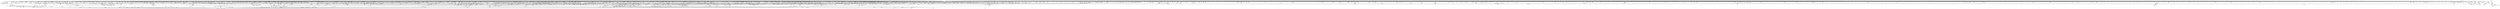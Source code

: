 digraph kerncollapsed {
    "llist_del_first" [color="black"];
    "cpudl_set" [color="black"];
    "test_ti_thread_flag_4" [color="black"];
    "pcpu_chunk_populated" [color="black"];
    "is_software_node" [color="black"];
    "Indirect call99" [color="black"];
    "Indirect call185" [color="black"];
    "xas_retry" [color="black"];
    "__page_dup_rmap.constprop.0" [color="black"];
    "panic_smp_self_stop" [color="black"];
    "_task_util_est" [color="black"];
    "Indirect call55" [color="black"];
    "__update_gt_cputime" [color="black"];
    "__raw_spin_unlock_irqrestore_38" [color="black"];
    "__kern_my_cpu_offset_67" [color="black"];
    "__cmpxchg_case_acq_32.constprop.0_6" [color="black"];
    "do_raw_spin_lock_73" [color="black"];
    "__raw_spin_lock_irq_3" [color="black"];
    "irqd_set.isra.0_1" [color="black"];
    "Indirect call40" [color="black"];
    "pm_runtime_put_noidle_2" [color="black"];
    "__raw_spin_lock_irq" [color="black"];
    "Indirect call113" [color="black"];
    "access_ok_16" [color="black"];
    "cpumask_intersects.constprop.0_1" [color="black"];
    "data_push_tail" [color="black"];
    "Indirect call118" [color="black"];
    "put_ldops.constprop.0" [color="black"];
    "vm_commit_limit" [color="black"];
    "__fsnotify_recalc_mask" [color="black"];
    "__cmpxchg_case_acq_32_2" [color="black"];
    "do_raw_spin_lock_16" [color="black"];
    "__set_task_comm" [color="black"];
    "tty_update_time" [color="black"];
    "mm_set_has_pinned_flag" [color="black"];
    "__kern_my_cpu_offset_50" [color="black"];
    "rcu_segcblist_ready_cbs" [color="black"];
    "pid_nr_ns" [color="black"];
    "__anon_vma_interval_tree_subtree_search" [color="black"];
    "anon_vma_interval_tree_iter_first" [color="black"];
    "__enqueue_entity" [color="black"];
    "del_page_from_free_list" [color="black"];
    "percpu_ref_noop_confirm_switch" [color="black"];
    "get_arm64_ftr_reg_nowarn" [color="black"];
    "bit_waitqueue" [color="black"];
    "Indirect call131" [color="black"];
    "prb_read_valid" [color="black"];
    "deactivate_task" [color="black"];
    "irq_domain_activate_irq" [color="black"];
    "folio_activate_fn" [color="black"];
    "set_tlb_ubc_flush_pending" [color="black"];
    "__io_disarm_linked_timeout" [color="black"];
    "__raw_read_lock_irqsave.constprop.0_1" [color="black"];
    "xa_find" [color="black"];
    "pcpu_free_area.isra.0" [color="black"];
    "prepare_to_wait_exclusive" [color="black"];
    "task_set_jobctl_pending" [color="black"];
    "__raw_spin_lock_irq_26" [color="black"];
    "Indirect call25" [color="black"];
    "security_current_getsecid_subj" [color="black"];
    "group_close_release" [color="black"];
    "__cmpxchg_case_mb_32_8" [color="black"];
    "cd_forget" [color="black"];
    "Indirect call16" [color="black"];
    "ma_dead_node" [color="black"];
    "sched_asym_prefer" [color="black"];
    "local_bh_disable" [color="black"];
    "strchr" [color="black"];
    "folio_size_2" [color="black"];
    "__pi_strlen" [color="black"];
    "arch_local_irq_restore_1" [color="black"];
    "lock_hrtimer_base" [color="black"];
    "mte_clear_page_tags" [color="black"];
    "__raw_spin_lock_irq_12" [color="black"];
    "mask_irq" [color="black"];
    "__kern_my_cpu_offset_71" [color="black"];
    "__skb_set_length" [color="black"];
    "__cmpxchg_case_mb_32.constprop.0" [color="black"];
    "tty_ldisc_close" [color="black"];
    "netdev_name" [color="black"];
    "workingset_eviction" [color="black"];
    "sock_flag_3" [color="black"];
    "__kern_my_cpu_offset_49" [color="black"];
    "audit_serial" [color="black"];
    "netdev_start_xmit" [color="black"];
    "memblock_search" [color="black"];
    "osq_unlock" [color="black"];
    "_get_random_bytes" [color="black"];
    "check_vma_flags" [color="black"];
    "d_shrink_del" [color="black"];
    "arm64_kernel_unmapped_at_el0_3" [color="black"];
    "__cmpxchg_case_acq_32.constprop.0_7" [color="black"];
    "_find_last_bit" [color="black"];
    "__raw_spin_lock_21" [color="black"];
    "Indirect call171" [color="black"];
    "strcspn" [color="black"];
    "hrtimer_sleeper_start_expires" [color="black"];
    "__reuseport_detach_closed_sock" [color="black"];
    "online_section_nr" [color="black"];
    "dev_bus_name" [color="black"];
    "purge_fragmented_block" [color="black"];
    "__dev_pm_qos_resume_latency" [color="black"];
    "folio_nr_pages_3" [color="black"];
    "qdisc_qstats_cpu_qlen_dec" [color="black"];
    "convert_prio" [color="black"];
    "__raw_spin_unlock_irq_36" [color="black"];
    "__wb_update_bandwidth.constprop.0" [color="black"];
    "sb_clear_inode_writeback" [color="black"];
    "task_ppid_nr" [color="black"];
    "__raw_spin_lock_52" [color="black"];
    "zone_watermark_fast.constprop.0" [color="black"];
    "signal_pending_state_1" [color="black"];
    "io_cancel_ctx_cb" [color="black"];
    "percpu_ref_put_many.constprop.0" [color="black"];
    "__prepare_to_swait" [color="black"];
    "kernfs_get" [color="black"];
    "debug_locks_off" [color="black"];
    "find_worker_executing_work" [color="black"];
    "irq_work_single" [color="black"];
    "compound_order_1" [color="black"];
    "__raw_spin_lock_32" [color="black"];
    "node_dirty_ok" [color="black"];
    "memset" [color="black"];
    "should_zap_page" [color="black"];
    "list_del_2" [color="black"];
    "mas_ascend" [color="black"];
    "__tlb_reset_range" [color="black"];
    "d_walk" [color="black"];
    "copy_fd_bitmaps" [color="black"];
    "list_del_3" [color="black"];
    "cpumask_and" [color="black"];
    "__pm_relax" [color="black"];
    "mte_dead_walk" [color="black"];
    "__raw_spin_lock_irqsave.constprop.0_3" [color="black"];
    "__init_rwsem" [color="black"];
    "mte_destroy_descend.constprop.0" [color="black"];
    "next_mnt" [color="black"];
    "do_raw_spin_lock_12" [color="black"];
    "qdisc_run_begin" [color="black"];
    "folio_pfn" [color="black"];
    "do_raw_spin_lock_41" [color="black"];
    "irq_work_claim" [color="black"];
    "__raw_spin_lock_irq_17" [color="black"];
    "get_file_1" [color="black"];
    "dl_clear_overload.part.0" [color="black"];
    "list_del_init_5" [color="black"];
    "__kern_my_cpu_offset_2" [color="black"];
    "sock_flag_1" [color="black"];
    "unlock_task_sighand.isra.0_1" [color="black"];
    "do_raw_spin_lock_64" [color="black"];
    "Indirect call128" [color="black"];
    "memcg_charge_kernel_stack.part.0" [color="black"];
    "IS_ERR_OR_NULL_3" [color="black"];
    "__fswab32_10" [color="black"];
    "cpumask_first_and" [color="black"];
    "__set_task_special" [color="black"];
    "mas_leaf_set_meta" [color="black"];
    "space_used" [color="black"];
    "jiffies_to_usecs" [color="black"];
    "vma_interval_tree_insert" [color="black"];
    "hrtimer_start_expires" [color="black"];
    "need_active_balance" [color="black"];
    "__kern_my_cpu_offset_17" [color="black"];
    "kobj_ns_ops" [color="black"];
    "timerqueue_add" [color="black"];
    "__raw_spin_lock_irqsave_3" [color="black"];
    "futex_q_unlock" [color="black"];
    "arch_local_irq_save_1" [color="black"];
    "__fprop_add_percpu_max" [color="black"];
    "__raw_spin_unlock_irq_28" [color="black"];
    "__folio_cancel_dirty" [color="black"];
    "skb_zcopy" [color="black"];
    "__sk_mem_reduce_allocated" [color="black"];
    "__wait_for_common" [color="black"];
    "Indirect call60" [color="black"];
    "do_raw_spin_lock_65" [color="black"];
    "do_raw_spin_lock_118" [color="black"];
    "mas_wr_end_piv" [color="black"];
    "this_cpu_has_cap.part.0" [color="black"];
    "__list_del_entry_1" [color="black"];
    "desc_make_final" [color="black"];
    "skb_headers_offset_update" [color="black"];
    "__raw_spin_unlock_irq_20" [color="black"];
    "timerqueue_del" [color="black"];
    "__hrtimer_next_event_base.constprop.0" [color="black"];
    "tk_clock_read" [color="black"];
    "ktime_get" [color="black"];
    "rb_erase_cached.isra.0" [color="black"];
    "arch_local_irq_restore_3" [color="black"];
    "post_alloc_hook" [color="black"];
    "radix_tree_iter_tag_clear" [color="black"];
    "anon_vma_interval_tree_insert" [color="black"];
    "fsnotify_handle_inode_event.isra.0" [color="black"];
    "u64_stats_add_1" [color="black"];
    "__wake_up_parent" [color="black"];
    "__raw_spin_unlock_irq_21" [color="black"];
    "__xchg_case_mb_64.constprop.0_3" [color="black"];
    "__raw_spin_lock_64" [color="black"];
    "device_match_devt" [color="black"];
    "__percpu_add_case_32_20" [color="black"];
    "__count_vm_events_3" [color="black"];
    "atomic_notifier_call_chain" [color="black"];
    "vm_unacct_memory_1" [color="black"];
    "mutex_can_spin_on_owner" [color="black"];
    "set_area_direct_map" [color="black"];
    "set_ti_thread_flag_4" [color="black"];
    "kmalloc_slab" [color="black"];
    "set_ptes.isra.0" [color="black"];
    "Indirect call88" [color="black"];
    "mas_mab_cp" [color="black"];
    "Indirect call42" [color="black"];
    "sched_clock" [color="black"];
    "pde_subdir_first" [color="black"];
    "cpu_online_2" [color="black"];
    "folio_lruvec_relock_irq.constprop.0" [color="black"];
    "find_next_bit.constprop.0_8" [color="black"];
    "add_timer_on" [color="black"];
    "find_next_bit_18" [color="black"];
    "osq_lock" [color="black"];
    "get_cpu_fpsimd_context" [color="black"];
    "workingset_age_nonresident" [color="black"];
    "local_cpu_stop" [color="black"];
    "posix_cputimers_group_init" [color="black"];
    "pageblock_pfn_to_page" [color="black"];
    "enqueue_hrtimer.constprop.0" [color="black"];
    "compaction_defer_reset" [color="black"];
    "Indirect call124" [color="black"];
    "get_arm64_ftr_reg" [color="black"];
    "signal_set_stop_flags" [color="black"];
    "cpumask_copy_1" [color="black"];
    "update_sctlr_el1" [color="black"];
    "Indirect call173" [color="black"];
    "set_swapper_pgd" [color="black"];
    "detach_if_pending" [color="black"];
    "arch_stack_walk" [color="black"];
    "vma_interval_tree_insert_after" [color="black"];
    "Indirect call149" [color="black"];
    "sub_rq_bw.isra.0" [color="black"];
    "netlink_lock_table" [color="black"];
    "io_run_cancel" [color="black"];
    "find_next_bit.constprop.0_14" [color="black"];
    "try_grab_page" [color="black"];
    "__printk_cpu_sync_try_get" [color="black"];
    "__skb_fill_page_desc" [color="black"];
    "hlist_bl_unlock" [color="black"];
    "Indirect call200" [color="black"];
    "queued_read_lock.constprop.0" [color="black"];
    "security_sk_free" [color="black"];
    "__cmpxchg_case_mb_64_6" [color="black"];
    "pick_next_pushable_dl_task" [color="black"];
    "Indirect call54" [color="black"];
    "Indirect call50" [color="black"];
    "page_ref_inc_4" [color="black"];
    "__raw_spin_unlock_irq_5" [color="black"];
    "page_ref_dec_and_test_1" [color="black"];
    "osq_wait_next" [color="black"];
    "__cmpxchg_case_mb_64_4" [color="black"];
    "__cmpwait_case_32" [color="black"];
    "recalc_sigpending_tsk" [color="black"];
    "__cmpxchg_case_acq_32.constprop.0" [color="black"];
    "__raw_spin_unlock_irq_17" [color="black"];
    "skb_queue_tail" [color="black"];
    "count_vm_events_2" [color="black"];
    "mte_sync_tags" [color="black"];
    "init_multi_vma_prep" [color="black"];
    "enqueue_timer" [color="black"];
    "__printk_safe_exit" [color="black"];
    "pagetable_pte_dtor" [color="black"];
    "pm_runtime_get_noresume" [color="black"];
    "arch_local_irq_disable_2" [color="black"];
    "prb_reserve" [color="black"];
    "__raw_write_lock_irq_1" [color="black"];
    "select_collect2" [color="black"];
    "compound_order_2" [color="black"];
    "__kmem_obj_info" [color="black"];
    "pfn_valid_1" [color="black"];
    "Indirect call86" [color="black"];
    "free_unref_page_commit" [color="black"];
    "tty_termios_baud_rate" [color="black"];
    "__bitmap_and" [color="black"];
    "mas_set_parent.constprop.0" [color="black"];
    "avg_vruntime" [color="black"];
    "pud_set_huge" [color="black"];
    "__kern_my_cpu_offset_44" [color="black"];
    "__iget" [color="black"];
    "__try_to_del_timer_sync" [color="black"];
    "__raw_spin_lock_irqsave_18" [color="black"];
    "xas_clear_mark" [color="black"];
    "xas_reload" [color="black"];
    "__task_rq_lock" [color="black"];
    "percpu_counter_dec" [color="black"];
    "pmd_offset.isra.0_1" [color="black"];
    "__raw_spin_unlock_irqrestore_8" [color="black"];
    "mas_next_setup.constprop.0" [color="black"];
    "kernfs_name_hash" [color="black"];
    "membarrier_update_current_mm" [color="black"];
    "do_raw_spin_lock_8" [color="black"];
    "io_should_retry_thread" [color="black"];
    "Indirect call121" [color="black"];
    "__list_del_entry" [color="black"];
    "put_prev_task" [color="black"];
    "drain_pages" [color="black"];
    "set_tsk_need_resched" [color="black"];
    "lookup_mountpoint" [color="black"];
    "__raw_spin_unlock_irq_45" [color="black"];
    "__cmpwait_case_32_2" [color="black"];
    "__io_put_kbuf_list" [color="black"];
    "node_page_state_add" [color="black"];
    "skb_frag_ref" [color="black"];
    "__cmpxchg_case_mb_32_10" [color="black"];
    "__set_open_fd" [color="black"];
    "folio_account_cleaned" [color="black"];
    "retain_dentry" [color="black"];
    "Indirect call90" [color="black"];
    "Indirect call112" [color="black"];
    "__printk_cpu_sync_put" [color="black"];
    "Indirect call188" [color="black"];
    "test_and_set_bit_lock.constprop.0" [color="black"];
    "Indirect call179" [color="black"];
    "Indirect call5" [color="black"];
    "do_raw_spin_lock_14" [color="black"];
    "__raw_spin_unlock_irq.constprop.0_2" [color="black"];
    "mas_prev_setup.constprop.0" [color="black"];
    "folio_nr_pages_4" [color="black"];
    "sub_running_bw.isra.0" [color="black"];
    "task_call_func" [color="black"];
    "__inode_add_lru" [color="black"];
    "put_dec_full8" [color="black"];
    "exit_task_stack_account" [color="black"];
    "tag_get" [color="black"];
    "find_next_bit_13" [color="black"];
    "get_new_cred" [color="black"];
    "__timer_delete_sync" [color="black"];
    "__raw_spin_unlock_irq_4" [color="black"];
    "pagefault_enable_2" [color="black"];
    "io_poll_remove_entry" [color="black"];
    "attach_task" [color="black"];
    "Indirect call172" [color="black"];
    "__irq_work_queue_local" [color="black"];
    "mab_no_null_split" [color="black"];
    "signal_pending_state" [color="black"];
    "__kern_my_cpu_offset_15" [color="black"];
    "calc_wheel_index" [color="black"];
    "mas_wr_store_setup" [color="black"];
    "rcu_jiffies_till_stall_check" [color="black"];
    "Indirect call129" [color="black"];
    "find_submount" [color="black"];
    "__raw_spin_lock_irqsave_51" [color="black"];
    "Indirect call110" [color="black"];
    "Indirect call30" [color="black"];
    "system_supports_address_auth_1" [color="black"];
    "update_blocked_averages" [color="black"];
    "__kern_my_cpu_offset_14" [color="black"];
    "add_timer" [color="black"];
    "rcu_gp_is_normal" [color="black"];
    "__update_min_deadline" [color="black"];
    "kernfs_leftmost_descendant" [color="black"];
    "sk_leave_memory_pressure" [color="black"];
    "fprop_fraction_percpu" [color="black"];
    "dl_bw_cpus" [color="black"];
    "pfn_swap_entry_to_page" [color="black"];
    "Indirect call87" [color="black"];
    "__raw_spin_lock_irq.constprop.0_2" [color="black"];
    "queued_spin_lock_slowpath" [color="black"];
    "__io_acct_run_queue" [color="black"];
    "__sw_hweight64" [color="black"];
    "Indirect call11" [color="black"];
    "__raw_spin_lock_irqsave_23" [color="black"];
    "__raw_spin_lock_irq_34" [color="black"];
    "test_tsk_need_resched" [color="black"];
    "arch_timer_evtstrm_available" [color="black"];
    "wb_stat_mod" [color="black"];
    "search_cmp_ftr_reg" [color="black"];
    "rcu_exp_need_qs" [color="black"];
    "set_next_task" [color="black"];
    "irqd_irq_disabled.isra.0" [color="black"];
    "tick_get_broadcast_device" [color="black"];
    "mas_state_walk" [color="black"];
    "vmf_pte_changed" [color="black"];
    "arch_asym_cpu_priority" [color="black"];
    "__raw_spin_unlock_irq_37" [color="black"];
    "__percpu_add_case_64_7" [color="black"];
    "__kern_my_cpu_offset_37" [color="black"];
    "set_next_entity" [color="black"];
    "xas_update.isra.0" [color="black"];
    "sync_exp_work_done" [color="black"];
    "do_raw_spin_lock_6" [color="black"];
    "aio_nr_sub" [color="black"];
    "update_dl_rq_load_avg" [color="black"];
    "find_next_bit.constprop.0_1" [color="black"];
    "__lock_task_sighand" [color="black"];
    "__kern_my_cpu_offset_6" [color="black"];
    "find_later_rq" [color="black"];
    "fsnotify_first_mark" [color="black"];
    "pvm_find_va_enclose_addr" [color="black"];
    "__wb_writeout_add" [color="black"];
    "ttwu_do_activate.constprop.0" [color="black"];
    "arch_get_random_seed_longs" [color="black"];
    "Indirect call206" [color="black"];
    "__mnt_drop_write" [color="black"];
    "__cmpxchg_case_acq_32.constprop.0_10" [color="black"];
    "mt_find" [color="black"];
    "user_disable_single_step" [color="black"];
    "skb_header_pointer_2" [color="black"];
    "is_zero_page" [color="black"];
    "__kern_my_cpu_offset_60" [color="black"];
    "req_set_fail_3" [color="black"];
    "get_ldops" [color="black"];
    "inode_maybe_inc_iversion" [color="black"];
    "update_min_vruntime" [color="black"];
    "sock_rmem_free" [color="black"];
    "_compound_head_5" [color="black"];
    "io_cancel_cb" [color="black"];
    "unmask_irq" [color="black"];
    "inode_io_list_del" [color="black"];
    "io_req_defer_failed" [color="black"];
    "__raw_spin_lock_18" [color="black"];
    "entity_eligible" [color="black"];
    "Indirect call122" [color="black"];
    "pm_qos_update_flags" [color="black"];
    "mas_wr_walk_index.isra.0" [color="black"];
    "Indirect call194" [color="black"];
    "__raw_spin_unlock_irqrestore_6" [color="black"];
    "_copy_from_iter" [color="black"];
    "do_raw_spin_lock_56" [color="black"];
    "find_first_bit_4" [color="black"];
    "pm_runtime_autosuspend_expiration" [color="black"];
    "page_ref_inc_1" [color="black"];
    "arch_smp_send_reschedule" [color="black"];
    "list_move_tail" [color="black"];
    "mod_node_page_state" [color="black"];
    "count_vm_events" [color="black"];
    "update_curr" [color="black"];
    "Indirect call82" [color="black"];
    "__raw_spin_lock_49" [color="black"];
    "count_vm_event" [color="black"];
    "global_dirtyable_memory" [color="black"];
    "mapping_allow_writable" [color="black"];
    "mod_zone_state" [color="black"];
    "__kern_my_cpu_offset_80" [color="black"];
    "__raw_spin_unlock_bh.constprop.0" [color="black"];
    "rcu_seq_end" [color="black"];
    "tlb_flush_mmu_tlbonly" [color="black"];
    "check_preempt_curr" [color="black"];
    "__io_prep_linked_timeout" [color="black"];
    "xas_find_marked" [color="black"];
    "irq_disable" [color="black"];
    "io_cancel_req_match" [color="black"];
    "Indirect call119" [color="black"];
    "__raw_spin_lock_irqsave_42" [color="black"];
    "tty_ldisc_open" [color="black"];
    "raw_spin_rq_unlock" [color="black"];
    "__get_cpu_fpsimd_context" [color="black"];
    "Indirect call134" [color="black"];
    "pmd_clear_huge" [color="black"];
    "futex_get_value_locked" [color="black"];
    "__raw_spin_unlock_irqrestore_12" [color="black"];
    "__kern_my_cpu_offset_21" [color="black"];
    "__raw_write_lock_irq" [color="black"];
    "split_page" [color="black"];
    "super_wake" [color="black"];
    "_find_next_and_bit" [color="black"];
    "Indirect call114" [color="black"];
    "do_raw_spin_lock_33" [color="black"];
    "rt_mutex_futex_trylock" [color="black"];
    "dev_nit_active" [color="black"];
    "get_group_info.isra.0" [color="black"];
    "__raw_spin_unlock_irqrestore_9" [color="black"];
    "strcpy" [color="black"];
    "__ksize" [color="black"];
    "cpuhp_invoke_callback" [color="black"];
    "folio_order" [color="black"];
    "timekeeping_get_ns" [color="black"];
    "net_eq_idr" [color="black"];
    "__printk_safe_enter" [color="black"];
    "console_verbose" [color="black"];
    "Indirect call53" [color="black"];
    "rcu_segcblist_accelerate" [color="black"];
    "__kern_my_cpu_offset_53" [color="black"];
    "__delay" [color="black"];
    "access_ok_39" [color="black"];
    "__accumulate_pelt_segments" [color="black"];
    "radix_tree_lookup" [color="black"];
    "qdisc_qstats_cpu_qlen_inc" [color="black"];
    "Indirect call76" [color="black"];
    "lockref_put_or_lock" [color="black"];
    "__skb_checksum" [color="black"];
    "clear_page" [color="black"];
    "skb_header_cloned" [color="black"];
    "posix_cpu_timers_exit" [color="black"];
    "rcu_seq_set_state" [color="black"];
    "min_deadline_cb_propagate" [color="black"];
    "kthread_should_stop" [color="black"];
    "do_raw_spin_lock_85" [color="black"];
    "__do_once_start" [color="black"];
    "srcu_gp_start" [color="black"];
    "queued_write_lock.constprop.0_1" [color="black"];
    "arch_local_irq_save_8" [color="black"];
    "__wait_on_bit" [color="black"];
    "__raw_spin_trylock" [color="black"];
    "arm_timer" [color="black"];
    "hrtimer_force_reprogram.constprop.0" [color="black"];
    "__raw_spin_lock_irqsave_25" [color="black"];
    "pwq_activate_inactive_work" [color="black"];
    "Indirect call177" [color="black"];
    "__raw_spin_lock_14" [color="black"];
    "__d_find_any_alias" [color="black"];
    "xa_mk_value" [color="black"];
    "__task_will_free_mem" [color="black"];
    "filemap_check_errors" [color="black"];
    "Indirect call44" [color="black"];
    "dget" [color="black"];
    "Indirect call59" [color="black"];
    "disable_irq_nosync" [color="black"];
    "dl_set_overload.part.0" [color="black"];
    "find_first_bit_1" [color="black"];
    "init_entity_runnable_average" [color="black"];
    "compaction_zonelist_suitable" [color="black"];
    "wb_has_dirty_io" [color="black"];
    "arch_irq_work_raise" [color="black"];
    "__raw_spin_unlock_irqrestore_11" [color="black"];
    "Indirect call10" [color="black"];
    "get_work_pwq" [color="black"];
    "mas_walk" [color="black"];
    "fsnotify_data_inode" [color="black"];
    "folio_nr_pages_2" [color="black"];
    "Indirect call93" [color="black"];
    "u64_stats_add_2" [color="black"];
    "fast_dput" [color="black"];
    "__set_close_on_exec.isra.0" [color="black"];
    "radix_tree_tag_get" [color="black"];
    "strscpy" [color="black"];
    "arch_local_irq_enable_2" [color="black"];
    "is_subdir" [color="black"];
    "find_next_and_bit.constprop.0" [color="black"];
    "__audit_uring_entry" [color="black"];
    "rwsem_set_reader_owned" [color="black"];
    "Indirect call195" [color="black"];
    "Indirect call174" [color="black"];
    "__kern_my_cpu_offset_28" [color="black"];
    "enqueue_pushable_dl_task" [color="black"];
    "mas_set_height" [color="black"];
    "list_del_init_8" [color="black"];
    "__dput_to_list" [color="black"];
    "security_file_set_fowner" [color="black"];
    "rcu_gpnum_ovf" [color="black"];
    "pcpu_chunk_slot" [color="black"];
    "Indirect call164" [color="black"];
    "vma_iter_config" [color="black"];
    "list_lru_del" [color="black"];
    "__kern_my_cpu_offset_11" [color="black"];
    "do_raw_spin_lock_50" [color="black"];
    "mas_push_node" [color="black"];
    "__wake_q_add" [color="black"];
    "__raw_spin_lock_irqsave.constprop.0_9" [color="black"];
    "rwsem_set_nonspinnable" [color="black"];
    "do_raw_spin_lock_38" [color="black"];
    "desc_read" [color="black"];
    "page_ref_dec_and_test" [color="black"];
    "fsnotify_free_mark" [color="black"];
    "do_raw_spin_lock_67" [color="black"];
    "activate_task" [color="black"];
    "init_completion" [color="black"];
    "kernfs_root" [color="black"];
    "mas_wr_node_walk" [color="black"];
    "Indirect call103" [color="black"];
    "next_online_pgdat" [color="black"];
    "memchr" [color="black"];
    "vma_interval_tree_iter_next" [color="black"];
    "Indirect call48" [color="black"];
    "tk_xtime.constprop.0" [color="black"];
    "find_mergeable_anon_vma" [color="black"];
    "find_next_bit.constprop.0_6" [color="black"];
    "__raw_spin_unlock_irqrestore_31" [color="black"];
    "Indirect call153" [color="black"];
    "__raw_spin_unlock_irqrestore.constprop.0_2" [color="black"];
    "__mnt_is_readonly" [color="black"];
    "Indirect call190" [color="black"];
    "__raw_spin_unlock_irq_43" [color="black"];
    "cpupri_set" [color="black"];
    "smp_call_function_single" [color="black"];
    "__dev_fwnode" [color="black"];
    "Indirect call85" [color="black"];
    "__raw_spin_lock_irqsave_15" [color="black"];
    "pcpu_unit_page_offset" [color="black"];
    "Indirect call61" [color="black"];
    "lru_note_cost_refault" [color="black"];
    "__raw_spin_unlock_irqrestore_2" [color="black"];
    "security_d_instantiate" [color="black"];
    "Indirect call117" [color="black"];
    "__raw_spin_lock_irq_23" [color="black"];
    "__set_fixmap" [color="black"];
    "maybe_mkwrite.isra.0" [color="black"];
    "__raw_spin_unlock_irqrestore_4" [color="black"];
    "__kern_my_cpu_offset_91" [color="black"];
    "mas_find" [color="black"];
    "Indirect call147" [color="black"];
    "tty_driver_name" [color="black"];
    "__dl_add" [color="black"];
    "unlock_page" [color="black"];
    "flush_dcache_page" [color="black"];
    "system_supports_tlb_range" [color="black"];
    "update_rt_rq_load_avg" [color="black"];
    "rwsem_spin_on_owner" [color="black"];
    "io_put_kbuf" [color="black"];
    "update_cfs_rq_load_avg.isra.0" [color="black"];
    "fatal_signal_pending" [color="black"];
    "Indirect call183" [color="black"];
    "__raw_spin_lock_62" [color="black"];
    "d_path" [color="black"];
    "group_classify" [color="black"];
    "find_last_bit" [color="black"];
    "Indirect call175" [color="black"];
    "find_next_bit_3" [color="black"];
    "Indirect call84" [color="black"];
    "flush_tlb_batched_pending" [color="black"];
    "pm_runtime_deactivate_timer" [color="black"];
    "_find_first_and_bit" [color="black"];
    "pcpu_page_idx" [color="black"];
    "pcpu_block_refresh_hint" [color="black"];
    "first_zones_zonelist" [color="black"];
    "ma_slots" [color="black"];
    "_compound_head_7" [color="black"];
    "do_raw_spin_lock_48" [color="black"];
    "lru_deactivate_file_fn" [color="black"];
    "__count_vm_events_2" [color="black"];
    "device_links_read_unlock" [color="black"];
    "do_raw_spin_lock_10" [color="black"];
    "prepare_to_swait_event" [color="black"];
    "sk_error_report" [color="black"];
    "__wake_up" [color="black"];
    "rcu_segcblist_move_seglen" [color="black"];
    "put_filesystem" [color="black"];
    "xas_next_entry" [color="black"];
    "do_raw_spin_lock_93" [color="black"];
    "oom_unkillable_task.isra.0" [color="black"];
    "Indirect call33" [color="black"];
    "security_task_getsecid_obj" [color="black"];
    "timer_delete" [color="black"];
    "rcu_exp_jiffies_till_stall_check" [color="black"];
    "mas_next_slot" [color="black"];
    "___d_drop" [color="black"];
    "__raw_spin_unlock_irq_6" [color="black"];
    "folio_invalidate" [color="black"];
    "pid_task" [color="black"];
    "Indirect call167" [color="black"];
    "__cmpxchg_case_acq_32.constprop.0_20" [color="black"];
    "move_queued_task.constprop.0" [color="black"];
    "cpu_active" [color="black"];
    "dec_mm_counter" [color="black"];
    "Indirect call94" [color="black"];
    "arch_get_random_longs" [color="black"];
    "percpu_counter_add" [color="black"];
    "__rb_rotate_set_parents" [color="black"];
    "__raw_spin_lock_irq_20" [color="black"];
    "Indirect call170" [color="black"];
    "__raw_spin_lock_irqsave_17" [color="black"];
    "generic_exec_single" [color="black"];
    "__cmpxchg_case_acq_32.constprop.0_9" [color="black"];
    "vma_address" [color="black"];
    "__kern_my_cpu_offset_62" [color="black"];
    "Indirect call92" [color="black"];
    "set_pfnblock_flags_mask" [color="black"];
    "timerqueue_iterate_next" [color="black"];
    "__raw_spin_lock_irq_32" [color="black"];
    "__percpu_add_case_64" [color="black"];
    "____core____" [color="kernel"];
    "irq_get_irq_data" [color="black"];
    "Indirect call208" [color="black"];
    "__mod_lruvec_state" [color="black"];
    "__efistub_caches_clean_inval_pou" [color="black"];
    "tag_set" [color="black"];
    "rb_insert_color" [color="black"];
    "__percpu_add_case_64.constprop.0_3" [color="black"];
    "pfn_is_map_memory" [color="black"];
    "Indirect call191" [color="black"];
    "__kern_my_cpu_offset_42" [color="black"];
    "kthread_probe_data" [color="black"];
    "folio_size" [color="black"];
    "cpu_timer_dequeue" [color="black"];
    "Indirect call159" [color="black"];
    "do_raw_spin_lock_35" [color="black"];
    "mas_start" [color="black"];
    "Indirect call207" [color="black"];
    "__raw_spin_lock_irqsave_22" [color="black"];
    "mmgrab_2" [color="black"];
    "find_next_bit.constprop.0_11" [color="black"];
    "Indirect call137" [color="black"];
    "__cmpwait_case_32_1" [color="black"];
    "Indirect call81" [color="black"];
    "put_dec" [color="black"];
    "do_raw_spin_lock_60" [color="black"];
    "Indirect call15" [color="black"];
    "pcpu_next_md_free_region" [color="black"];
    "percpu_ref_get_many.constprop.0" [color="black"];
    "lru_add_fn" [color="black"];
    "sock_flag.constprop.0" [color="black"];
    "prep_compound_page" [color="black"];
    "__mod_node_page_state" [color="black"];
    "Indirect call1" [color="black"];
    "pcpu_post_unmap_tlb_flush" [color="black"];
    "__flush_tlb_kernel_pgtable" [color="black"];
    "defer_console_output" [color="black"];
    "task_clear_jobctl_pending" [color="black"];
    "prb_final_commit" [color="black"];
    "siginfo_layout" [color="black"];
    "resched_curr" [color="black"];
    "mte_zero_clear_page_tags" [color="black"];
    "mas_set_alloc_req" [color="black"];
    "Indirect call83" [color="black"];
    "noop_dirty_folio" [color="black"];
    "fetch_robust_entry" [color="black"];
    "cpumask_next.constprop.0" [color="black"];
    "unreserve_highatomic_pageblock" [color="black"];
    "srcu_read_unlock.constprop.0" [color="black"];
    "number" [color="black"];
    "__kern_my_cpu_offset_36" [color="black"];
    "__kern_my_cpu_offset_51" [color="black"];
    "find_vma" [color="black"];
    "call_function_single_prep_ipi" [color="black"];
    "set_ti_thread_flag_5" [color="black"];
    "skb_has_frag_list" [color="black"];
    "xas_set_mark" [color="black"];
    "__remove_shared_vm_struct.constprop.0" [color="black"];
    "arch_local_irq_restore_2" [color="black"];
    "do_raw_spin_lock_72" [color="black"];
    "__bitmap_set" [color="black"];
    "clear_inode" [color="black"];
    "hrtimer_try_to_cancel" [color="black"];
    "deny_write_access.isra.0" [color="black"];
    "set_pud" [color="black"];
    "__cmpxchg_case_acq_32.constprop.0_19" [color="black"];
    "Indirect call138" [color="black"];
    "access_ok_12" [color="black"];
    "do_raw_spin_lock_15" [color="black"];
    "__raw_spin_lock_irq_19" [color="black"];
    "io_fill_cqe_aux" [color="black"];
    "io_poll_add_hash" [color="black"];
    "sched_clock_cpu" [color="black"];
    "ksize" [color="black"];
    "idle_cpu" [color="black"];
    "mast_split_data" [color="black"];
    "has_managed_dma" [color="black"];
    "Indirect call162" [color="black"];
    "update_misfit_status" [color="black"];
    "mas_data_end" [color="black"];
    "system_supports_generic_auth" [color="black"];
    "gup_folio_next" [color="black"];
    "clear_ti_thread_flag_6" [color="black"];
    "__raw_spin_lock_irq_18" [color="black"];
    "mab_set_b_end" [color="black"];
    "plist_add" [color="black"];
    "__preempt_count_sub" [color="black"];
    "printk_parse_prefix" [color="black"];
    "__cmpxchg_case_acq_64" [color="black"];
    "zone_page_state_snapshot.constprop.0" [color="black"];
    "set_secondary_fwnode" [color="black"];
    "xas_result" [color="black"];
    "cpumask_subset" [color="black"];
    "xas_next_entry.constprop.0" [color="black"];
    "steal_suitable_fallback" [color="black"];
    "clear_ti_thread_flag_3" [color="black"];
    "wb_io_lists_depopulated" [color="black"];
    "Indirect call46" [color="black"];
    "timer_delete_sync" [color="black"];
    "hrtimer_forward" [color="black"];
    "__cmpxchg_case_acq_32.constprop.0_8" [color="black"];
    "xa_load" [color="black"];
    "ptep_clear_flush" [color="black"];
    "Indirect call39" [color="black"];
    "Indirect call205" [color="black"];
    "cleanup_timerqueue" [color="black"];
    "Indirect call203" [color="black"];
    "cpudl_heapify" [color="black"];
    "__raw_spin_lock_irqsave.constprop.0_1" [color="black"];
    "set_ptes.constprop.0.isra.0_1" [color="black"];
    "do_init_timer.constprop.0" [color="black"];
    "__rb_insert_augmented" [color="black"];
    "Indirect call182" [color="black"];
    "Indirect call78" [color="black"];
    "__raw_spin_lock_5" [color="black"];
    "__dl_sub" [color="black"];
    "__kern_my_cpu_offset_22" [color="black"];
    "fsnotify_group_assert_locked" [color="black"];
    "__raw_spin_lock_26" [color="black"];
    "do_raw_spin_lock_37" [color="black"];
    "signal_pending" [color="black"];
    "__raw_spin_lock_irqsave.constprop.0_8" [color="black"];
    "__var_waitqueue" [color="black"];
    "try_to_unmap_flush" [color="black"];
    "Indirect call73" [color="black"];
    "prepare_to_wait_event" [color="black"];
    "security_task_kill" [color="black"];
    "pte_mkdirty" [color="black"];
    "sve_save_state" [color="black"];
    "__irq_domain_activate_irq" [color="black"];
    "io_file_get_flags" [color="black"];
    "__raw_spin_unlock_irqrestore.constprop.0_1" [color="black"];
    "kernfs_release_file.part.0.isra.0" [color="black"];
    "Indirect call26" [color="black"];
    "__fsnotify_update_child_dentry_flags" [color="black"];
    "finish_swait" [color="black"];
    "allow_direct_reclaim" [color="black"];
    "lowest_in_progress" [color="black"];
    "gup_signal_pending" [color="black"];
    "Indirect call157" [color="black"];
    "do_raw_spin_lock_42" [color="black"];
    "audit_gid_comparator" [color="black"];
    "Indirect call63" [color="black"];
    "d_find_any_alias" [color="black"];
    "clear_ti_thread_flag_4" [color="black"];
    "Indirect call31" [color="black"];
    "rt_mutex_slowtrylock" [color="black"];
    "lru_lazyfree_fn" [color="black"];
    "do_raw_spin_lock_47" [color="black"];
    "dequeue_task" [color="black"];
    "netlink_overrun" [color="black"];
    "security_capable" [color="black"];
    "mas_adopt_children.isra.0" [color="black"];
    "__cmpxchg_case_acq_32.constprop.0_2" [color="black"];
    "__update_load_avg_cfs_rq" [color="black"];
    "__raw_spin_lock_irq_25" [color="black"];
    "Indirect call4" [color="black"];
    "Indirect call62" [color="black"];
    "capacity_of" [color="black"];
    "blake2s.constprop.0" [color="black"];
    "signal_pending_11" [color="black"];
    "desc_read_finalized_seq" [color="black"];
    "__cmpxchg_case_acq_32.constprop.0_16" [color="black"];
    "copy_to_user_page" [color="black"];
    "zone_page_state_add" [color="black"];
    "_find_next_bit" [color="black"];
    "__raw_spin_unlock_irq_3" [color="black"];
    "__irq_can_set_affinity" [color="black"];
    "do_raw_spin_lock_30" [color="black"];
    "Indirect call152" [color="black"];
    "shrink_lock_dentry" [color="black"];
    "Indirect call204" [color="black"];
    "sane_fdtable_size" [color="black"];
    "next_zone" [color="black"];
    "__fprop_add_percpu" [color="black"];
    "wakeup_source_deactivate" [color="black"];
    "kill_super_notify" [color="black"];
    "find_lock_task_mm" [color="black"];
    "find_next_zero_bit_1" [color="black"];
    "group_open_release" [color="black"];
    "__raw_spin_lock.constprop.0_2" [color="black"];
    "radix_tree_next_chunk" [color="black"];
    "strncmp" [color="black"];
    "__get_task_comm" [color="black"];
    "__mod_zone_page_state" [color="black"];
    "rcu_stall_is_suppressed" [color="black"];
    "task_fits_cpu" [color="black"];
    "detach_entity_load_avg" [color="black"];
    "gfp_pfmemalloc_allowed" [color="black"];
    "__cmpxchg_case_mb_32_4" [color="black"];
    "Indirect call77" [color="black"];
    "memzero_explicit" [color="black"];
    "cpu_timer_task_rcu" [color="black"];
    "futex_q_lock" [color="black"];
    "Indirect call28" [color="black"];
    "Indirect call3" [color="black"];
    "mas_safe_pivot" [color="black"];
    "update_rq_clock" [color="black"];
    "__raw_spin_unlock_irq_1" [color="black"];
    "__cmpxchg_case_acq_32_1" [color="black"];
    "mas_allocated.isra.0" [color="black"];
    "__find_vmap_area.constprop.0" [color="black"];
    "_compound_head" [color="black"];
    "__mutex_init" [color="black"];
    "do_raw_spin_lock_44" [color="black"];
    "timespec64_equal" [color="black"];
    "__raw_spin_lock_irq_6" [color="black"];
    "__kern_my_cpu_offset_25" [color="black"];
    "pgdat_balanced" [color="black"];
    "list_del_4" [color="black"];
    "rcu_segcblist_entrain" [color="black"];
    "dl_rq_of_se" [color="black"];
    "mutex_is_locked" [color="black"];
    "set_pageblock_migratetype" [color="black"];
    "cpu_do_switch_mm" [color="black"];
    "filemap_release_folio" [color="black"];
    "Indirect call106" [color="black"];
    "hlist_del_init_4" [color="black"];
    "Indirect call29" [color="black"];
    "bump_cpu_timer" [color="black"];
    "need_seqretry" [color="black"];
    "fpsimd_thread_switch" [color="black"];
    "do_raw_spin_lock_24" [color="black"];
    "Indirect call68" [color="black"];
    "_atomic_dec_and_lock_irqsave" [color="black"];
    "__cmpxchg_case_mb_64_2" [color="black"];
    "__raw_spin_lock_irq_21" [color="black"];
    "clear_ti_thread_flag_8" [color="black"];
    "timer_delete_hook" [color="black"];
    "Indirect call169" [color="black"];
    "llist_add_batch" [color="black"];
    "folio_total_mapcount" [color="black"];
    "update_newidle_cost" [color="black"];
    "futex_hb_waiters_dec" [color="black"];
    "Indirect call156" [color="black"];
    "to_kthread" [color="black"];
    "security_sock_rcv_skb" [color="black"];
    "__raw_read_lock.constprop.0_5" [color="black"];
    "task_active_pid_ns" [color="black"];
    "__pfn_to_section" [color="black"];
    "do_raw_spin_lock_27" [color="black"];
    "is_valid_gup_args" [color="black"];
    "free_vmap_area_rb_augment_cb_rotate" [color="black"];
    "flush_dcache_folio" [color="black"];
    "Indirect call47" [color="black"];
    "d_instantiate" [color="black"];
    "do_raw_spin_lock_87" [color="black"];
    "__down_trylock_console_sem.constprop.0" [color="black"];
    "expand" [color="black"];
    "__kern_my_cpu_offset_55" [color="black"];
    "efi_reboot" [color="black"];
    "__irq_startup" [color="black"];
    "Indirect call45" [color="black"];
    "list_del_init_3" [color="black"];
    "tlb_remove_table_sync_one" [color="black"];
    "prb_reserve_in_last" [color="black"];
    "rcu_gp_is_expedited" [color="black"];
    "clear_ti_thread_flag_5" [color="black"];
    "__flow_hash_from_keys" [color="black"];
    "posixtimer_rearm" [color="black"];
    "page_ref_add_1" [color="black"];
    "__dev_put.part.0" [color="black"];
    "slab_want_init_on_alloc" [color="black"];
    "rcu_poll_gp_seq_end" [color="black"];
    "find_next_bit_15" [color="black"];
    "vma_is_secretmem" [color="black"];
    "mas_prev_sibling" [color="black"];
    "Indirect call79" [color="black"];
    "fatal_signal_pending_5" [color="black"];
    "__cmpxchg_case_acq_32.constprop.0_1" [color="black"];
    "select_collect" [color="black"];
    "__raw_spin_lock_31" [color="black"];
    "__raw_spin_unlock_irq_23" [color="black"];
    "__cmpxchg_case_mb_64_7" [color="black"];
    "lockref_get_not_zero" [color="black"];
    "folio_mapped_1" [color="black"];
    "arch_teardown_dma_ops" [color="black"];
    "mntget" [color="black"];
    "rcu_seq_start_1" [color="black"];
    "srcu_get_delay.isra.0" [color="black"];
    "io_req_complete_defer" [color="black"];
    "do_raw_spin_lock_13" [color="black"];
    "get_pfnblock_flags_mask" [color="black"];
    "percpu_counter_add_batch" [color="black"];
    "__raw_spin_lock_irqsave_5" [color="black"];
    "rcu_seq_end_1" [color="black"];
    "anon_vma_interval_tree_pre_update_vma" [color="black"];
    "Indirect call69" [color="black"];
    "wb_stat_error" [color="black"];
    "__raw_spin_lock_irq_5" [color="black"];
    "skb_tailroom_2" [color="black"];
    "internal_add_timer" [color="black"];
    "skb_may_tx_timestamp.part.0" [color="black"];
    "mas_max_gap" [color="black"];
    "test_and_set_ti_thread_flag_1" [color="black"];
    "Indirect call199" [color="black"];
    "mas_find_setup.constprop.0" [color="black"];
    "current_wq_worker" [color="black"];
    "down_read_trylock" [color="black"];
    "percpu_counter_set" [color="black"];
    "__percpu_add_case_32_13" [color="black"];
    "Indirect call160" [color="black"];
    "srcu_funnel_exp_start" [color="black"];
    "zone_watermark_ok" [color="black"];
    "release_thread" [color="black"];
    "__cmpxchg_case_acq_32.constprop.0_4" [color="black"];
    "page_try_share_anon_rmap" [color="black"];
    "__raw_spin_unlock_irqrestore" [color="black"];
    "unlock_mount_hash" [color="black"];
    "group_balance_cpu" [color="black"];
    "__raw_write_unlock_irq_4" [color="black"];
    "dec_rlimit_ucounts" [color="black"];
    "prepend_name" [color="black"];
    "zone_reclaimable_pages" [color="black"];
    "Indirect call136" [color="black"];
    "pvm_determine_end_from_reverse" [color="black"];
    "get_task_mm" [color="black"];
    "__kern_my_cpu_offset_52" [color="black"];
    "lock_mount_hash" [color="black"];
    "audit_mark_compare" [color="black"];
    "sock_rfree" [color="black"];
    "get_next_ino" [color="black"];
    "list_del_init_6" [color="black"];
    "Indirect call209" [color="black"];
    "__kern_my_cpu_offset_78" [color="black"];
    "wake_all_kswapds" [color="black"];
    "folio_isolate_lru" [color="black"];
    "do_raw_spin_lock_86" [color="black"];
    "task_clear_jobctl_trapping" [color="black"];
    "_find_next_zero_bit" [color="black"];
    "no_page_table" [color="black"];
    "sve_state_size" [color="black"];
    "list_del_init_7" [color="black"];
    "fatal_signal_pending_4" [color="black"];
    "try_to_unmap_flush_dirty" [color="black"];
    "__dequeue_entity" [color="black"];
    "__raw_spin_lock_43" [color="black"];
    "__raw_spin_lock_30" [color="black"];
    "__mutex_add_waiter" [color="black"];
    "kobj_child_ns_ops" [color="black"];
    "mas_pause" [color="black"];
    "first_online_pgdat" [color="black"];
    "__local_bh_enable_ip" [color="black"];
    "get_file_2" [color="black"];
    "__raw_spin_lock_15" [color="black"];
    "__raw_spin_lock_irqsave_19" [color="black"];
    "compound_order" [color="black"];
    "__to_kthread" [color="black"];
    "cpumask_and.isra.0_1" [color="black"];
    "__percpu_add_case_64_4" [color="black"];
    "__futex_queue" [color="black"];
    "__futex_unqueue" [color="black"];
    "__acct_reclaim_writeback" [color="black"];
    "raw_spin_rq_lock_nested" [color="black"];
    "get_work_pool" [color="black"];
    "__percpu_add_case_32_8" [color="black"];
    "anon_vma_interval_tree_post_update_vma" [color="black"];
    "_mix_pool_bytes" [color="black"];
    "pmd_offset.isra.0" [color="black"];
    "__cmpxchg_case_mb_64" [color="black"];
    "__rb_erase_color" [color="black"];
    "io_schedule_prepare" [color="black"];
    "do_raw_spin_lock" [color="black"];
    "__xa_clear_mark" [color="black"];
    "__raw_spin_unlock_irq_18" [color="black"];
    "mas_wr_walk_descend" [color="black"];
    "Indirect call100" [color="black"];
    "xas_start" [color="black"];
    "mas_next" [color="black"];
    "__isolate_free_page" [color="black"];
    "mas_descend" [color="black"];
    "min_deadline_cb_rotate" [color="black"];
    "tty_termios_input_baud_rate" [color="black"];
    "blake2s_compress" [color="black"];
    "down_trylock" [color="black"];
    "percpu_ref_get_many" [color="black"];
    "mm_counter_file" [color="black"];
    "d_lru_del" [color="black"];
    "page_mapping" [color="black"];
    "arch_local_irq_save_2" [color="black"];
    "__kern_my_cpu_offset_35" [color="black"];
    "folio_mapping" [color="black"];
    "list_del_init" [color="black"];
    "raw_spin_rq_unlock_irqrestore" [color="black"];
    "__mutex_trylock" [color="black"];
    "fasync_insert_entry" [color="black"];
    "rcu_cblist_init" [color="black"];
    "pte_offset_kernel.isra.0" [color="black"];
    "io_run_local_work_continue" [color="black"];
    "__init_swait_queue_head" [color="black"];
    "mas_set_split_parent.isra.0" [color="black"];
    "Indirect call126" [color="black"];
    "folio_nr_pages" [color="black"];
    "__percpu_add_return_case_32_1" [color="black"];
    "cpumask_any_distribute" [color="black"];
    "rcu_poll_gp_seq_end_unlocked" [color="black"];
    "irq_enable" [color="black"];
    "Indirect call155" [color="black"];
    "__xas_next" [color="black"];
    "Indirect call142" [color="black"];
    "__irq_get_desc_lock" [color="black"];
    "stackinfo_on_stack" [color="black"];
    "ptep_set_access_flags" [color="black"];
    "list_del_init_2" [color="black"];
    "chacha_block_generic" [color="black"];
    "__sync_icache_dcache" [color="black"];
    "mas_leaf_max_gap" [color="black"];
    "propagation_next" [color="black"];
    "Indirect call108" [color="black"];
    "irq_chip_retrigger_hierarchy" [color="black"];
    "mas_alloc_req.isra.0" [color="black"];
    "Indirect call41" [color="black"];
    "__smp_call_single_queue" [color="black"];
    "check_class_changed" [color="black"];
    "find_first_bit_3" [color="black"];
    "__wake_up_pollfree" [color="black"];
    "csum_partial_ext" [color="black"];
    "ktime_add_safe" [color="black"];
    "page_ref_inc_6" [color="black"];
    "io_match_task_safe" [color="black"];
    "eth_type_vlan" [color="black"];
    "__radix_tree_lookup" [color="black"];
    "cpu_mitigations_off" [color="black"];
    "replace_mark_chunk" [color="black"];
    "file_ns_capable" [color="black"];
    "llist_reverse_order" [color="black"];
    "__cmpxchg_case_acq_32.constprop.0_14" [color="black"];
    "__raw_write_unlock_irq_5" [color="black"];
    "sched_cgroup_fork" [color="black"];
    "__raw_spin_lock.constprop.0" [color="black"];
    "__count_vm_events" [color="black"];
    "rcu_cblist_dequeue" [color="black"];
    "mapping_shrinkable" [color="black"];
    "d_ancestor" [color="black"];
    "__raw_spin_unlock_irq_7" [color="black"];
    "folio_mapped_3" [color="black"];
    "add_wait_queue_exclusive" [color="black"];
    "Indirect call36" [color="black"];
    "do_raw_spin_lock.constprop.0_14" [color="black"];
    "__percpu_down_write_trylock" [color="black"];
    "__disable_irq_nosync" [color="black"];
    "fpsimd_save" [color="black"];
    "__raw_spin_unlock_irqrestore_14" [color="black"];
    "__raw_spin_lock_41" [color="black"];
    "synchronize_rcu.part.0" [color="black"];
    "find_next_bit_29" [color="black"];
    "count_vm_events_1" [color="black"];
    "timer_wait_running" [color="black"];
    "fsnotify_connector_sb" [color="black"];
    "arch_tlbbatch_should_defer.constprop.0" [color="black"];
    "__bitmap_intersects" [color="black"];
    "__kern_my_cpu_offset_77" [color="black"];
    "read_seqbegin_or_lock" [color="black"];
    "pte_to_swp_entry" [color="black"];
    "strreplace" [color="black"];
    "skip_atoi" [color="black"];
    "idr_for_each" [color="black"];
    "__percpu_add_case_32" [color="black"];
    "account_pipe_buffers" [color="black"];
    "Indirect call52" [color="black"];
    "mmget" [color="black"];
    "Indirect call12" [color="black"];
    "__cmpxchg_case_acq_32.constprop.0_15" [color="black"];
    "Indirect call38" [color="black"];
    "ktime_get_real_ts64" [color="black"];
    "first_zones_zonelist_1" [color="black"];
    "__clear_open_fd" [color="black"];
    "next_signal" [color="black"];
    "rt_mutex_top_waiter" [color="black"];
    "rcu_is_cpu_rrupt_from_idle" [color="black"];
    "Indirect call32" [color="black"];
    "Indirect call75" [color="black"];
    "test_ti_thread_flag_11" [color="black"];
    "__raw_spin_unlock_irq" [color="black"];
    "cpumask_empty_3" [color="black"];
    "mte_set_pivot" [color="black"];
    "mutex_spin_on_owner" [color="black"];
    "xa_err" [color="black"];
    "io_prep_async_work" [color="black"];
    "free_vmap_area_rb_augment_cb_propagate" [color="black"];
    "update_group_capacity" [color="black"];
    "__raw_spin_unlock_irq_38" [color="black"];
    "mas_prev_slot" [color="black"];
    "Indirect call120" [color="black"];
    "__raw_spin_lock_irqsave_52" [color="black"];
    "tick_get_wakeup_device" [color="black"];
    "__sk_mem_reclaim" [color="black"];
    "xa_find_after" [color="black"];
    "irq_set_thread_affinity" [color="black"];
    "num_other_online_cpus" [color="black"];
    "raw_spin_rq_lock_1" [color="black"];
    "io_poll_get_ownership" [color="black"];
    "Indirect call98" [color="black"];
    "__raw_spin_lock_irqsave_12" [color="black"];
    "Indirect call57" [color="black"];
    "mas_prev" [color="black"];
    "Indirect call95" [color="black"];
    "folio_nr_pages_1" [color="black"];
    "find_unlink_vmap_area" [color="black"];
    "__arch_copy_to_user" [color="black"];
    "__kern_my_cpu_offset_38" [color="black"];
    "se_weight.isra.0" [color="black"];
    "Indirect call67" [color="black"];
    "__disable_irq" [color="black"];
    "do_raw_spin_lock_46" [color="black"];
    "need_mlock_drain" [color="black"];
    "fragmentation_index" [color="black"];
    "move_freepages_block" [color="black"];
    "do_raw_spin_lock.constprop.0_3" [color="black"];
    "__cmpxchg_case_mb_32_2" [color="black"];
    "do_raw_spin_lock_69" [color="black"];
    "mas_next_sibling" [color="black"];
    "__kern_my_cpu_offset_47" [color="black"];
    "pud_clear_huge" [color="black"];
    "split_map_pages" [color="black"];
    "__rt_mutex_futex_trylock" [color="black"];
    "Indirect call71" [color="black"];
    "wake_up_klogd" [color="black"];
    "Indirect call130" [color="black"];
    "kmap_atomic_1" [color="black"];
    "dev_xmit_recursion_inc" [color="black"];
    "vma_needs_dirty_tracking" [color="black"];
    "page_ref_add" [color="black"];
    "isolation_suitable.isra.0" [color="black"];
    "__raw_spin_lock_irqsave.constprop.0_2" [color="black"];
    "__skb_set_length_1" [color="black"];
    "get_cred_1" [color="black"];
    "__raw_spin_lock_irqsave_7" [color="black"];
    "data_alloc" [color="black"];
    "mas_store_b_node" [color="black"];
    "folio_test_uptodate" [color="black"];
    "hrtimer_active" [color="black"];
    "rcu_segcblist_advance" [color="black"];
    "addr_to_vb_xa" [color="black"];
    "arch_local_irq_save" [color="black"];
    "skb_zcopy_clear" [color="black"];
    "tag_clear_highpage" [color="black"];
    "hrtimer_cancel" [color="black"];
    "cpu_util_cfs" [color="black"];
    "task_work_cancel_match" [color="black"];
    "list_splice" [color="black"];
    "__percpu_add_case_64.constprop.0_1" [color="black"];
    "__bitmap_equal" [color="black"];
    "__cmpxchg_case_mb_32_5" [color="black"];
    "tcp_get_info_chrono_stats" [color="black"];
    "decay_load" [color="black"];
    "count_vm_event_2" [color="black"];
    "pcpu_chunk_refresh_hint" [color="black"];
    "kick_process" [color="black"];
    "_find_first_zero_bit" [color="black"];
    "Indirect call150" [color="black"];
    "mtree_load" [color="black"];
    "find_next_bit.constprop.0_21" [color="black"];
    "Indirect call196" [color="black"];
    "__hrtimer_get_next_event" [color="black"];
    "folio_try_get_rcu" [color="black"];
    "Indirect call51" [color="black"];
    "vma_interval_tree_augment_rotate" [color="black"];
    "mas_new_ma_node" [color="black"];
    "anon_vma_interval_tree_remove" [color="black"];
    "mtree_range_walk" [color="black"];
    "timer_base.isra.0" [color="black"];
    "class_raw_spinlock_irqsave_destructor" [color="black"];
    "find_next_bit.constprop.0_5" [color="black"];
    "compact_lock_irqsave" [color="black"];
    "Indirect call187" [color="black"];
    "fprop_reflect_period_percpu.isra.0" [color="black"];
    "Indirect call193" [color="black"];
    "put_cpu_fpsimd_context" [color="black"];
    "tag_clear" [color="black"];
    "do_csum" [color="black"];
    "__kern_my_cpu_offset_56" [color="black"];
    "fsnotify_put_sb_connectors" [color="black"];
    "Indirect call135" [color="black"];
    "workingset_refault" [color="black"];
    "dcache_clean_pou" [color="black"];
    "lockref_get" [color="black"];
    "test_ti_thread_flag_10" [color="black"];
    "__timer_delete" [color="black"];
    "idr_find" [color="black"];
    "pte_to_swp_entry_2" [color="black"];
    "tty_audit_fork" [color="black"];
    "__anon_vma_interval_tree_augment_rotate" [color="black"];
    "__d_drop" [color="black"];
    "posix_cpu_timer_rearm" [color="black"];
    "__raw_spin_lock_irq_41" [color="black"];
    "__printk_cpu_sync_wait" [color="black"];
    "__zone_watermark_ok" [color="black"];
    "migrate_disable" [color="black"];
    "compaction_suitable" [color="black"];
    "Indirect call141" [color="black"];
    "mod_timer" [color="black"];
    "dl_task_is_earliest_deadline" [color="black"];
    "cpumask_first" [color="black"];
    "wp_page_reuse" [color="black"];
    "skb_checksum" [color="black"];
    "__wake_up_locked_key_bookmark" [color="black"];
    "find_next_and_bit" [color="black"];
    "Indirect call65" [color="black"];
    "task_sched_runtime" [color="black"];
    "check_preempt_curr_dl" [color="black"];
    "__dl_update" [color="black"];
    "__cmpxchg_case_acq_32.constprop.0_17" [color="black"];
    "reweight_task" [color="black"];
    "__page_set_anon_rmap" [color="black"];
    "arch_local_irq_save_4" [color="black"];
    "peernet2id" [color="black"];
    "__remove_inode_hash" [color="black"];
    "blake2s_update" [color="black"];
    "get_random_bytes" [color="black"];
    "__kern_my_cpu_offset_76" [color="black"];
    "clear_siginfo" [color="black"];
    "prb_next_seq" [color="black"];
    "do_raw_spin_lock_11" [color="black"];
    "fsnotify_detach_connector_from_object" [color="black"];
    "__raw_spin_trylock_1" [color="black"];
    "post_ttbr_update_workaround" [color="black"];
    "page_ref_inc_2" [color="black"];
    "prepend" [color="black"];
    "Indirect call115" [color="black"];
    "virt_to_folio" [color="black"];
    "update_sd_lb_stats" [color="black"];
    "io_cqe_cache_refill" [color="black"];
    "__pi_strcmp" [color="black"];
    "qdisc_maybe_clear_missed" [color="black"];
    "inode_lru_list_del" [color="black"];
    "prb_commit" [color="black"];
    "__irq_domain_deactivate_irq" [color="black"];
    "mapping_unmap_writable" [color="black"];
    "smp_call_function_many" [color="black"];
    "_find_first_bit" [color="black"];
    "should_failslab" [color="black"];
    "Indirect call107" [color="black"];
    "__peernet2id" [color="black"];
    "rt_mutex_proxy_unlock" [color="black"];
    "plist_del" [color="black"];
    "__msecs_to_jiffies" [color="black"];
    "__raw_spin_lock_irqsave_41" [color="black"];
    "Indirect call18" [color="black"];
    "page_ref_dec_and_test_2" [color="black"];
    "Indirect call148" [color="black"];
    "pm_qos_read_value" [color="black"];
    "system_supports_mte" [color="black"];
    "sched_post_fork" [color="black"];
    "__mutex_remove_waiter" [color="black"];
    "mas_rewalk_if_dead" [color="black"];
    "__kern_my_cpu_offset_61" [color="black"];
    "__mod_timer" [color="black"];
    "__cmpxchg_case_acq_32.constprop.0_12" [color="black"];
    "__raw_spin_unlock_irq_19" [color="black"];
    "set_task_cpu" [color="black"];
    "__cmpxchg_case_rel_64" [color="black"];
    "call_on_irq_stack" [color="black"];
    "__balance_callbacks" [color="black"];
    "this_cpu_has_cap" [color="black"];
    "mte_update_gcr_excl.isra.0" [color="black"];
    "mnt_get_writers" [color="black"];
    "folio_evictable" [color="black"];
    "do_kernel_restart" [color="black"];
    "arm64_kernel_unmapped_at_el0_2" [color="black"];
    "__list_del_entry_2" [color="black"];
    "pfn_valid_2" [color="black"];
    "audit_rate_check.part.0" [color="black"];
    "__raw_spin_lock_irqsave_44" [color="black"];
    "Indirect call202" [color="black"];
    "__raw_spin_lock_irqsave.constprop.0_7" [color="black"];
    "strnlen" [color="black"];
    "finish_wait" [color="black"];
    "crng_fast_key_erasure" [color="black"];
    "cpu_clock_sample_group" [color="black"];
    "do_raw_spin_lock_26" [color="black"];
    "__wb_calc_thresh" [color="black"];
    "__flush_tlb_page_nosync" [color="black"];
    "find_next_bit_7" [color="black"];
    "xas_find_conflict" [color="black"];
    "set_ptes.constprop.0.isra.0" [color="black"];
    "no_blink" [color="black"];
    "copy_user_highpage" [color="black"];
    "percpu_ref_put_many.constprop.0_1" [color="black"];
    "kmem_valid_obj" [color="black"];
    "Indirect call80" [color="black"];
    "__raw_spin_lock.constprop.0_1" [color="black"];
    "__raw_spin_unlock_irqrestore_21" [color="black"];
    "remove_wait_queue" [color="black"];
    "print_tainted" [color="black"];
    "prb_first_valid_seq" [color="black"];
    "sock_inuse_add" [color="black"];
    "__bitmap_weight" [color="black"];
    "io_acct_cancel_pending_work" [color="black"];
    "try_release_thread_stack_to_cache" [color="black"];
    "process_shares_mm" [color="black"];
    "find_vmap_area" [color="black"];
    "add_wait_queue" [color="black"];
    "xa_is_node" [color="black"];
    "Indirect call178" [color="black"];
    "xas_error.isra.0_1" [color="black"];
    "do_raw_spin_lock.constprop.0_6" [color="black"];
    "enqueue_task" [color="black"];
    "Indirect call210" [color="black"];
    "rcu_segcblist_init" [color="black"];
    "bstats_update" [color="black"];
    "oom_badness" [color="black"];
    "__raw_spin_lock_irqsave_39" [color="black"];
    "strscpy_pad" [color="black"];
    "will_become_orphaned_pgrp" [color="black"];
    "current_is_kswapd" [color="black"];
    "test_ti_thread_flag_7" [color="black"];
    "_compound_head_4" [color="black"];
    "hlist_bl_lock" [color="black"];
    "Indirect call19" [color="black"];
    "_compound_head_3" [color="black"];
    "vma_interval_tree_remove" [color="black"];
    "override_creds" [color="black"];
    "tls_preserve_current_state" [color="black"];
    "__raw_spin_lock_irq_31" [color="black"];
    "mab_calc_split" [color="black"];
    "copy_page" [color="black"];
    "prepend_path" [color="black"];
    "page_vma_mapped_walk_done" [color="black"];
    "folio_mapped" [color="black"];
    "tlb_remove_table_smp_sync" [color="black"];
    "attach_entity_load_avg" [color="black"];
    "folio_anon_vma" [color="black"];
    "mas_parent_type" [color="black"];
    "io_poll_can_finish_inline.isra.0" [color="black"];
    "put_unused_fd" [color="black"];
    "cpudl_heapify_up" [color="black"];
    "irq_to_desc" [color="black"];
    "inc_rlimit_ucounts" [color="black"];
    "pcpu_alloc_area" [color="black"];
    "__raw_spin_lock_irqsave_1" [color="black"];
    "rcu_dynticks_snap" [color="black"];
    "dev_xmit_recursion_dec" [color="black"];
    "__raw_read_unlock.constprop.0_2" [color="black"];
    "try_to_take_rt_mutex" [color="black"];
    "__raw_spin_unlock_irqrestore_10" [color="black"];
    "find_next_zero_bit_2" [color="black"];
    "notifier_call_chain" [color="black"];
    "pagefault_enable" [color="black"];
    "pagefault_disable" [color="black"];
    "cpumask_and.isra.0_3" [color="black"];
    "spin_lock_irqsave_ssp_contention" [color="black"];
    "Indirect call70" [color="black"];
    "io_get_cqe_overflow" [color="black"];
    "thread_group_cputime" [color="black"];
    "change_page_range" [color="black"];
    "rb_prev" [color="black"];
    "Indirect call154" [color="black"];
    "__cmpxchg_case_8" [color="black"];
    "__cmpxchg_case_64" [color="black"];
    "__kern_my_cpu_offset_27" [color="black"];
    "__raw_spin_lock_irqsave" [color="black"];
    "pmd_set_huge" [color="black"];
    "queued_read_unlock.constprop.0_2" [color="black"];
    "is_vmalloc_addr" [color="black"];
    "do_raw_spin_lock_51" [color="black"];
    "Indirect call161" [color="black"];
    "__percpu_counter_sum" [color="black"];
    "__percpu_add_case_64_6" [color="black"];
    "get_page" [color="black"];
    "dev_driver_string" [color="black"];
    "skb_tailroom" [color="black"];
    "double_rq_lock" [color="black"];
    "other_cpu_in_panic" [color="black"];
    "__kern_my_cpu_offset_26" [color="black"];
    "__dl_clear_params" [color="black"];
    "inode_add_lru" [color="black"];
    "do_raw_spin_lock_80" [color="black"];
    "Indirect call104" [color="black"];
    "__bitmap_subset" [color="black"];
    "io_acct_run_queue" [color="black"];
    "__const_udelay" [color="black"];
    "kill_device" [color="black"];
    "clear_nonspinnable" [color="black"];
    "rcu_segcblist_first_pend_cb" [color="black"];
    "tty_port_kopened" [color="black"];
    "__raw_read_unlock.constprop.0_6" [color="black"];
    "Indirect call166" [color="black"];
    "mast_ascend" [color="black"];
    "task_curr" [color="black"];
    "mas_next_range" [color="black"];
    "cpu_util_cfs_boost" [color="black"];
    "pcpu_block_update" [color="black"];
    "netlink_unlock_table" [color="black"];
    "Indirect call125" [color="black"];
    "io_wq_hash_work" [color="black"];
    "Indirect call165" [color="black"];
    "xas_init_marks" [color="black"];
    "__lock_timer" [color="black"];
    "kernel_init_pages" [color="black"];
    "tick_get_broadcast_mask" [color="black"];
    "memblock_is_map_memory" [color="black"];
    "Indirect call24" [color="black"];
    "hlist_del_init" [color="black"];
    "xas_not_node" [color="black"];
    "folio_trylock_4" [color="black"];
    "security_secid_to_secctx" [color="black"];
    "mnt_get_count" [color="black"];
    "audit_comparator" [color="black"];
    "mast_fill_bnode" [color="black"];
    "Indirect call97" [color="black"];
    "mas_update_gap" [color="black"];
    "set_task_reclaim_state" [color="black"];
    "__lookup_mnt" [color="black"];
    "find_task_by_pid_ns" [color="black"];
    "Indirect call151" [color="black"];
    "node_tag_clear" [color="black"];
    "Indirect call6" [color="black"];
    "cpumask_any_and_distribute" [color="black"];
    "sync_icache_aliases" [color="black"];
    "find_next_bit_6" [color="black"];
    "check_stable_address_space" [color="black"];
    "skb_copy_bits" [color="black"];
    "kthread_data" [color="black"];
    "pcpu_size_to_slot" [color="black"];
    "do_raw_spin_lock.constprop.0_13" [color="black"];
    "__kern_my_cpu_offset_70" [color="black"];
    "do_raw_spin_lock_29" [color="black"];
    "prep_new_page" [color="black"];
    "wb_dirty_limits" [color="black"];
    "__raw_spin_lock" [color="black"];
    "__raw_spin_lock_irqsave_4" [color="black"];
    "io_wq_work_match_all" [color="black"];
    "cpumask_weight.constprop.0_5" [color="black"];
    "__gfp_pfmemalloc_flags" [color="black"];
    "do_raw_spin_lock_28" [color="black"];
    "Indirect call37" [color="black"];
    "tsk_fork_get_node" [color="black"];
    "get_sd_balance_interval" [color="black"];
    "set_ti_thread_flag" [color="black"];
    "mab_shift_right" [color="black"];
    "__integrity_iint_find" [color="black"];
    "set_work_data" [color="black"];
    "prepend_char" [color="black"];
    "Indirect call17" [color="black"];
    "blake2s_final" [color="black"];
    "__mnt_want_write_file" [color="black"];
    "cpu_util.constprop.0" [color="black"];
    "calc_delta_fair" [color="black"];
    "workingset_activation" [color="black"];
    "Indirect call56" [color="black"];
    "__raw_spin_lock_irq_1" [color="black"];
    "__wake_up_common_lock" [color="black"];
    "recalc_sigpending" [color="black"];
    "folio_mapped_2" [color="black"];
    "rcu_start_this_gp" [color="black"];
    "update_pm_runtime_accounting" [color="black"];
    "show_mem_node_skip" [color="black"];
    "klist_node_attached" [color="black"];
    "inactive_is_low.constprop.0" [color="black"];
    "Indirect call116" [color="black"];
    "__kern_my_cpu_offset_4" [color="black"];
    "clear_ti_thread_flag" [color="black"];
    "read_seqbegin.constprop.0" [color="black"];
    "Indirect call14" [color="black"];
    "__raw_spin_unlock_irq_11" [color="black"];
    "__finalize_skb_around" [color="black"];
    "device_pm_check_callbacks" [color="black"];
    "do_raw_spin_lock_57" [color="black"];
    "task_rq_unlock" [color="black"];
    "Indirect call43" [color="black"];
    "__raw_spin_lock_22" [color="black"];
    "mas_safe_min" [color="black"];
    "fatal_signal_pending_3" [color="black"];
    "zone_watermark_ok_safe" [color="black"];
    "mte_parent_slot" [color="black"];
    "security_release_secctx" [color="black"];
    "task_sigpending_2" [color="black"];
    "pcpu_next_fit_region.constprop.0" [color="black"];
    "arch_local_irq_save_7" [color="black"];
    "PageMovable" [color="black"];
    "__skb_zcopy_downgrade_managed" [color="black"];
    "collect_posix_cputimers" [color="black"];
    "security_audit_rule_free" [color="black"];
    "slab_want_init_on_free" [color="black"];
    "mapping_shrinkable_1" [color="black"];
    "system_supports_tlb_range_1" [color="black"];
    "Indirect call201" [color="black"];
    "__kern_my_cpu_offset_18" [color="black"];
    "kernfs_should_drain_open_files" [color="black"];
    "io_cqring_wake" [color="black"];
    "__percpu_add_case_64_3" [color="black"];
    "clear_bit_unlock.constprop.0" [color="black"];
    "mas_is_err" [color="black"];
    "__skb_header_pointer" [color="black"];
    "task_sigpending_1" [color="black"];
    "io_wq_cancel_pending_work" [color="black"];
    "set_load_weight" [color="black"];
    "__raw_spin_unlock_irqrestore_37" [color="black"];
    "__preempt_count_add.constprop.0_1" [color="black"];
    "fsnotify_update_flags" [color="black"];
    "__task_pid_nr_ns" [color="black"];
    "__raw_write_lock.constprop.0_1" [color="black"];
    "Indirect call74" [color="black"];
    "irq_work_queue" [color="black"];
    "__cmpxchg_case_rel_32" [color="black"];
    "__irq_put_desc_unlock" [color="black"];
    "arch_local_irq_save_5" [color="black"];
    "io_timeout_extract" [color="black"];
    "do_raw_spin_lock_34" [color="black"];
    "invalid_migration_vma" [color="black"];
    "pi_state_update_owner" [color="black"];
    "io_put_kbuf_comp.isra.0" [color="black"];
    "Indirect call158" [color="black"];
    "kmap_local_page" [color="black"];
    "double_unlock_balance" [color="black"];
    "rcu_poll_gp_seq_start" [color="black"];
    "lazy_max_pages" [color="black"];
    "futex_hash" [color="black"];
    "__raw_spin_unlock_irqrestore_33" [color="black"];
    "__free_one_page" [color="black"];
    "task_rq_lock" [color="black"];
    "__bitmap_clear" [color="black"];
    "rcu_is_watching" [color="black"];
    "find_first_bit_6" [color="black"];
    "prepare_to_wait" [color="black"];
    "smp_call_function" [color="black"];
    "nsec_to_clock_t" [color="black"];
    "domain_dirty_limits" [color="black"];
    "vm_stat_account" [color="black"];
    "task_join_group_stop" [color="black"];
    "folio_add_new_anon_rmap" [color="black"];
    "set_cpu_online" [color="black"];
    "signal_pending_state_2" [color="black"];
    "__raw_spin_lock_46" [color="black"];
    "Indirect call184" [color="black"];
    "find_suitable_fallback" [color="black"];
    "__kern_my_cpu_offset_83" [color="black"];
    "mte_update_sctlr_user" [color="black"];
    "tick_get_device" [color="black"];
    "rcu_seq_start" [color="black"];
    "__page_cache_release" [color="black"];
    "signalfd_cleanup" [color="black"];
    "mapping_shrinkable_2" [color="black"];
    "__raw_spin_trylock_4" [color="black"];
    "__percpu_add_case_64.constprop.0" [color="black"];
    "rwsem_read_trylock" [color="black"];
    "__cmpxchg_case_acq_32.constprop.0_5" [color="black"];
    "__pick_first_entity" [color="black"];
    "kthread_is_per_cpu" [color="black"];
    "__raw_spin_unlock_irqrestore_29" [color="black"];
    "rt_mutex_setprio" [color="black"];
    "xas_next_offset" [color="black"];
    "wb_update_bandwidth" [color="black"];
    "sibling_imbalance.isra.0" [color="black"];
    "mas_prev_range" [color="black"];
    "Indirect call96" [color="black"];
    "__cmpxchg_case_mb_64_1" [color="black"];
    "__ptrace_link" [color="black"];
    "__raw_spin_unlock_irqrestore_32" [color="black"];
    "xas_error.isra.0" [color="black"];
    "set_kpti_asid_bits" [color="black"];
    "__reuseport_detach_sock.isra.0" [color="black"];
    "path_get" [color="black"];
    "reusable_anon_vma" [color="black"];
    "tty_driver_flush_buffer" [color="black"];
    "get_file" [color="black"];
    "inode_cgwb_move_to_attached" [color="black"];
    "__raw_spin_unlock_irq_29" [color="black"];
    "iov_iter_revert" [color="black"];
    "auditsc_get_stamp" [color="black"];
    "fpsimd_save_state" [color="black"];
    "__raw_spin_unlock_irqrestore_24" [color="black"];
    "Indirect call101" [color="black"];
    "__mnt_want_write" [color="black"];
    "test_ti_thread_flag_6" [color="black"];
    "__update_load_avg_se" [color="black"];
    "find_next_bit_10" [color="black"];
    "Indirect call27" [color="black"];
    "futex_cmpxchg_value_locked" [color="black"];
    "posix_cpu_timers_exit_group" [color="black"];
    "io_wq_worker_running" [color="black"];
    "do_raw_spin_lock_17" [color="black"];
    "invalid_mkclean_vma" [color="black"];
    "list_del_1" [color="black"];
    "remove_nodes.constprop.0" [color="black"];
    "arch_send_call_function_ipi_mask" [color="black"];
    "__mutex_trylock_common" [color="black"];
    "kernfs_next_descendant_post" [color="black"];
    "console_srcu_read_lock" [color="black"];
    "csum_partial" [color="black"];
    "lock_timer_base" [color="black"];
    "__raw_spin_unlock_irqrestore_1" [color="black"];
    "access_ok_2" [color="black"];
    "hrtimer_reprogram.constprop.0" [color="black"];
    "rb_insert_color_cached" [color="black"];
    "lock_parent" [color="black"];
    "__srcu_read_lock" [color="black"];
    "do_raw_spin_lock_88" [color="black"];
    "audit_string_contains_control" [color="black"];
    "__do_set_cpus_allowed" [color="black"];
    "find_lock_later_rq" [color="black"];
    "__wake_up_common" [color="black"];
    "Indirect call197" [color="black"];
    "skb_flow_get_icmp_tci" [color="black"];
    "Indirect call91" [color="black"];
    "u64_stats_inc" [color="black"];
    "do_raw_spin_lock_61" [color="black"];
    "get_data" [color="black"];
    "mnt_set_mountpoint" [color="black"];
    "Indirect call13" [color="black"];
    "__kern_my_cpu_offset_24" [color="black"];
    "security_audit_rule_match" [color="black"];
    "console_srcu_read_unlock" [color="black"];
    "vma_fs_can_writeback" [color="black"];
    "mmgrab_1" [color="black"];
    "__cmpxchg_case_mb_32_6" [color="black"];
    "Indirect call133" [color="black"];
    "Indirect call176" [color="black"];
    "mas_find_child" [color="black"];
    "folio_trylock" [color="black"];
    "count_vm_event_1" [color="black"];
    "io_wq_get_acct" [color="black"];
    "__xchg_case_acq_64.isra.0" [color="black"];
    "memmove" [color="black"];
    "pmd_install" [color="black"];
    "Indirect call146" [color="black"];
    "chacha_permute" [color="black"];
    "tlb_flush" [color="black"];
    "__kern_my_cpu_offset_19" [color="black"];
    "io_is_timeout_noseq" [color="black"];
    "cpumask_weight" [color="black"];
    "rb_erase" [color="black"];
    "is_current_pgrp_orphaned" [color="black"];
    "__raw_spin_lock_irq_35" [color="black"];
    "Indirect call168" [color="black"];
    "__raw_spin_lock_28" [color="black"];
    "rb_first" [color="black"];
    "flush_tlb_kernel_range" [color="black"];
    "__raw_spin_lock_2" [color="black"];
    "do_raw_spin_lock_32" [color="black"];
    "kthread_insert_work_sanity_check" [color="black"];
    "folio_trylock_1" [color="black"];
    "task_pid_vnr_1" [color="black"];
    "hrtimer_start_range_ns" [color="black"];
    "do_raw_spin_lock_45" [color="black"];
    "drain_pages_zone" [color="black"];
    "ldsem_down_read_trylock" [color="black"];
    "simple_xattr_space" [color="black"];
    "lru_deactivate_fn" [color="black"];
    "unhash_mnt" [color="black"];
    "do_raw_spin_lock_36" [color="black"];
    "do_raw_spin_lock_58" [color="black"];
    "wake_up_bit" [color="black"];
    "Indirect call213" [color="black"];
    "exit_oom_victim" [color="black"];
    "ptrauth_keys_install_user" [color="black"];
    "Indirect call123" [color="black"];
    "Indirect call212" [color="black"];
    "__skb_dequeue_3" [color="black"];
    "lru_note_cost" [color="black"];
    "rcu_accelerate_cbs" [color="black"];
    "xas_set_offset" [color="black"];
    "__cmpxchg_case_mb_32_3" [color="black"];
    "cpus_share_cache" [color="black"];
    "__ipi_send_mask" [color="black"];
    "tlb_gather_mmu_fullmm" [color="black"];
    "__srcu_read_unlock" [color="black"];
    "radix_tree_load_root" [color="black"];
    "dequeue_load_avg" [color="black"];
    "__bpf_free_used_maps" [color="black"];
    "ma_pivots" [color="black"];
    "do_raw_spin_lock_31" [color="black"];
    "test_taint" [color="black"];
    "__arch_copy_from_user" [color="black"];
    "__raw_read_lock.constprop.0_1" [color="black"];
    "__raw_spin_lock_54" [color="black"];
    "raw_spin_rq_trylock" [color="black"];
    "list_move_1" [color="black"];
    "mas_split_final_node.isra.0" [color="black"];
    "sched_ttwu_pending" [color="black"];
    "rcu_segcblist_extract_done_cbs" [color="black"];
    "int_sqrt" [color="black"];
    "__raw_spin_lock_irqsave_11" [color="black"];
    "can_migrate_task" [color="black"];
    "__udelay" [color="black"];
    "__cmpxchg_case_acq_32_3" [color="black"];
    "__kern_my_cpu_offset_133" [color="black"];
    "rt_mutex_init_proxy_locked" [color="black"];
    "do_raw_spin_lock_9" [color="black"];
    "sme_save_state" [color="black"];
    "check_and_switch_context" [color="black"];
    "freezing" [color="black"];
    "sync_rcu_exp_done_unlocked" [color="black"];
    "__raw_spin_lock_irq.constprop.0_1" [color="black"];
    "Indirect call189" [color="black"];
    "lockref_mark_dead" [color="black"];
    "folio_trylock_flag" [color="black"];
    "qdisc_qstats_cpu_backlog_dec" [color="black"];
    "__percpu_add_case_32_3" [color="black"];
    "Indirect call34" [color="black"];
    "update_dl_migration" [color="black"];
    "Indirect call163" [color="black"];
    "__put_cpu_fpsimd_context" [color="black"];
    "do_raw_spin_lock_1" [color="black"];
    "____do_softirq" [color="black"];
    "__cmpwait_case_32_3" [color="black"];
    "__cmpxchg_case_acq_32.constprop.0_18" [color="black"];
    "flush_tlb_mm_1" [color="black"];
    "test_ti_thread_flag_21" [color="black"];
    "mnt_dec_writers" [color="black"];
    "io_poll_find.constprop.0" [color="black"];
    "inode_to_bdi" [color="black"];
    "sk_mem_reclaim" [color="black"];
    "is_cpu_allowed" [color="black"];
    "mas_put_in_tree" [color="black"];
    "errseq_sample" [color="black"];
    "Indirect call139" [color="black"];
    "mm_trace_rss_stat" [color="black"];
    "do_raw_spin_lock_99" [color="black"];
    "init_timer_key" [color="black"];
    "do_softirq" [color="black"];
    "task_pid_vnr" [color="black"];
    "anon_vma_interval_tree_iter_next" [color="black"];
    "task_will_free_mem" [color="black"];
    "_compound_head_2" [color="black"];
    "__kern_my_cpu_offset_79" [color="black"];
    "__raw_spin_trylock_5" [color="black"];
    "__next_zones_zonelist" [color="black"];
    "get_file.isra.0" [color="black"];
    "mast_spanning_rebalance.isra.0" [color="black"];
    "__raw_spin_lock_23" [color="black"];
    "d_find_alias" [color="black"];
    "__cmpxchg_case_acq_32.constprop.0_21" [color="black"];
    "xas_load" [color="black"];
    "Indirect call105" [color="black"];
    "copy_from_kernel_nofault" [color="black"];
    "lru_move_tail_fn" [color="black"];
    "_prb_commit" [color="black"];
    "arm_smccc_1_1_get_conduit" [color="black"];
    "tty_name" [color="black"];
    "__cmpxchg_case_acq_64_1" [color="black"];
    "do_raw_spin_lock_43" [color="black"];
    "d_shrink_add" [color="black"];
    "futex_top_waiter" [color="black"];
    "find_vm_area" [color="black"];
    "__siphash_unaligned" [color="black"];
    "task_get_vl" [color="black"];
    "zone_page_state_snapshot" [color="black"];
    "__hlist_del" [color="black"];
    "pde_subdir_find" [color="black"];
    "__anon_vma_interval_tree_augment_propagate" [color="black"];
    "__xchg_case_64.constprop.0" [color="black"];
    "redirty_tail_locked" [color="black"];
    "ktime_get_mono_fast_ns" [color="black"];
    "take_dentry_name_snapshot" [color="black"];
    "folio_mark_dirty" [color="black"];
    "lockref_put_return" [color="black"];
    "Indirect call21" [color="black"];
    "ttwu_queue_wakelist" [color="black"];
    "prepare_alloc_pages.constprop.0" [color="black"];
    "find_next_bit.constprop.0_7" [color="black"];
    "pcpu_init_md_blocks" [color="black"];
    "jiffies_to_msecs" [color="black"];
    "do_raw_spin_lock_117" [color="black"];
    "__raise_softirq_irqoff" [color="black"];
    "load_unaligned_zeropad_1" [color="black"];
    "fatal_signal_pending_6" [color="black"];
    "test_ti_thread_flag_1" [color="black"];
    "__raw_spin_lock_irqsave_34" [color="black"];
    "pcpu_find_block_fit" [color="black"];
    "free_pcppages_bulk" [color="black"];
    "inc_tlb_flush_pending" [color="black"];
    "skb_orphan_1" [color="black"];
    "folio_wake_bit" [color="black"];
    "Indirect call145" [color="black"];
    "__note_gp_changes" [color="black"];
    "__arm64_sys_getcwd" [color="black"];
    "workingset_update_node" [color="black"];
    "Indirect call58" [color="black"];
    "find_next_bit_17" [color="black"];
    "Indirect call132" [color="black"];
    "page_move_anon_rmap" [color="black"];
    "cpumask_next_and" [color="black"];
    "Indirect call211" [color="black"];
    "dput_to_list" [color="black"];
    "Indirect call192" [color="black"];
    "__percpu_add_case_64_2" [color="black"];
    "__irq_disable" [color="black"];
    "extfrag_for_order" [color="black"];
    "pgattr_change_is_safe" [color="black"];
    "__raw_spin_lock_20" [color="black"];
    "security_inode_init_security_anon" [color="black"];
    "raw_spin_rq_lock" [color="black"];
    "__kern_my_cpu_offset_23" [color="black"];
    "skb_cloned" [color="black"];
    "__raw_spin_unlock_irqrestore_18" [color="black"];
    "get_task_exe_file" [color="black"];
    "io_wq_exit_start" [color="black"];
    "__raw_spin_lock_irq_11" [color="black"];
    "Indirect call8" [color="black"];
    "access_ok_14" [color="black"];
    "virt_to_head_page.isra.0" [color="black"];
    "__kern_my_cpu_offset_74" [color="black"];
    "rcu_poll_gp_seq_start_unlocked" [color="black"];
    "d_hash" [color="black"];
    "skb_zcopy_downgrade_managed" [color="black"];
    "slab_is_available" [color="black"];
    "mutex_trylock" [color="black"];
    "Indirect call140" [color="black"];
    "add_mm_rss_vec" [color="black"];
    "cpu_online" [color="black"];
    "__raw_spin_unlock_irq.constprop.0_1" [color="black"];
    "__raw_spin_lock_irqsave_29" [color="black"];
    "gup_must_unshare" [color="black"];
    "active_load_balance_cpu_stop" [color="black"];
    "find_busiest_group" [color="black"];
    "get_cred" [color="black"];
    "Indirect call111" [color="black"];
    "page_ref_inc_3" [color="black"];
    "find_alive_thread.isra.0" [color="black"];
    "get_ucounts_or_wrap" [color="black"];
    "igrab" [color="black"];
    "__raw_spin_lock_irqsave_32" [color="black"];
    "wants_signal" [color="black"];
    "get_state_synchronize_rcu" [color="black"];
    "__d_instantiate" [color="black"];
    "console_trylock" [color="black"];
    "mod_node_state" [color="black"];
    "find_buddy_page_pfn" [color="black"];
    "put_dec_trunc8" [color="black"];
    "__xchg_case_mb_64.constprop.0_2" [color="black"];
    "_compound_head_13" [color="black"];
    "_find_next_or_bit" [color="black"];
    "xas_pause" [color="black"];
    "__init_waitqueue_head" [color="black"];
    "do_raw_spin_lock_2" [color="black"];
    "__raw_spin_lock_6" [color="black"];
    "mod_zone_page_state" [color="black"];
    "__cmpxchg_case_acq_32" [color="black"];
    "fpsimd_preserve_current_state" [color="black"];
    "wakeup_kcompactd" [color="black"];
    "eventfd_signal_mask" [color="black"];
    "sched_clock_noinstr" [color="black"];
    "__kern_my_cpu_offset_16" [color="black"];
    "compaction_free" [color="black"];
    "Indirect call102" [color="black"];
    "crng_make_state" [color="black"];
    "desc_make_reusable" [color="black"];
    "__raw_spin_lock_27" [color="black"];
    "pm_ops_is_empty" [color="black"];
    "mas_wr_walk" [color="black"];
    "check_cb_ovld_locked" [color="black"];
    "move_freelist_tail" [color="black"];
    "do_raw_spin_lock_18" [color="black"];
    "proto_memory_pcpu_drain" [color="black"];
    "forward_timer_base" [color="black"];
    "mas_wr_new_end" [color="black"];
    "sk_memory_allocated_sub" [color="black"];
    "__raw_spin_lock_63" [color="black"];
    "_raw_spin_rq_lock_irqsave" [color="black"];
    "__wake_up_klogd.part.0" [color="black"];
    "find_next_zero_bit" [color="black"];
    "clear_ti_thread_flag_1" [color="black"];
    "pagefault_enable_1" [color="black"];
    "do_raw_spin_lock_116" [color="black"];
    "__raw_spin_lock_irqsave_50" [color="black"];
    "mas_bulk_rebalance" [color="black"];
    "percpu_ref_put_many" [color="black"];
    "__wake_up_locked_key" [color="black"];
    "get_mm_exe_file" [color="black"];
    "fd_install" [color="black"];
    "Indirect call143" [color="black"];
    "bsearch" [color="black"];
    "__wake_up_sync_key" [color="black"];
    "__xchg_case_mb_32.constprop.0" [color="black"];
    "__add_wait_queue" [color="black"];
    "csum_block_add_ext" [color="black"];
    "list_splice_tail_init" [color="black"];
    "__rt_mutex_slowtrylock" [color="black"];
    "mas_push_data" [color="black"];
    "_prb_read_valid" [color="black"];
    "arm64_kernel_unmapped_at_el0_4" [color="black"];
    "__raw_spin_unlock_irq_12" [color="black"];
    "workingset_test_recent" [color="black"];
    "freezing_slow_path" [color="black"];
    "ktime_get_with_offset" [color="black"];
    "is_rlimit_overlimit" [color="black"];
    "__raw_spin_trylock_3" [color="black"];
    "add_nr_running" [color="black"];
    "mm_counter" [color="black"];
    "can_set_direct_map" [color="black"];
    "set_page_dirty" [color="black"];
    "exit_rcu" [color="black"];
    "should_fail_alloc_page" [color="black"];
    "__reset_isolation_pfn" [color="black"];
    "find_vma_prev" [color="black"];
    "skb_pfmemalloc" [color="black"];
    "spin_lock_irqsave_check_contention" [color="black"];
    "folio_not_mapped" [color="black"];
    "mas_pop_node" [color="black"];
    "cpudl_find" [color="black"];
    "sig_handler_ignored" [color="black"];
    "rb_next" [color="black"];
    "clear_buddies.isra.0" [color="black"];
    "__raw_spin_lock_16" [color="black"];
    "to_desc" [color="black"];
    "__finish_swait" [color="black"];
    "cpu_online_1" [color="black"];
    "io_poll_remove_entries" [color="black"];
    "allow_write_access" [color="black"];
    "tlb_flush_mmu_tlbonly_1" [color="black"];
    "kmsg_dump" [color="black"];
    "Indirect call7" [color="black"];
    "__raw_read_unlock.constprop.0" [color="black"];
    "extract_entropy.constprop.0" [color="black"];
    "task_participate_group_stop" [color="black"];
    "timer_reduce" [color="black"];
    "rcu_segcblist_add_len" [color="black"];
    "flush_tlb_mm" [color="black"];
    "pageblock_skip_persistent" [color="black"];
    "rcu_segcblist_inc_len" [color="black"];
    "ma_data_end" [color="black"];
    "__kern_my_cpu_offset_134" [color="black"];
    "do_raw_spin_lock_97" [color="black"];
    "__pageblock_pfn_to_page" [color="black"];
    "rcu_segcblist_enqueue" [color="black"];
    "__raw_spin_lock_24" [color="black"];
    "mnt_add_count" [color="black"];
    "Indirect call49" [color="black"];
    "arch_local_irq_save_3" [color="black"];
    "__attach_to_pi_owner" [color="black"];
    "move_linked_works" [color="black"];
    "_compound_head_1" [color="black"];
    "__percpu_add_case_32_15" [color="black"];
    "mte_dead_leaves.constprop.0" [color="black"];
    "copy_from_kernel_nofault_allowed" [color="black"];
    "__raw_spin_unlock_irqrestore_15" [color="black"];
    "update_load_avg" [color="black"];
    "system_supports_mte_1" [color="black"];
    "__percpu_add_case_32_1" [color="black"];
    "rcu_inkernel_boot_has_ended" [color="black"];
    "io_prep_async_link" [color="black"];
    "copy_thread" [color="black"];
    "do_raw_spin_lock_23" [color="black"];
    "rcu_segcblist_pend_cbs" [color="black"];
    "wake_up_var" [color="black"];
    "page_ref_inc" [color="black"];
    "rcu_seq_snap" [color="black"];
    "page_vma_mapped_walk_done_1" [color="black"];
    "invalid_folio_referenced_vma" [color="black"];
    "dl_bw_of" [color="black"];
    "__attach_mnt" [color="black"];
    "is_bad_inode" [color="black"];
    "__raw_spin_unlock_irq_25" [color="black"];
    "req_set_fail_4" [color="black"];
    "__remove_hrtimer" [color="black"];
    "post_init_entity_util_avg" [color="black"];
    "__raw_spin_lock_irq_4" [color="black"];
    "vma_interval_tree_augment_propagate" [color="black"];
    "__skb_flow_get_ports" [color="black"];
    "do_raw_spin_lock_63" [color="black"];
    "Indirect call127" [color="black"];
    "inode_io_list_move_locked" [color="black"];
    "kmalloc_size_roundup" [color="black"];
    "xas_set_order.part.0" [color="black"];
    "fsnotify" [color="black"];
    "d_flags_for_inode" [color="black"];
    "__raw_spin_lock_irq_7" [color="black"];
    "req_set_fail" [color="black"];
    "Indirect call186" [color="black"];
    "req_ref_put_and_test" [color="black"];
    "try_check_zero" [color="black"];
    "cpu_switch_to" [color="black"];
    "get_state_synchronize_rcu_full" [color="black"];
    "queued_read_lock_slowpath" [color="black"];
    "list_lru_add" [color="black"];
    "arch_local_irq_restore" [color="black"];
    "ihold" [color="black"];
    "fill_contig_page_info" [color="black"];
    "find_next_bit_11" [color="black"];
    "__raw_spin_lock_4" [color="black"];
    "Indirect call20" [color="black"];
    "new_context" [color="black"];
    "do_raw_spin_lock_7" [color="black"];
    "netlink_has_listeners" [color="black"];
    "__raw_spin_lock_bh.constprop.0_5" [color="black"];
    "tlb_flush_1" [color="black"];
    "__cmpxchg_case_64.isra.0" [color="black"];
    "__percpu_add_case_32_21" [color="black"];
    "rseq_migrate" [color="black"];
    "pcpu_update_empty_pages" [color="black"];
    "folio_trylock_2" [color="black"];
    "__io_put_kbuf" [color="black"];
    "attach_pid" [color="black"];
    "test_ti_thread_flag_19" [color="black"];
    "do_raw_spin_lock.constprop.0_7" [color="black"];
    "__raw_spin_unlock_irqrestore_5" [color="black"];
    "mas_store_prealloc.part.0" [color="black"];
    "Indirect call198" [color="black"];
    "__mnt_drop_write_file" [color="black"];
    "__cmpxchg_case_mb_32_13" [color="black"];
    "tlb_gather_mmu" [color="black"];
    "rcu_advance_cbs" [color="black"];
    "vmalloc_to_page" [color="black"];
    "__raw_spin_unlock_irq_35" [color="black"];
    "Indirect call109" [color="black"];
    "read_sanitised_ftr_reg" [color="black"];
    "io_poll_mark_cancelled" [color="black"];
    "skb_tailroom_1" [color="black"];
    "Indirect call64" [color="black"];
    "fpsimd_flush_task_state" [color="black"];
    "__raw_spin_lock_irqsave_6" [color="black"];
    "Indirect call214" [color="black"];
    "_double_lock_balance" [color="black"];
    "wq_worker_running" [color="black"];
    "lock_mnt_tree" [color="black"];
    "__count_vm_events_1" [color="black"];
    "flush_signal_handlers" [color="black"];
    "__lock_parent" [color="black"];
    "arch_send_call_function_single_ipi" [color="black"];
    "Indirect call22" [color="black"];
    "local_bh_enable" [color="black"];
    "mte_thread_switch" [color="black"];
    "__kern_my_cpu_offset_29" [color="black"];
    "__clear_close_on_exec.isra.0" [color="black"];
    "do_raw_spin_lock_66" [color="black"];
    "find_task_by_vpid" [color="black"];
    "data_check_size" [color="black"];
    "smp_call_function_many_cond" [color="black"];
    "__raw_spin_lock_42" [color="black"];
    "vma_last_pgoff" [color="black"];
    "folio_evictable_1" [color="black"];
    "__raw_spin_unlock_irqrestore_3" [color="black"];
    "__wake_up_bit" [color="black"];
    "dev_pm_disable_wake_irq_check" [color="black"];
    "Indirect call35" [color="black"];
    "io_cancel_task_cb" [color="black"];
    "__pi_memcmp" [color="black"];
    "do_raw_spin_lock_83" [color="black"];
    "Indirect call23" [color="black"];
    "__kern_my_cpu_offset_54" [color="black"];
    "Indirect call72" [color="black"];
    "do_raw_spin_lock.constprop.0_10" [color="black"];
    "queued_write_lock_slowpath" [color="black"];
    "__raw_write_lock_irq.constprop.0" [color="black"];
    "do_softirq_own_stack" [color="black"];
    "fsnotify_compare_groups" [color="black"];
    "__raw_spin_lock_3" [color="black"];
    "wb_io_lists_populated" [color="black"];
    "pcpu_chunk_relocate" [color="black"];
    "__raw_spin_lock_irq_43" [color="black"];
    "cfs_rq_of" [color="black"];
    "auditd_test_task" [color="black"];
    "__percpu_add_case_32_2" [color="black"];
    "is_migration_entry" [color="black"];
    "folio_unlock" [color="black"];
    "Indirect call180" [color="black"];
    "propagate_mount_unlock" [color="black"];
    "find_next_bit_8" [color="black"];
    "update_cached_migrate" [color="black"];
    "xas_find" [color="black"];
    "dev_to_swnode" [color="black"];
    "audit_uid_comparator" [color="black"];
    "do_raw_spin_lock_25" [color="black"];
    "__nr_to_section" [color="black"];
    "__raw_spin_lock_12" [color="black"];
    "__raw_spin_lock_irqsave_21" [color="black"];
    "fatal_signal_pending_1" [color="black"];
    "__posix_timers_find" [color="black"];
    "__rpm_get_callback" [color="black"];
    "__lshrti3" [color="black"];
    "hlist_del_init_2" [color="black"];
    "add_device_randomness" [color="black"];
    "Indirect call9" [color="black"];
    "do_raw_spin_lock_3" [color="black"];
    "mte_copy_page_tags" [color="black"];
    "__put_unused_fd" [color="black"];
    "copy_highpage" [color="black"];
    "device_links_read_lock" [color="black"];
    "drain_local_pages" [color="black"];
    "vma_interval_tree_iter_first" [color="black"];
    "fsnotify_grab_connector" [color="black"];
    "mab_mas_cp" [color="black"];
    "rpm_check_suspend_allowed" [color="black"];
    "ktime_get_coarse_real_ts64" [color="black"];
    "__raw_spin_lock_34" [color="black"];
    "do_raw_spin_lock_52" [color="black"];
    "test_ti_thread_flag_22" [color="black"];
    "_atomic_dec_and_lock" [color="black"];
    "__percpu_add_case_64_1" [color="black"];
    "Indirect call181" [color="black"];
    "__sw_hweight32" [color="black"];
    "pcpu_block_update_hint_alloc" [color="black"];
    "Indirect call89" [color="black"];
    "Indirect call2" [color="black"];
    "get_pwq" [color="black"];
    "cpu_online_3" [color="black"];
    "copyin" [color="black"];
    "__rb_change_child.constprop.0" [color="black"];
    "virt_to_slab" [color="black"];
    "ktime_get_real_seconds" [color="black"];
    "sve_get_vl" [color="black"];
    "Indirect call0" [color="black"];
    "__raw_spin_unlock_irqrestore_17" [color="black"];
    "__cmpxchg_case_acq_32.constprop.0_13" [color="black"];
    "__kern_my_cpu_offset_89" [color="black"];
    "cpu_clock_sample" [color="black"];
    "Indirect call66" [color="black"];
    "Indirect call144" [color="black"];
    "do_raw_spin_lock_5" [color="black"];
    "vma_interval_tree_subtree_search" [color="black"];
    "console_is_usable" [color="black"];
    "pick_next_task_idle" [color="black"];
    "d_set_d_op" [color="black"];
    "wakeup_kswapd" [color="black"];
    "io_wq_work_match_item" [color="black"];
    "pcpu_alloc_area" -> "find_next_zero_bit_1" [color="black"];
    "pcpu_alloc_area" -> "find_last_bit" [color="black"];
    "pcpu_alloc_area" -> "pcpu_chunk_slot" [color="black"];
    "pcpu_alloc_area" -> "pcpu_block_update_hint_alloc" [color="black"];
    "pcpu_alloc_area" -> "pcpu_block_update" [color="black"];
    "pcpu_alloc_area" -> "find_next_bit_17" [color="black"];
    "pcpu_alloc_area" -> "pcpu_chunk_relocate" [color="black"];
    "pcpu_alloc_area" -> "__bitmap_set" [color="black"];
    "pcpu_alloc_area" -> "__bitmap_clear" [color="black"];
    "sched_clock_cpu" -> "sched_clock" [color="black"];
    "mte_dead_walk" -> "ma_slots" [color="black"];
    "__percpu_add_case_32_8" -> "__percpu_add_case_32_8" [color="black"];
    "pde_subdir_first" -> "rb_first" [color="black"];
    "__percpu_add_case_32_13" -> "__percpu_add_case_32_13" [color="black"];
    "set_load_weight" -> "reweight_task" [color="black"];
    "irq_work_queue" -> "irq_work_claim" [color="black"];
    "irq_work_queue" -> "__irq_work_queue_local" [color="black"];
    "dl_bw_cpus" -> "cpumask_weight" [color="black"];
    "dl_bw_cpus" -> "find_next_and_bit.constprop.0" [color="black"];
    "dl_bw_cpus" -> "__bitmap_subset" [color="black"];
    "__mutex_trylock_common" -> "__cmpxchg_case_acq_64" [color="black"];
    "__note_gp_changes" -> "rcu_advance_cbs" [color="black"];
    "__note_gp_changes" -> "__kern_my_cpu_offset_36" [color="black"];
    "__note_gp_changes" -> "rcu_gpnum_ovf" [color="black"];
    "__note_gp_changes" -> "rcu_accelerate_cbs" [color="black"];
    "try_grab_page" -> "page_ref_inc_2" [color="black"];
    "try_grab_page" -> "is_zero_page" [color="black"];
    "try_grab_page" -> "_compound_head_4" [color="black"];
    "try_grab_page" -> "mod_node_page_state" [color="black"];
    "try_grab_page" -> "page_ref_add_1" [color="black"];
    "access_ok_16" -> "test_ti_thread_flag_11" [color="black"];
    "folio_lruvec_relock_irq.constprop.0" -> "do_raw_spin_lock_43" [color="black"];
    "mab_set_b_end" -> "mas_max_gap" [color="black"];
    "rcu_is_cpu_rrupt_from_idle" -> "__kern_my_cpu_offset_36" [color="black"];
    "post_alloc_hook" -> "tag_clear_highpage" [color="black"];
    "post_alloc_hook" -> "kernel_init_pages" [color="black"];
    "rt_mutex_slowtrylock" -> "__raw_spin_unlock_irqrestore_6" [color="black"];
    "rt_mutex_slowtrylock" -> "__raw_spin_lock_irqsave_7" [color="black"];
    "rt_mutex_slowtrylock" -> "__rt_mutex_slowtrylock" [color="black"];
    "__raw_spin_lock_3" -> "do_raw_spin_lock_11" [color="black"];
    "inode_io_list_move_locked" -> "wb_io_lists_populated" [color="black"];
    "inode_io_list_move_locked" -> "wb_io_lists_depopulated" [color="black"];
    "path_get" -> "dget" [color="black"];
    "path_get" -> "mntget" [color="black"];
    "d_find_any_alias" -> "__d_find_any_alias" [color="black"];
    "d_find_any_alias" -> "__raw_spin_lock_21" [color="black"];
    "__flow_hash_from_keys" -> "__pi_memcmp" [color="black"];
    "__flow_hash_from_keys" -> "__siphash_unaligned" [color="black"];
    "vma_address" -> "_compound_head_7" [color="black"];
    "inode_lru_list_del" -> "list_lru_del" [color="black"];
    "inode_lru_list_del" -> "__kern_my_cpu_offset_61" [color="black"];
    "inode_lru_list_del" -> "__percpu_add_case_64_4" [color="black"];
    "task_set_jobctl_pending" -> "fatal_signal_pending_1" [color="black"];
    "__ipi_send_mask" -> "Indirect call4" [color="black"];
    "__ipi_send_mask" -> "irq_get_irq_data" [color="black"];
    "__ipi_send_mask" -> "find_next_bit_10" [color="black"];
    "__do_once_start" -> "queued_spin_lock_slowpath" [color="black"];
    "rcu_is_watching" -> "__kern_my_cpu_offset_36" [color="black"];
    "__irq_get_desc_lock" -> "Indirect call113" [color="black"];
    "__irq_get_desc_lock" -> "do_raw_spin_lock_17" [color="black"];
    "__irq_get_desc_lock" -> "irq_to_desc" [color="black"];
    "do_raw_spin_lock_73" -> "queued_spin_lock_slowpath" [color="black"];
    "update_min_vruntime" -> "__pick_first_entity" [color="black"];
    "d_lru_del" -> "list_lru_del" [color="black"];
    "d_lru_del" -> "__kern_my_cpu_offset_60" [color="black"];
    "d_lru_del" -> "__percpu_add_case_64_3" [color="black"];
    "rcu_segcblist_advance" -> "rcu_segcblist_move_seglen" [color="black"];
    "do_raw_spin_lock_28" -> "queued_spin_lock_slowpath" [color="black"];
    "workingset_activation" -> "workingset_age_nonresident" [color="black"];
    "prepare_to_wait" -> "__raw_spin_unlock_irqrestore_4" [color="black"];
    "prepare_to_wait" -> "__raw_spin_lock_irqsave_5" [color="black"];
    "prepare_to_wait" -> "__add_wait_queue" [color="black"];
    "__raw_spin_lock_irqsave" -> "do_raw_spin_lock_3" [color="black"];
    "pfn_swap_entry_to_page" -> "_compound_head_5" [color="black"];
    "pfn_swap_entry_to_page" -> "is_migration_entry" [color="black"];
    "check_class_changed" -> "Indirect call174" [color="black"];
    "fsnotify_free_mark" -> "__raw_spin_lock_30" [color="black"];
    "fsnotify_free_mark" -> "Indirect call49" [color="black"];
    "update_dl_rq_load_avg" -> "decay_load" [color="black"];
    "update_dl_rq_load_avg" -> "__accumulate_pelt_segments" [color="black"];
    "rcu_poll_gp_seq_start_unlocked" -> "rcu_poll_gp_seq_start" [color="black"];
    "rcu_poll_gp_seq_start_unlocked" -> "__raw_spin_lock_irqsave_12" [color="black"];
    "rcu_poll_gp_seq_start_unlocked" -> "__raw_spin_unlock_irqrestore_9" [color="black"];
    "tlb_remove_table_sync_one" -> "tlb_remove_table_smp_sync" [color="black"];
    "tlb_remove_table_sync_one" -> "smp_call_function" [color="black"];
    "lockref_get" -> "__cmpxchg_case_64" [color="black"];
    "lockref_get" -> "__raw_spin_lock_43" [color="black"];
    "mas_walk" -> "mas_state_walk" [color="black"];
    "__dev_pm_qos_resume_latency" -> "IS_ERR_OR_NULL_3" [color="black"];
    "__dev_pm_qos_resume_latency" -> "pm_qos_read_value" [color="black"];
    "cpu_do_switch_mm" -> "post_ttbr_update_workaround" [color="black"];
    "irq_to_desc" -> "mtree_load" [color="black"];
    "do_raw_spin_lock_24" -> "queued_spin_lock_slowpath" [color="black"];
    "do_raw_spin_lock_24" -> "__cmpxchg_case_acq_32.constprop.0_8" [color="black"];
    "skb_checksum" -> "csum_block_add_ext" [color="black"];
    "skb_checksum" -> "csum_partial_ext" [color="black"];
    "skb_checksum" -> "__skb_checksum" [color="black"];
    "enqueue_task" -> "update_rq_clock" [color="black"];
    "enqueue_task" -> "Indirect call6" [color="black"];
    "bsearch" -> "Indirect call160" [color="black"];
    "set_pageblock_migratetype" -> "set_pfnblock_flags_mask" [color="black"];
    "lru_deactivate_fn" -> "list_del_1" [color="black"];
    "lru_deactivate_fn" -> "folio_nr_pages_2" [color="black"];
    "lru_deactivate_fn" -> "__count_vm_events" [color="black"];
    "lru_deactivate_fn" -> "__mod_lruvec_state" [color="black"];
    "lru_deactivate_fn" -> "__mod_zone_page_state" [color="black"];
    "percpu_ref_put_many.constprop.0" -> "Indirect call158" [color="black"];
    "_raw_spin_rq_lock_irqsave" -> "arch_local_irq_save_1" [color="black"];
    "_raw_spin_rq_lock_irqsave" -> "raw_spin_rq_lock" [color="black"];
    "netdev_start_xmit" -> "Indirect call100" [color="black"];
    "netdev_start_xmit" -> "__kern_my_cpu_offset_79" [color="black"];
    "__raw_spin_lock_63" -> "queued_spin_lock_slowpath" [color="black"];
    "find_next_bit_8" -> "_find_next_bit" [color="black"];
    "prb_commit" -> "_prb_commit" [color="black"];
    "prb_commit" -> "desc_make_final" [color="black"];
    "radix_tree_iter_tag_clear" -> "node_tag_clear" [color="black"];
    "__count_vm_events_3" -> "__kern_my_cpu_offset_56" [color="black"];
    "io_poll_add_hash" -> "do_raw_spin_lock_63" [color="black"];
    "workingset_eviction" -> "workingset_age_nonresident" [color="black"];
    "find_vm_area" -> "find_vmap_area" [color="black"];
    "__raw_spin_trylock_1" -> "__cmpxchg_case_acq_32.constprop.0_9" [color="black"];
    "__raw_spin_lock_41" -> "do_raw_spin_lock_60" [color="black"];
    "rpm_check_suspend_allowed" -> "__dev_pm_qos_resume_latency" [color="black"];
    "wake_up_bit" -> "bit_waitqueue" [color="black"];
    "wake_up_bit" -> "__wake_up_bit" [color="black"];
    "__mod_timer" -> "enqueue_timer" [color="black"];
    "__mod_timer" -> "do_raw_spin_lock_26" [color="black"];
    "__mod_timer" -> "lock_timer_base" [color="black"];
    "__mod_timer" -> "internal_add_timer" [color="black"];
    "__mod_timer" -> "__raw_spin_unlock_irqrestore_11" [color="black"];
    "__mod_timer" -> "detach_if_pending" [color="black"];
    "__mod_timer" -> "forward_timer_base" [color="black"];
    "__mod_timer" -> "calc_wheel_index" [color="black"];
    "__mod_timer" -> "__kern_my_cpu_offset_37" [color="black"];
    "do_softirq" -> "do_softirq_own_stack" [color="black"];
    "do_softirq" -> "__kern_my_cpu_offset_2" [color="black"];
    "mas_put_in_tree" -> "mte_parent_slot" [color="black"];
    "mas_put_in_tree" -> "mas_set_height" [color="black"];
    "mas_put_in_tree" -> "mas_parent_type" [color="black"];
    "mas_put_in_tree" -> "ma_slots" [color="black"];
    "rcu_poll_gp_seq_end" -> "rcu_seq_end_1" [color="black"];
    "peernet2id" -> "__peernet2id" [color="black"];
    "mod_timer" -> "__mod_timer" [color="black"];
    "arch_send_call_function_ipi_mask" -> "__ipi_send_mask" [color="black"];
    "io_prep_async_link" -> "do_raw_spin_lock_60" [color="black"];
    "io_prep_async_link" -> "io_prep_async_work" [color="black"];
    "clear_inode" -> "do_raw_spin_lock_50" [color="black"];
    "__remove_shared_vm_struct.constprop.0" -> "vma_interval_tree_remove" [color="black"];
    "__remove_shared_vm_struct.constprop.0" -> "mapping_unmap_writable" [color="black"];
    "__dl_update" -> "find_next_and_bit.constprop.0" [color="black"];
    "xas_find" -> "xas_next_offset" [color="black"];
    "xas_find" -> "xa_is_node" [color="black"];
    "xas_find" -> "xas_not_node" [color="black"];
    "xas_find" -> "xas_error.isra.0_1" [color="black"];
    "xas_find" -> "xas_load" [color="black"];
    "mas_find_child" -> "ma_data_end" [color="black"];
    "mas_find_child" -> "memmove" [color="black"];
    "mas_find_child" -> "ma_pivots" [color="black"];
    "mas_find_child" -> "ma_slots" [color="black"];
    "mas_find_child" -> "mas_descend" [color="black"];
    "inactive_is_low.constprop.0" -> "int_sqrt" [color="black"];
    "__raw_spin_lock_irqsave_6" -> "do_raw_spin_lock_13" [color="black"];
    "collect_posix_cputimers" -> "cpu_timer_dequeue" [color="black"];
    "do_raw_spin_lock.constprop.0_7" -> "queued_spin_lock_slowpath" [color="black"];
    "futex_cmpxchg_value_locked" -> "access_ok_12" [color="black"];
    "futex_cmpxchg_value_locked" -> "pagefault_enable" [color="black"];
    "pageblock_skip_persistent" -> "compound_order_1" [color="black"];
    "pageblock_skip_persistent" -> "_compound_head_2" [color="black"];
    "rcu_accelerate_cbs" -> "rcu_seq_snap" [color="black"];
    "rcu_accelerate_cbs" -> "rcu_start_this_gp" [color="black"];
    "rcu_accelerate_cbs" -> "rcu_segcblist_pend_cbs" [color="black"];
    "rcu_accelerate_cbs" -> "rcu_segcblist_accelerate" [color="black"];
    "raw_spin_rq_lock_1" -> "raw_spin_rq_lock_nested" [color="black"];
    "__attach_to_pi_owner" -> "rt_mutex_init_proxy_locked" [color="black"];
    "tk_clock_read" -> "Indirect call21" [color="black"];
    "count_vm_events" -> "__kern_my_cpu_offset_51" [color="black"];
    "count_vm_events" -> "__percpu_add_case_64_1" [color="black"];
    "folio_evictable_1" -> "folio_mapping" [color="black"];
    "cpumask_first" -> "find_first_bit_4" [color="black"];
    "fpsimd_preserve_current_state" -> "put_cpu_fpsimd_context" [color="black"];
    "fpsimd_preserve_current_state" -> "get_cpu_fpsimd_context" [color="black"];
    "fpsimd_preserve_current_state" -> "fpsimd_save" [color="black"];
    "percpu_counter_dec" -> "percpu_counter_add_batch" [color="black"];
    "get_state_synchronize_rcu" -> "rcu_seq_snap" [color="black"];
    "kthread_probe_data" -> "__to_kthread" [color="black"];
    "kthread_probe_data" -> "copy_from_kernel_nofault" [color="black"];
    "get_cred" -> "get_new_cred" [color="black"];
    "shrink_lock_dentry" -> "__raw_spin_trylock_4" [color="black"];
    "shrink_lock_dentry" -> "__raw_spin_lock_21" [color="black"];
    "console_srcu_read_unlock" -> "__srcu_read_unlock" [color="black"];
    "rcu_stall_is_suppressed" -> "rcu_inkernel_boot_has_ended" [color="black"];
    "__rb_erase_color" -> "Indirect call30" [color="black"];
    "__rb_erase_color" -> "__rb_rotate_set_parents" [color="black"];
    "rb_erase" -> "__rb_rotate_set_parents" [color="black"];
    "memblock_is_map_memory" -> "memblock_search" [color="black"];
    "__raw_spin_lock_irq.constprop.0_1" -> "do_raw_spin_lock.constprop.0_3" [color="black"];
    "__percpu_add_case_32_1" -> "__percpu_add_case_32_1" [color="black"];
    "task_clear_jobctl_trapping" -> "wake_up_bit" [color="black"];
    "compact_lock_irqsave" -> "__cmpxchg_case_acq_32.constprop.0_10" [color="black"];
    "compact_lock_irqsave" -> "__raw_spin_lock_irqsave_22" [color="black"];
    "__put_cpu_fpsimd_context" -> "__kern_my_cpu_offset_4" [color="black"];
    "proto_memory_pcpu_drain" -> "__kern_my_cpu_offset_77" [color="black"];
    "__reset_isolation_pfn" -> "_compound_head_2" [color="black"];
    "__reset_isolation_pfn" -> "pageblock_skip_persistent" [color="black"];
    "__reset_isolation_pfn" -> "get_pfnblock_flags_mask" [color="black"];
    "__reset_isolation_pfn" -> "set_pfnblock_flags_mask" [color="black"];
    "__reset_isolation_pfn" -> "pfn_valid_1" [color="black"];
    "do_raw_spin_lock_85" -> "queued_spin_lock_slowpath" [color="black"];
    "fsnotify_handle_inode_event.isra.0" -> "Indirect call60" [color="black"];
    "fsnotify_handle_inode_event.isra.0" -> "fsnotify_data_inode" [color="black"];
    "find_next_bit.constprop.0_14" -> "_find_next_bit" [color="black"];
    "group_balance_cpu" -> "cpumask_first" [color="black"];
    "__disable_irq" -> "irq_disable" [color="black"];
    "mas_wr_walk_descend" -> "ma_slots" [color="black"];
    "mas_wr_walk_descend" -> "mas_wr_node_walk" [color="black"];
    "raw_spin_rq_lock" -> "raw_spin_rq_lock_nested" [color="black"];
    "llist_del_first" -> "__cmpxchg_case_mb_64_4" [color="black"];
    "xa_load" -> "xas_load" [color="black"];
    "filemap_release_folio" -> "Indirect call172" [color="black"];
    "filemap_release_folio" -> "folio_mapping" [color="black"];
    "__raw_spin_lock_irqsave_29" -> "do_raw_spin_lock_67" [color="black"];
    "_double_lock_balance" -> "raw_spin_rq_unlock" [color="black"];
    "_double_lock_balance" -> "double_rq_lock" [color="black"];
    "_double_lock_balance" -> "raw_spin_rq_lock_nested" [color="black"];
    "_double_lock_balance" -> "raw_spin_rq_trylock" [color="black"];
    "hrtimer_reprogram.constprop.0" -> "__kern_my_cpu_offset_38" [color="black"];
    "fpsimd_save" -> "__kern_my_cpu_offset_4" [color="black"];
    "fpsimd_save" -> "test_ti_thread_flag_1" [color="black"];
    "fpsimd_save" -> "fpsimd_save_state" [color="black"];
    "fpsimd_save" -> "sve_save_state" [color="black"];
    "fpsimd_save" -> "sve_get_vl" [color="black"];
    "fpsimd_save" -> "sme_save_state" [color="black"];
    "ktime_get_coarse_real_ts64" -> "tk_xtime.constprop.0" [color="black"];
    "mast_spanning_rebalance.isra.0" -> "mas_descend" [color="black"];
    "mast_spanning_rebalance.isra.0" -> "mas_data_end" [color="black"];
    "mast_spanning_rebalance.isra.0" -> "mas_mab_cp" [color="black"];
    "mast_spanning_rebalance.isra.0" -> "mab_shift_right" [color="black"];
    "mast_spanning_rebalance.isra.0" -> "mas_ascend" [color="black"];
    "mast_spanning_rebalance.isra.0" -> "memmove" [color="black"];
    "__do_set_cpus_allowed" -> "put_prev_task" [color="black"];
    "__do_set_cpus_allowed" -> "enqueue_task" [color="black"];
    "__do_set_cpus_allowed" -> "dequeue_task" [color="black"];
    "__do_set_cpus_allowed" -> "Indirect call8" [color="black"];
    "__do_set_cpus_allowed" -> "set_next_task" [color="black"];
    "__percpu_add_case_64_1" -> "__percpu_add_case_64_1" [color="black"];
    "__wake_up_common_lock" -> "__raw_spin_unlock_irqrestore_4" [color="black"];
    "__wake_up_common_lock" -> "__raw_spin_lock_irqsave_5" [color="black"];
    "__wake_up_common_lock" -> "__wake_up_common" [color="black"];
    "del_page_from_free_list" -> "list_del_3" [color="black"];
    "vmalloc_to_page" -> "pmd_offset.isra.0_1" [color="black"];
    "vmalloc_to_page" -> "pte_offset_kernel.isra.0" [color="black"];
    "do_raw_spin_lock_26" -> "queued_spin_lock_slowpath" [color="black"];
    "defer_console_output" -> "__wake_up_klogd.part.0" [color="black"];
    "__count_vm_events" -> "__kern_my_cpu_offset_50" [color="black"];
    "device_pm_check_callbacks" -> "pm_ops_is_empty" [color="black"];
    "device_pm_check_callbacks" -> "do_raw_spin_lock_87" [color="black"];
    "desc_make_final" -> "__cmpxchg_case_64.isra.0" [color="black"];
    "desc_make_final" -> "to_desc" [color="black"];
    "zone_watermark_ok_safe" -> "zone_page_state_snapshot.constprop.0" [color="black"];
    "zone_watermark_ok_safe" -> "__zone_watermark_ok" [color="black"];
    "remove_wait_queue" -> "__raw_spin_unlock_irqrestore_4" [color="black"];
    "remove_wait_queue" -> "__raw_spin_lock_irqsave_5" [color="black"];
    "drain_pages_zone" -> "do_raw_spin_lock_46" [color="black"];
    "drain_pages_zone" -> "free_pcppages_bulk" [color="black"];
    "__percpu_add_return_case_32_1" -> "__percpu_add_return_case_32_1" [color="black"];
    "find_task_by_pid_ns" -> "idr_find" [color="black"];
    "find_task_by_pid_ns" -> "pid_task" [color="black"];
    "__ksize" -> "virt_to_folio" [color="black"];
    "task_sched_runtime" -> "task_rq_unlock" [color="black"];
    "task_sched_runtime" -> "task_rq_lock" [color="black"];
    "task_sched_runtime" -> "update_rq_clock" [color="black"];
    "task_sched_runtime" -> "Indirect call144" [color="black"];
    "__enqueue_entity" -> "__rb_insert_augmented" [color="black"];
    "__enqueue_entity" -> "min_deadline_cb_rotate" [color="black"];
    "__enqueue_entity" -> "min_deadline_cb_propagate" [color="black"];
    "__update_load_avg_se" -> "decay_load" [color="black"];
    "__update_load_avg_se" -> "__accumulate_pelt_segments" [color="black"];
    "can_migrate_task" -> "cfs_rq_of" [color="black"];
    "can_migrate_task" -> "find_next_and_bit" [color="black"];
    "can_migrate_task" -> "kthread_is_per_cpu" [color="black"];
    "fpsimd_thread_switch" -> "clear_ti_thread_flag" [color="black"];
    "fpsimd_thread_switch" -> "__kern_my_cpu_offset_4" [color="black"];
    "fpsimd_thread_switch" -> "__get_cpu_fpsimd_context" [color="black"];
    "fpsimd_thread_switch" -> "__put_cpu_fpsimd_context" [color="black"];
    "fpsimd_thread_switch" -> "fpsimd_save" [color="black"];
    "fpsimd_thread_switch" -> "set_ti_thread_flag" [color="black"];
    "io_poll_remove_entry" -> "do_raw_spin_lock_63" [color="black"];
    "update_rt_rq_load_avg" -> "decay_load" [color="black"];
    "update_rt_rq_load_avg" -> "__accumulate_pelt_segments" [color="black"];
    "reweight_task" -> "update_min_vruntime" [color="black"];
    "reweight_task" -> "update_curr" [color="black"];
    "reweight_task" -> "calc_delta_fair" [color="black"];
    "reweight_task" -> "__dequeue_entity" [color="black"];
    "reweight_task" -> "se_weight.isra.0" [color="black"];
    "reweight_task" -> "dequeue_load_avg" [color="black"];
    "reweight_task" -> "__enqueue_entity" [color="black"];
    "reweight_task" -> "cfs_rq_of" [color="black"];
    "reweight_task" -> "avg_vruntime" [color="black"];
    "efi_reboot" -> "Indirect call18" [color="black"];
    "__percpu_add_case_64_7" -> "__percpu_add_case_64_7" [color="black"];
    "cpu_util_cfs_boost" -> "cpu_util.constprop.0" [color="black"];
    "__get_cpu_fpsimd_context" -> "__kern_my_cpu_offset_4" [color="black"];
    "workingset_update_node" -> "__mod_node_page_state" [color="black"];
    "workingset_update_node" -> "list_lru_add" [color="black"];
    "workingset_update_node" -> "list_lru_del" [color="black"];
    "workingset_update_node" -> "virt_to_head_page.isra.0" [color="black"];
    "bstats_update" -> "u64_stats_add_1" [color="black"];
    "timekeeping_get_ns" -> "tk_clock_read" [color="black"];
    "simple_xattr_space" -> "__pi_strlen" [color="black"];
    "get_next_ino" -> "__kern_my_cpu_offset_61" [color="black"];
    "io_cancel_task_cb" -> "io_match_task_safe" [color="black"];
    "__raw_spin_lock_irq" -> "do_raw_spin_lock" [color="black"];
    "call_on_irq_stack" -> "Indirect call25" [color="black"];
    "do_raw_spin_lock.constprop.0_14" -> "queued_spin_lock_slowpath" [color="black"];
    "ktime_get" -> "timekeeping_get_ns" [color="black"];
    "__percpu_add_case_64_2" -> "__percpu_add_case_64_2" [color="black"];
    "migrate_disable" -> "__kern_my_cpu_offset_21" [color="black"];
    "__percpu_counter_sum" -> "_find_next_or_bit" [color="black"];
    "__percpu_counter_sum" -> "__raw_spin_unlock_irqrestore_21" [color="black"];
    "__percpu_counter_sum" -> "__raw_spin_lock_irqsave_29" [color="black"];
    "skb_may_tx_timestamp.part.0" -> "__local_bh_enable_ip" [color="black"];
    "skb_may_tx_timestamp.part.0" -> "file_ns_capable" [color="black"];
    "skb_may_tx_timestamp.part.0" -> "__preempt_count_add.constprop.0_1" [color="black"];
    "skb_may_tx_timestamp.part.0" -> "queued_read_lock_slowpath" [color="black"];
    "security_current_getsecid_subj" -> "Indirect call146" [color="black"];
    "cpumask_first_and" -> "_find_first_and_bit" [color="black"];
    "security_audit_rule_match" -> "Indirect call150" [color="black"];
    "lockref_get_not_zero" -> "__cmpxchg_case_64" [color="black"];
    "lockref_get_not_zero" -> "__raw_spin_lock_43" [color="black"];
    "fatal_signal_pending_5" -> "test_ti_thread_flag_11" [color="black"];
    "get_arm64_ftr_reg_nowarn" -> "search_cmp_ftr_reg" [color="black"];
    "get_arm64_ftr_reg_nowarn" -> "bsearch" [color="black"];
    "osq_unlock" -> "__kern_my_cpu_offset_26" [color="black"];
    "osq_unlock" -> "__xchg_case_mb_64.constprop.0_2" [color="black"];
    "osq_unlock" -> "osq_wait_next" [color="black"];
    "folio_isolate_lru" -> "__mod_node_page_state" [color="black"];
    "folio_isolate_lru" -> "__raw_spin_unlock_irq_21" [color="black"];
    "folio_isolate_lru" -> "folio_nr_pages_3" [color="black"];
    "folio_isolate_lru" -> "__raw_spin_lock_irq_21" [color="black"];
    "folio_isolate_lru" -> "list_del_2" [color="black"];
    "folio_isolate_lru" -> "__mod_zone_page_state" [color="black"];
    "calc_delta_fair" -> "__lshrti3" [color="black"];
    "find_next_bit.constprop.0_6" -> "_find_next_bit" [color="black"];
    "do_raw_spin_lock.constprop.0_3" -> "queued_spin_lock_slowpath" [color="black"];
    "chacha_block_generic" -> "chacha_permute" [color="black"];
    "chacha_block_generic" -> "memmove" [color="black"];
    "cpumask_and.isra.0_3" -> "__bitmap_and" [color="black"];
    "task_pid_vnr" -> "__task_pid_nr_ns" [color="black"];
    "__raw_spin_lock_irq_43" -> "do_raw_spin_lock_88" [color="black"];
    "tty_ldisc_close" -> "Indirect call202" [color="black"];
    "num_other_online_cpus" -> "__kern_my_cpu_offset_11" [color="black"];
    "__raw_spin_lock_irq_23" -> "queued_spin_lock_slowpath" [color="black"];
    "get_arm64_ftr_reg" -> "get_arm64_ftr_reg_nowarn" [color="black"];
    "io_acct_run_queue" -> "__io_acct_run_queue" [color="black"];
    "io_acct_run_queue" -> "__raw_spin_lock_42" [color="black"];
    "init_completion" -> "__init_swait_queue_head" [color="black"];
    "desc_read_finalized_seq" -> "desc_read" [color="black"];
    "cpupri_set" -> "convert_prio" [color="black"];
    "gfp_pfmemalloc_allowed" -> "__gfp_pfmemalloc_flags" [color="black"];
    "security_sk_free" -> "Indirect call80" [color="black"];
    "do_raw_spin_lock_116" -> "queued_spin_lock_slowpath" [color="black"];
    "__anon_vma_interval_tree_augment_rotate" -> "vma_last_pgoff" [color="black"];
    "mas_wr_end_piv" -> "mas_safe_min" [color="black"];
    "dget" -> "lockref_get" [color="black"];
    "sync_rcu_exp_done_unlocked" -> "__raw_spin_unlock_irqrestore_9" [color="black"];
    "sync_rcu_exp_done_unlocked" -> "__raw_spin_lock_irqsave_12" [color="black"];
    "task_will_free_mem" -> "__task_will_free_mem" [color="black"];
    "task_will_free_mem" -> "process_shares_mm" [color="black"];
    "d_path" -> "prepend_char" [color="black"];
    "d_path" -> "prepend" [color="black"];
    "d_path" -> "prepend_path" [color="black"];
    "d_path" -> "Indirect call151" [color="black"];
    "security_file_set_fowner" -> "Indirect call198" [color="black"];
    "__raw_spin_lock_irqsave_34" -> "do_raw_spin_lock_73" [color="black"];
    "__raw_spin_lock_irq_11" -> "do_raw_spin_lock_23" [color="black"];
    "__wake_up_locked_key" -> "__wake_up_common" [color="black"];
    "page_mapping" -> "_compound_head_1" [color="black"];
    "page_mapping" -> "folio_mapping" [color="black"];
    "rcu_segcblist_enqueue" -> "rcu_segcblist_inc_len" [color="black"];
    "prepend_path" -> "need_seqretry" [color="black"];
    "prepend_path" -> "read_seqbegin_or_lock" [color="black"];
    "prepend_path" -> "prepend_name" [color="black"];
    "prepend_path" -> "prepend_char" [color="black"];
    "do_raw_spin_lock_65" -> "queued_spin_lock_slowpath" [color="black"];
    "pud_clear_huge" -> "set_pud" [color="black"];
    "set_next_entity" -> "clear_buddies.isra.0" [color="black"];
    "set_next_entity" -> "update_load_avg" [color="black"];
    "set_next_entity" -> "__dequeue_entity" [color="black"];
    "irq_disable" -> "__irq_disable" [color="black"];
    "flush_dcache_page" -> "flush_dcache_folio" [color="black"];
    "do_raw_spin_lock_46" -> "queued_spin_lock_slowpath" [color="black"];
    "do_raw_spin_lock_46" -> "__cmpxchg_case_acq_32.constprop.0_13" [color="black"];
    "kthread_should_stop" -> "to_kthread" [color="black"];
    "hrtimer_active" -> "hrtimer_active" [color="black"];
    "set_pud" -> "set_swapper_pgd" [color="black"];
    "__udelay" -> "__const_udelay" [color="black"];
    "fetch_robust_entry" -> "access_ok_12" [color="black"];
    "prb_reserve" -> "space_used" [color="black"];
    "prb_reserve" -> "desc_make_final" [color="black"];
    "prb_reserve" -> "memset" [color="black"];
    "prb_reserve" -> "desc_make_reusable" [color="black"];
    "prb_reserve" -> "data_push_tail" [color="black"];
    "prb_reserve" -> "data_alloc" [color="black"];
    "prb_reserve" -> "prb_commit" [color="black"];
    "prb_reserve" -> "data_check_size" [color="black"];
    "prb_reserve" -> "__cmpxchg_case_mb_64_1" [color="black"];
    "prb_reserve" -> "desc_read" [color="black"];
    "prb_reserve" -> "to_desc" [color="black"];
    "__raw_spin_lock_irqsave.constprop.0_3" -> "queued_spin_lock_slowpath" [color="black"];
    "__raw_spin_lock_irqsave_42" -> "do_raw_spin_lock_86" [color="black"];
    "copy_fd_bitmaps" -> "memset" [color="black"];
    "copy_fd_bitmaps" -> "memmove" [color="black"];
    "___d_drop" -> "hlist_bl_unlock" [color="black"];
    "___d_drop" -> "hlist_bl_lock" [color="black"];
    "___d_drop" -> "d_hash" [color="black"];
    "mtree_load" -> "mas_start" [color="black"];
    "mtree_load" -> "ma_data_end" [color="black"];
    "mtree_load" -> "ma_dead_node" [color="black"];
    "mtree_load" -> "ma_pivots" [color="black"];
    "mtree_load" -> "ma_slots" [color="black"];
    "__remove_inode_hash" -> "__raw_spin_lock_22" [color="black"];
    "io_fill_cqe_aux" -> "io_get_cqe_overflow" [color="black"];
    "__srcu_read_unlock" -> "__kern_my_cpu_offset_35" [color="black"];
    "__srcu_read_unlock" -> "__percpu_add_case_64.constprop.0" [color="black"];
    "read_sanitised_ftr_reg" -> "get_arm64_ftr_reg" [color="black"];
    "flush_tlb_batched_pending" -> "__cmpxchg_case_mb_32_3" [color="black"];
    "posix_cpu_timers_exit_group" -> "cleanup_timerqueue" [color="black"];
    "lru_lazyfree_fn" -> "list_del_1" [color="black"];
    "lru_lazyfree_fn" -> "folio_nr_pages_2" [color="black"];
    "lru_lazyfree_fn" -> "__count_vm_events" [color="black"];
    "lru_lazyfree_fn" -> "__mod_lruvec_state" [color="black"];
    "lru_lazyfree_fn" -> "__mod_zone_page_state" [color="black"];
    "find_mergeable_anon_vma" -> "mas_prev" [color="black"];
    "find_mergeable_anon_vma" -> "reusable_anon_vma" [color="black"];
    "find_mergeable_anon_vma" -> "mas_walk" [color="black"];
    "io_cancel_cb" -> "io_cancel_req_match" [color="black"];
    "flush_tlb_mm_1" -> "arm64_kernel_unmapped_at_el0_4" [color="black"];
    "do_raw_spin_lock_29" -> "queued_spin_lock_slowpath" [color="black"];
    "__sk_mem_reduce_allocated" -> "sk_memory_allocated_sub" [color="black"];
    "__sk_mem_reduce_allocated" -> "sk_leave_memory_pressure" [color="black"];
    "xas_init_marks" -> "xas_clear_mark" [color="black"];
    "xas_init_marks" -> "xas_set_mark" [color="black"];
    "sk_mem_reclaim" -> "__sk_mem_reclaim" [color="black"];
    "timerqueue_iterate_next" -> "rb_next" [color="black"];
    "_get_random_bytes" -> "memzero_explicit" [color="black"];
    "_get_random_bytes" -> "crng_make_state" [color="black"];
    "_get_random_bytes" -> "memmove" [color="black"];
    "_get_random_bytes" -> "memset" [color="black"];
    "_get_random_bytes" -> "chacha_block_generic" [color="black"];
    "_copy_from_iter" -> "folio_size_2" [color="black"];
    "_copy_from_iter" -> "kmap_local_page" [color="black"];
    "_copy_from_iter" -> "xas_retry" [color="black"];
    "_copy_from_iter" -> "xas_next_entry.constprop.0" [color="black"];
    "_copy_from_iter" -> "copyin" [color="black"];
    "_copy_from_iter" -> "memmove" [color="black"];
    "_copy_from_iter" -> "xas_find" [color="black"];
    "put_cpu_fpsimd_context" -> "put_cpu_fpsimd_context" [color="black"];
    "put_cpu_fpsimd_context" -> "__local_bh_enable_ip" [color="black"];
    "put_cpu_fpsimd_context" -> "__put_cpu_fpsimd_context" [color="black"];
    "smp_call_function_many_cond" -> "__bitmap_and" [color="black"];
    "smp_call_function_many_cond" -> "Indirect call133" [color="black"];
    "smp_call_function_many_cond" -> "llist_add_batch" [color="black"];
    "smp_call_function_many_cond" -> "arch_send_call_function_single_ipi" [color="black"];
    "smp_call_function_many_cond" -> "__cmpwait_case_32_3" [color="black"];
    "smp_call_function_many_cond" -> "cpu_online_3" [color="black"];
    "smp_call_function_many_cond" -> "find_next_bit_13" [color="black"];
    "smp_call_function_many_cond" -> "cpumask_first_and" [color="black"];
    "smp_call_function_many_cond" -> "call_function_single_prep_ipi" [color="black"];
    "smp_call_function_many_cond" -> "__kern_my_cpu_offset_42" [color="black"];
    "smp_call_function_many_cond" -> "cpumask_next_and" [color="black"];
    "smp_call_function_many_cond" -> "arch_send_call_function_ipi_mask" [color="black"];
    "spin_lock_irqsave_ssp_contention" -> "spin_lock_irqsave_check_contention" [color="black"];
    "spin_lock_irqsave_ssp_contention" -> "__raw_spin_trylock" [color="black"];
    "spin_lock_irqsave_ssp_contention" -> "__raw_spin_lock_irqsave_11" [color="black"];
    "do_raw_spin_lock_17" -> "queued_spin_lock_slowpath" [color="black"];
    "online_section_nr" -> "__nr_to_section" [color="black"];
    "free_unref_page_commit" -> "__count_vm_events_3" [color="black"];
    "free_unref_page_commit" -> "free_pcppages_bulk" [color="black"];
    "security_inode_init_security_anon" -> "Indirect call69" [color="black"];
    "lru_move_tail_fn" -> "__mod_lruvec_state" [color="black"];
    "lru_move_tail_fn" -> "__mod_zone_page_state" [color="black"];
    "lru_move_tail_fn" -> "list_del_1" [color="black"];
    "lru_move_tail_fn" -> "folio_nr_pages_2" [color="black"];
    "lru_move_tail_fn" -> "__count_vm_events" [color="black"];
    "__bitmap_weight" -> "__sw_hweight64" [color="black"];
    "io_put_kbuf" -> "__io_put_kbuf" [color="black"];
    "xas_next_entry.constprop.0" -> "xas_find" [color="black"];
    "__inode_add_lru" -> "list_lru_add" [color="black"];
    "__inode_add_lru" -> "__kern_my_cpu_offset_61" [color="black"];
    "__inode_add_lru" -> "__percpu_add_case_64_4" [color="black"];
    "__inode_add_lru" -> "mapping_shrinkable_2" [color="black"];
    "find_task_by_vpid" -> "task_active_pid_ns" [color="black"];
    "find_task_by_vpid" -> "find_task_by_pid_ns" [color="black"];
    "security_task_kill" -> "Indirect call147" [color="black"];
    "__raw_spin_lock_2" -> "do_raw_spin_lock_5" [color="black"];
    "pagetable_pte_dtor" -> "mod_node_page_state" [color="black"];
    "ktime_get_real_ts64" -> "timekeeping_get_ns" [color="black"];
    "wake_up_klogd" -> "__wake_up_klogd.part.0" [color="black"];
    "__xa_clear_mark" -> "xas_clear_mark" [color="black"];
    "__xa_clear_mark" -> "xas_load" [color="black"];
    "vma_interval_tree_subtree_search" -> "vma_last_pgoff" [color="black"];
    "wake_up_var" -> "__var_waitqueue" [color="black"];
    "wake_up_var" -> "__wake_up_bit" [color="black"];
    "percpu_ref_put_many" -> "Indirect call187" [color="black"];
    "percpu_ref_put_many" -> "__kern_my_cpu_offset_67" [color="black"];
    "percpu_ref_put_many" -> "__percpu_add_case_64_6" [color="black"];
    "__delay" -> "arch_timer_evtstrm_available" [color="black"];
    "__delay" -> "Indirect call16" [color="black"];
    "mas_pop_node" -> "memset" [color="black"];
    "mas_pop_node" -> "mas_set_alloc_req" [color="black"];
    "mas_pop_node" -> "mas_alloc_req.isra.0" [color="black"];
    "mas_pop_node" -> "mas_allocated.isra.0" [color="black"];
    "mab_mas_cp" -> "memmove" [color="black"];
    "mab_mas_cp" -> "ma_pivots" [color="black"];
    "mab_mas_cp" -> "ma_slots" [color="black"];
    "mab_mas_cp" -> "mas_leaf_set_meta" [color="black"];
    "pde_subdir_find" -> "__pi_memcmp" [color="black"];
    "pm_runtime_autosuspend_expiration" -> "ktime_get_mono_fast_ns" [color="black"];
    "kill_super_notify" -> "super_wake" [color="black"];
    "kill_super_notify" -> "__raw_spin_lock_16" [color="black"];
    "vma_fs_can_writeback" -> "inode_to_bdi" [color="black"];
    "task_work_cancel_match" -> "Indirect call24" [color="black"];
    "task_work_cancel_match" -> "__cmpxchg_case_mb_64" [color="black"];
    "task_work_cancel_match" -> "do_raw_spin_lock_6" [color="black"];
    "find_unlink_vmap_area" -> "rb_erase" [color="black"];
    "find_unlink_vmap_area" -> "list_del_init_5" [color="black"];
    "find_unlink_vmap_area" -> "__find_vmap_area.constprop.0" [color="black"];
    "find_unlink_vmap_area" -> "__raw_spin_lock_15" [color="black"];
    "cpudl_find" -> "__bitmap_and" [color="black"];
    "cpudl_find" -> "find_next_bit_8" [color="black"];
    "cpudl_find" -> "find_first_bit_3" [color="black"];
    "qdisc_run_begin" -> "__raw_spin_trylock_5" [color="black"];
    "__raw_spin_trylock_3" -> "__cmpxchg_case_acq_32.constprop.0_13" [color="black"];
    "mas_prev" -> "mas_prev_setup.constprop.0" [color="black"];
    "mas_prev" -> "mas_prev_slot" [color="black"];
    "file_ns_capable" -> "security_capable" [color="black"];
    "__raw_spin_lock_irqsave.constprop.0_2" -> "queued_spin_lock_slowpath" [color="black"];
    "queued_read_lock_slowpath" -> "__cmpxchg_case_acq_32_1" [color="black"];
    "queued_read_lock_slowpath" -> "__cmpwait_case_32_2" [color="black"];
    "queued_read_lock_slowpath" -> "queued_spin_lock_slowpath" [color="black"];
    "inode_add_lru" -> "__inode_add_lru" [color="black"];
    "recalc_sigpending" -> "clear_ti_thread_flag_5" [color="black"];
    "recalc_sigpending" -> "recalc_sigpending_tsk" [color="black"];
    "recalc_sigpending" -> "freezing_slow_path" [color="black"];
    "gup_signal_pending" -> "test_ti_thread_flag_11" [color="black"];
    "gup_signal_pending" -> "fatal_signal_pending_5" [color="black"];
    "__accumulate_pelt_segments" -> "decay_load" [color="black"];
    "prepare_to_swait_event" -> "signal_pending_state" [color="black"];
    "prepare_to_swait_event" -> "__raw_spin_lock_irqsave_5" [color="black"];
    "prepare_to_swait_event" -> "__prepare_to_swait" [color="black"];
    "prepare_to_swait_event" -> "list_del_init_2" [color="black"];
    "prepare_to_swait_event" -> "__raw_spin_unlock_irqrestore_4" [color="black"];
    "remove_nodes.constprop.0" -> "group_open_release" [color="black"];
    "remove_nodes.constprop.0" -> "group_close_release" [color="black"];
    "vma_interval_tree_insert" -> "vma_last_pgoff" [color="black"];
    "vma_interval_tree_insert" -> "vma_interval_tree_augment_rotate" [color="black"];
    "vma_interval_tree_insert" -> "__rb_insert_augmented" [color="black"];
    "security_task_getsecid_obj" -> "Indirect call145" [color="black"];
    "find_lock_later_rq" -> "double_unlock_balance" [color="black"];
    "find_lock_later_rq" -> "_double_lock_balance" [color="black"];
    "find_lock_later_rq" -> "find_later_rq" [color="black"];
    "find_lock_later_rq" -> "dl_task_is_earliest_deadline" [color="black"];
    "do_raw_spin_lock_5" -> "queued_spin_lock_slowpath" [color="black"];
    "__raw_spin_lock_62" -> "do_raw_spin_lock_117" [color="black"];
    "task_participate_group_stop" -> "signal_set_stop_flags" [color="black"];
    "task_participate_group_stop" -> "task_clear_jobctl_pending" [color="black"];
    "zone_reclaimable_pages" -> "zone_page_state_snapshot" [color="black"];
    "vm_unacct_memory_1" -> "percpu_counter_add_batch" [color="black"];
    "do_raw_spin_lock_30" -> "queued_spin_lock_slowpath" [color="black"];
    "internal_add_timer" -> "enqueue_timer" [color="black"];
    "internal_add_timer" -> "calc_wheel_index" [color="black"];
    "free_vmap_area_rb_augment_cb_propagate" -> "free_vmap_area_rb_augment_cb_propagate" [color="black"];
    "prb_next_seq" -> "desc_read" [color="black"];
    "prb_next_seq" -> "_prb_read_valid" [color="black"];
    "blake2s_compress" -> "memset" [color="black"];
    "blake2s_compress" -> "memmove" [color="black"];
    "__rb_insert_augmented" -> "Indirect call28" [color="black"];
    "__rb_insert_augmented" -> "__rb_rotate_set_parents" [color="black"];
    "__timer_delete_sync" -> "__try_to_del_timer_sync" [color="black"];
    "lock_parent" -> "__raw_spin_trylock_4" [color="black"];
    "lock_parent" -> "__lock_parent" [color="black"];
    "do_raw_spin_lock_31" -> "queued_spin_lock_slowpath" [color="black"];
    "task_ppid_nr" -> "__task_pid_nr_ns" [color="black"];
    "cpu_timer_dequeue" -> "timerqueue_del" [color="black"];
    "__dl_add" -> "__dl_update" [color="black"];
    "__skb_checksum" -> "kmap_atomic_1" [color="black"];
    "__skb_checksum" -> "__skb_checksum" [color="black"];
    "__skb_checksum" -> "Indirect call97" [color="black"];
    "__skb_checksum" -> "pagefault_enable_2" [color="black"];
    "wakeup_kswapd" -> "wakeup_kcompactd" [color="black"];
    "wakeup_kswapd" -> "__wake_up" [color="black"];
    "wakeup_kswapd" -> "pgdat_balanced" [color="black"];
    "blake2s_final" -> "blake2s_compress" [color="black"];
    "blake2s_final" -> "memmove" [color="black"];
    "blake2s_final" -> "memset" [color="black"];
    "do_raw_spin_lock_25" -> "__cmpxchg_case_acq_32.constprop.0_9" [color="black"];
    "do_raw_spin_lock_25" -> "queued_spin_lock_slowpath" [color="black"];
    "__raw_spin_lock_16" -> "queued_spin_lock_slowpath" [color="black"];
    "__raw_spin_lock_28" -> "queued_spin_lock_slowpath" [color="black"];
    "aio_nr_sub" -> "__raw_spin_lock_32" [color="black"];
    "__raw_spin_lock_irqsave_21" -> "do_raw_spin_lock_35" [color="black"];
    "__rt_mutex_slowtrylock" -> "__xchg_case_acq_64.isra.0" [color="black"];
    "__rt_mutex_slowtrylock" -> "try_to_take_rt_mutex" [color="black"];
    "fpsimd_flush_task_state" -> "set_ti_thread_flag" [color="black"];
    "timer_delete_hook" -> "Indirect call183" [color="black"];
    "deactivate_task" -> "dequeue_task" [color="black"];
    "kobj_ns_ops" -> "kobj_child_ns_ops" [color="black"];
    "__dev_put.part.0" -> "__percpu_add_case_32_15" [color="black"];
    "__dev_put.part.0" -> "__kern_my_cpu_offset_80" [color="black"];
    "try_release_thread_stack_to_cache" -> "__kern_my_cpu_offset_15" [color="black"];
    "find_next_bit.constprop.0_7" -> "_find_next_bit" [color="black"];
    "check_vma_flags" -> "vma_is_secretmem" [color="black"];
    "check_vma_flags" -> "vma_needs_dirty_tracking" [color="black"];
    "propagate_mount_unlock" -> "__lookup_mnt" [color="black"];
    "propagate_mount_unlock" -> "propagation_next" [color="black"];
    "allow_direct_reclaim" -> "__wake_up" [color="black"];
    "allow_direct_reclaim" -> "zone_page_state_snapshot" [color="black"];
    "allow_direct_reclaim" -> "zone_reclaimable_pages" [color="black"];
    "__disable_irq_nosync" -> "__disable_irq" [color="black"];
    "__disable_irq_nosync" -> "__irq_get_desc_lock" [color="black"];
    "__disable_irq_nosync" -> "__irq_put_desc_unlock" [color="black"];
    "folio_add_new_anon_rmap" -> "__mod_node_page_state" [color="black"];
    "folio_add_new_anon_rmap" -> "__page_set_anon_rmap" [color="black"];
    "double_unlock_balance" -> "raw_spin_rq_unlock" [color="black"];
    "srcu_funnel_exp_start" -> "spin_lock_irqsave_ssp_contention" [color="black"];
    "srcu_funnel_exp_start" -> "__raw_spin_unlock_irqrestore_8" [color="black"];
    "srcu_funnel_exp_start" -> "__raw_spin_lock_irqsave_11" [color="black"];
    "override_creds" -> "get_new_cred" [color="black"];
    "__raw_spin_lock_49" -> "do_raw_spin_lock_86" [color="black"];
    "__skb_zcopy_downgrade_managed" -> "skb_frag_ref" [color="black"];
    "__printk_safe_exit" -> "__percpu_add_case_32_2" [color="black"];
    "__printk_safe_exit" -> "__kern_my_cpu_offset_29" [color="black"];
    "__mnt_want_write_file" -> "__mnt_want_write" [color="black"];
    "__mnt_want_write_file" -> "__mnt_is_readonly" [color="black"];
    "do_raw_spin_lock_93" -> "queued_spin_lock_slowpath" [color="black"];
    "task_rq_unlock" -> "__raw_spin_unlock_irqrestore_2" [color="black"];
    "do_raw_spin_lock_117" -> "queued_spin_lock_slowpath" [color="black"];
    "copy_from_kernel_nofault" -> "pagefault_enable_1" [color="black"];
    "copy_from_kernel_nofault" -> "copy_from_kernel_nofault_allowed" [color="black"];
    "copy_from_kernel_nofault" -> "pagefault_disable" [color="black"];
    "fsnotify_put_sb_connectors" -> "wake_up_var" [color="black"];
    "fsnotify_put_sb_connectors" -> "fsnotify_connector_sb" [color="black"];
    "get_cpu_fpsimd_context" -> "__get_cpu_fpsimd_context" [color="black"];
    "cpumask_any_and_distribute" -> "_find_first_and_bit" [color="black"];
    "cpumask_any_and_distribute" -> "_find_next_and_bit" [color="black"];
    "cpumask_any_and_distribute" -> "__kern_my_cpu_offset_133" [color="black"];
    "mas_wr_node_walk" -> "ma_pivots" [color="black"];
    "mas_wr_node_walk" -> "mas_safe_min" [color="black"];
    "mas_wr_node_walk" -> "ma_data_end" [color="black"];
    "rcu_segcblist_extract_done_cbs" -> "rcu_segcblist_ready_cbs" [color="black"];
    "__pm_relax" -> "__raw_spin_lock_irqsave_44" [color="black"];
    "__pm_relax" -> "wakeup_source_deactivate" [color="black"];
    "__pm_relax" -> "__raw_spin_unlock_irqrestore_33" [color="black"];
    "security_release_secctx" -> "Indirect call149" [color="black"];
    "post_init_entity_util_avg" -> "cfs_rq_of" [color="black"];
    "tty_ldisc_open" -> "Indirect call203" [color="black"];
    "extfrag_for_order" -> "fill_contig_page_info" [color="black"];
    "task_sigpending_2" -> "test_ti_thread_flag_6" [color="black"];
    "steal_suitable_fallback" -> "set_pageblock_migratetype" [color="black"];
    "steal_suitable_fallback" -> "move_freepages_block" [color="black"];
    "steal_suitable_fallback" -> "get_pfnblock_flags_mask" [color="black"];
    "timer_wait_running" -> "Indirect call184" [color="black"];
    "timer_wait_running" -> "__raw_spin_unlock_irqrestore_14" [color="black"];
    "timer_wait_running" -> "__lock_timer" [color="black"];
    "signal_pending_state" -> "signal_pending" [color="black"];
    "rcu_advance_cbs" -> "rcu_accelerate_cbs" [color="black"];
    "rcu_advance_cbs" -> "rcu_segcblist_pend_cbs" [color="black"];
    "rcu_advance_cbs" -> "rcu_segcblist_advance" [color="black"];
    "extract_entropy.constprop.0" -> "blake2s.constprop.0" [color="black"];
    "extract_entropy.constprop.0" -> "Indirect call26" [color="black"];
    "extract_entropy.constprop.0" -> "blake2s_final" [color="black"];
    "extract_entropy.constprop.0" -> "__raw_spin_unlock_irqrestore_29" [color="black"];
    "extract_entropy.constprop.0" -> "memzero_explicit" [color="black"];
    "extract_entropy.constprop.0" -> "arch_get_random_longs" [color="black"];
    "extract_entropy.constprop.0" -> "arch_get_random_seed_longs" [color="black"];
    "extract_entropy.constprop.0" -> "__raw_spin_lock_irqsave_39" [color="black"];
    "do_raw_spin_lock_61" -> "queued_spin_lock_slowpath" [color="black"];
    "radix_tree_next_chunk" -> "tag_get" [color="black"];
    "radix_tree_next_chunk" -> "radix_tree_load_root" [color="black"];
    "__raw_spin_lock_irqsave.constprop.0_1" -> "queued_spin_lock_slowpath" [color="black"];
    "anon_vma_interval_tree_insert" -> "__rb_insert_augmented" [color="black"];
    "anon_vma_interval_tree_insert" -> "vma_last_pgoff" [color="black"];
    "anon_vma_interval_tree_insert" -> "__anon_vma_interval_tree_augment_rotate" [color="black"];
    "freezing" -> "freezing_slow_path" [color="black"];
    "find_next_bit_17" -> "_find_next_bit" [color="black"];
    "lru_add_fn" -> "folio_nr_pages_2" [color="black"];
    "lru_add_fn" -> "__count_vm_events" [color="black"];
    "lru_add_fn" -> "__mod_lruvec_state" [color="black"];
    "lru_add_fn" -> "folio_mapping" [color="black"];
    "lru_add_fn" -> "__mod_zone_page_state" [color="black"];
    "oom_badness" -> "oom_unkillable_task.isra.0" [color="black"];
    "oom_badness" -> "find_lock_task_mm" [color="black"];
    "rcu_poll_gp_seq_start" -> "rcu_seq_start_1" [color="black"];
    "fasync_insert_entry" -> "__raw_write_lock_irq" [color="black"];
    "fasync_insert_entry" -> "__raw_spin_lock_20" [color="black"];
    "fasync_insert_entry" -> "__raw_write_unlock_irq_4" [color="black"];
    "ktime_get_with_offset" -> "timekeeping_get_ns" [color="black"];
    "find_next_and_bit.constprop.0" -> "_find_next_and_bit" [color="black"];
    "folio_invalidate" -> "Indirect call42" [color="black"];
    "crng_fast_key_erasure" -> "memmove" [color="black"];
    "crng_fast_key_erasure" -> "memset" [color="black"];
    "crng_fast_key_erasure" -> "chacha_block_generic" [color="black"];
    "crng_fast_key_erasure" -> "memzero_explicit" [color="black"];
    "__radix_tree_lookup" -> "radix_tree_load_root" [color="black"];
    "__raw_spin_lock_irq_12" -> "do_raw_spin_lock_24" [color="black"];
    "is_cpu_allowed" -> "cpu_online_1" [color="black"];
    "is_cpu_allowed" -> "kthread_is_per_cpu" [color="black"];
    "sock_rfree" -> "sk_mem_reclaim" [color="black"];
    "rcu_segcblist_accelerate" -> "rcu_segcblist_move_seglen" [color="black"];
    "try_check_zero" -> "find_next_bit.constprop.0_5" [color="black"];
    "try_check_zero" -> "srcu_get_delay.isra.0" [color="black"];
    "try_check_zero" -> "__udelay" [color="black"];
    "__raw_spin_lock_15" -> "__cmpxchg_case_acq_32.constprop.0_12" [color="black"];
    "__raw_spin_lock_15" -> "queued_spin_lock_slowpath" [color="black"];
    "__task_rq_lock" -> "raw_spin_rq_lock" [color="black"];
    "mas_push_node" -> "mas_set_alloc_req" [color="black"];
    "mas_push_node" -> "mas_alloc_req.isra.0" [color="black"];
    "mas_push_node" -> "mas_allocated.isra.0" [color="black"];
    "do_raw_spin_lock_6" -> "queued_spin_lock_slowpath" [color="black"];
    "do_raw_spin_lock_118" -> "queued_spin_lock_slowpath" [color="black"];
    "debug_locks_off" -> "console_verbose" [color="black"];
    "task_clear_jobctl_pending" -> "task_clear_jobctl_trapping" [color="black"];
    "mnt_set_mountpoint" -> "mnt_add_count" [color="black"];
    "do_raw_spin_lock_9" -> "__cmpxchg_case_acq_32" [color="black"];
    "do_raw_spin_lock_9" -> "queued_spin_lock_slowpath" [color="black"];
    "pi_state_update_owner" -> "do_raw_spin_lock_31" [color="black"];
    "qdisc_qstats_cpu_qlen_dec" -> "__kern_my_cpu_offset_89" [color="black"];
    "qdisc_qstats_cpu_qlen_dec" -> "__percpu_add_case_32_20" [color="black"];
    "lru_deactivate_file_fn" -> "list_del_1" [color="black"];
    "lru_deactivate_file_fn" -> "folio_nr_pages_2" [color="black"];
    "lru_deactivate_file_fn" -> "__count_vm_events" [color="black"];
    "lru_deactivate_file_fn" -> "__mod_lruvec_state" [color="black"];
    "lru_deactivate_file_fn" -> "__mod_zone_page_state" [color="black"];
    "wake_all_kswapds" -> "__next_zones_zonelist" [color="black"];
    "wake_all_kswapds" -> "first_zones_zonelist_1" [color="black"];
    "wake_all_kswapds" -> "wakeup_kswapd" [color="black"];
    "mod_node_state" -> "__kern_my_cpu_offset_52" [color="black"];
    "mod_node_state" -> "node_page_state_add" [color="black"];
    "mod_node_state" -> "__cmpxchg_case_8" [color="black"];
    "sock_inuse_add" -> "__kern_my_cpu_offset_77" [color="black"];
    "sock_inuse_add" -> "__percpu_add_case_32_13" [color="black"];
    "io_prep_async_work" -> "io_file_get_flags" [color="black"];
    "io_prep_async_work" -> "io_wq_hash_work" [color="black"];
    "io_prep_async_work" -> "get_cred_1" [color="black"];
    "futex_get_value_locked" -> "pagefault_enable" [color="black"];
    "futex_get_value_locked" -> "access_ok_12" [color="black"];
    "smp_call_function_single" -> "__cmpwait_case_32_3" [color="black"];
    "smp_call_function_single" -> "__kern_my_cpu_offset_42" [color="black"];
    "smp_call_function_single" -> "cpu_online_3" [color="black"];
    "smp_call_function_single" -> "generic_exec_single" [color="black"];
    "exit_task_stack_account" -> "mod_node_page_state" [color="black"];
    "cpumask_next.constprop.0" -> "find_next_bit_11" [color="black"];
    "number" -> "put_dec" [color="black"];
    "mt_find" -> "mas_state_walk" [color="black"];
    "mt_find" -> "mas_next_slot" [color="black"];
    "__io_put_kbuf" -> "do_raw_spin_lock_64" [color="black"];
    "__io_put_kbuf" -> "__io_put_kbuf_list" [color="black"];
    "mod_zone_state" -> "__cmpxchg_case_8" [color="black"];
    "mod_zone_state" -> "__kern_my_cpu_offset_52" [color="black"];
    "mod_zone_state" -> "zone_page_state_add" [color="black"];
    "srcu_gp_start" -> "__kern_my_cpu_offset_35" [color="black"];
    "srcu_gp_start" -> "rcu_seq_start" [color="black"];
    "srcu_gp_start" -> "do_raw_spin_lock_24" [color="black"];
    "srcu_gp_start" -> "rcu_segcblist_advance" [color="black"];
    "fprop_reflect_period_percpu.isra.0" -> "percpu_counter_add_batch" [color="black"];
    "fprop_reflect_period_percpu.isra.0" -> "percpu_counter_set" [color="black"];
    "fprop_reflect_period_percpu.isra.0" -> "__percpu_counter_sum" [color="black"];
    "fprop_reflect_period_percpu.isra.0" -> "__raw_spin_lock_irqsave_51" [color="black"];
    "sched_ttwu_pending" -> "ttwu_do_activate.constprop.0" [color="black"];
    "sched_ttwu_pending" -> "__kern_my_cpu_offset_21" [color="black"];
    "sched_ttwu_pending" -> "raw_spin_rq_unlock_irqrestore" [color="black"];
    "sched_ttwu_pending" -> "_raw_spin_rq_lock_irqsave" [color="black"];
    "sched_ttwu_pending" -> "update_rq_clock" [color="black"];
    "find_next_bit_29" -> "_find_next_bit" [color="black"];
    "__mnt_want_write" -> "__percpu_add_case_32_8" [color="black"];
    "__mnt_want_write" -> "__mnt_is_readonly" [color="black"];
    "__mnt_want_write" -> "mnt_dec_writers" [color="black"];
    "__mnt_want_write" -> "__kern_my_cpu_offset_62" [color="black"];
    "__raw_spin_lock_irqsave_5" -> "do_raw_spin_lock_12" [color="black"];
    "rb_erase_cached.isra.0" -> "rb_erase" [color="black"];
    "rb_erase_cached.isra.0" -> "rb_next" [color="black"];
    "notifier_call_chain" -> "Indirect call17" [color="black"];
    "vma_interval_tree_augment_rotate" -> "vma_last_pgoff" [color="black"];
    "__raw_spin_lock_irqsave_23" -> "do_raw_spin_lock_46" [color="black"];
    "update_blocked_averages" -> "raw_spin_rq_lock_1" [color="black"];
    "update_blocked_averages" -> "update_cfs_rq_load_avg.isra.0" [color="black"];
    "update_blocked_averages" -> "update_rt_rq_load_avg" [color="black"];
    "update_blocked_averages" -> "update_dl_rq_load_avg" [color="black"];
    "update_blocked_averages" -> "raw_spin_rq_unlock" [color="black"];
    "update_blocked_averages" -> "update_rq_clock" [color="black"];
    "update_blocked_averages" -> "arch_local_irq_save_2" [color="black"];
    "__raw_spin_lock_irqsave.constprop.0_7" -> "do_raw_spin_lock.constprop.0_10" [color="black"];
    "task_pid_vnr_1" -> "__task_pid_nr_ns" [color="black"];
    "__set_task_comm" -> "__raw_spin_lock_18" [color="black"];
    "__set_task_comm" -> "strscpy_pad" [color="black"];
    "do_raw_spin_lock_16" -> "queued_spin_lock_slowpath" [color="black"];
    "do_raw_spin_lock_16" -> "__cmpxchg_case_acq_32_2" [color="black"];
    "arch_get_random_longs" -> "this_cpu_has_cap" [color="black"];
    "prb_first_valid_seq" -> "_prb_read_valid" [color="black"];
    "idr_for_each" -> "Indirect call84" [color="black"];
    "idr_for_each" -> "radix_tree_next_chunk" [color="black"];
    "__anon_vma_interval_tree_augment_propagate" -> "vma_last_pgoff" [color="black"];
    "__irq_domain_activate_irq" -> "Indirect call121" [color="black"];
    "__irq_domain_activate_irq" -> "__irq_domain_deactivate_irq" [color="black"];
    "__irq_domain_activate_irq" -> "__irq_domain_activate_irq" [color="black"];
    "__anon_vma_interval_tree_subtree_search" -> "vma_last_pgoff" [color="black"];
    "io_wq_cancel_pending_work" -> "io_acct_cancel_pending_work" [color="black"];
    "add_device_randomness" -> "__raw_spin_lock_irqsave_39" [color="black"];
    "add_device_randomness" -> "Indirect call177" [color="black"];
    "add_device_randomness" -> "__raw_spin_unlock_irqrestore_29" [color="black"];
    "add_device_randomness" -> "_mix_pool_bytes" [color="black"];
    "wakeup_source_deactivate" -> "ktime_get" [color="black"];
    "wakeup_source_deactivate" -> "__wake_up" [color="black"];
    "wakeup_source_deactivate" -> "timer_delete" [color="black"];
    "init_entity_runnable_average" -> "memset" [color="black"];
    "__mod_node_page_state" -> "node_page_state_add" [color="black"];
    "__mod_node_page_state" -> "__kern_my_cpu_offset_52" [color="black"];
    "xas_result" -> "xas_error.isra.0_1" [color="black"];
    "do_raw_spin_lock_7" -> "queued_spin_lock_slowpath" [color="black"];
    "tag_clear_highpage" -> "mte_zero_clear_page_tags" [color="black"];
    "__acct_reclaim_writeback" -> "__wake_up" [color="black"];
    "__acct_reclaim_writeback" -> "folio_nr_pages_3" [color="black"];
    "__acct_reclaim_writeback" -> "mod_node_page_state" [color="black"];
    "hlist_del_init_2" -> "__hlist_del" [color="black"];
    "dput_to_list" -> "retain_dentry" [color="black"];
    "dput_to_list" -> "__dput_to_list" [color="black"];
    "dput_to_list" -> "fast_dput" [color="black"];
    "lock_mount_hash" -> "__raw_spin_lock_24" [color="black"];
    "do_raw_spin_lock_18" -> "queued_spin_lock_slowpath" [color="black"];
    "find_next_bit_10" -> "_find_next_bit" [color="black"];
    "__percpu_add_case_64_3" -> "__percpu_add_case_64_3" [color="black"];
    "find_next_bit.constprop.0_21" -> "_find_next_bit" [color="black"];
    "llist_add_batch" -> "__cmpxchg_case_mb_64_4" [color="black"];
    "xas_find_conflict" -> "xas_start" [color="black"];
    "xas_find_conflict" -> "xa_is_node" [color="black"];
    "xas_find_conflict" -> "xas_error.isra.0_1" [color="black"];
    "__raw_spin_lock_irq_4" -> "do_raw_spin_lock_5" [color="black"];
    "_atomic_dec_and_lock" -> "do_raw_spin_lock_116" [color="black"];
    "_atomic_dec_and_lock" -> "__cmpxchg_case_mb_32_13" [color="black"];
    "mas_set_split_parent.isra.0" -> "mas_set_parent.constprop.0" [color="black"];
    "page_move_anon_rmap" -> "_compound_head_7" [color="black"];
    "do_raw_spin_lock_36" -> "queued_spin_lock_slowpath" [color="black"];
    "do_kernel_restart" -> "atomic_notifier_call_chain" [color="black"];
    "__wake_up_common" -> "Indirect call31" [color="black"];
    "lockref_put_return" -> "__cmpxchg_case_64" [color="black"];
    "sync_icache_aliases" -> "__efistub_caches_clean_inval_pou" [color="black"];
    "sync_icache_aliases" -> "dcache_clean_pou" [color="black"];
    "__timer_delete" -> "__raw_spin_unlock_irqrestore_11" [color="black"];
    "__timer_delete" -> "detach_if_pending" [color="black"];
    "__timer_delete" -> "lock_timer_base" [color="black"];
    "__percpu_add_case_32_20" -> "__percpu_add_case_32_20" [color="black"];
    "find_next_zero_bit" -> "_find_next_zero_bit" [color="black"];
    "find_first_bit_6" -> "_find_first_bit" [color="black"];
    "__raw_spin_lock_24" -> "queued_spin_lock_slowpath" [color="black"];
    "compaction_suitable" -> "fragmentation_index" [color="black"];
    "compaction_suitable" -> "__zone_watermark_ok" [color="black"];
    "find_next_zero_bit_2" -> "_find_next_zero_bit" [color="black"];
    "__printk_safe_enter" -> "__percpu_add_case_32_2" [color="black"];
    "__printk_safe_enter" -> "__kern_my_cpu_offset_29" [color="black"];
    "mte_thread_switch" -> "mte_update_sctlr_user" [color="black"];
    "mte_thread_switch" -> "system_supports_mte" [color="black"];
    "mte_thread_switch" -> "mte_update_gcr_excl.isra.0" [color="black"];
    "__finish_swait" -> "list_del_init_2" [color="black"];
    "__raw_spin_lock_irqsave_41" -> "queued_spin_lock_slowpath" [color="black"];
    "do_raw_spin_lock_50" -> "__cmpxchg_case_acq_32.constprop.0_17" [color="black"];
    "do_raw_spin_lock_50" -> "queued_spin_lock_slowpath" [color="black"];
    "__percpu_add_case_64_4" -> "__percpu_add_case_64_4" [color="black"];
    "copy_user_highpage" -> "copy_highpage" [color="black"];
    "copy_user_highpage" -> "flush_dcache_page" [color="black"];
    "netdev_name" -> "strchr" [color="black"];
    "prepare_to_wait_exclusive" -> "__raw_spin_unlock_irqrestore_4" [color="black"];
    "prepare_to_wait_exclusive" -> "__raw_spin_lock_irqsave_5" [color="black"];
    "do_raw_spin_lock_97" -> "__cmpxchg_case_acq_32_3" [color="black"];
    "do_raw_spin_lock_97" -> "queued_spin_lock_slowpath" [color="black"];
    "__raw_spin_lock_irq_35" -> "do_raw_spin_lock_73" [color="black"];
    "kmem_valid_obj" -> "pfn_is_map_memory" [color="black"];
    "kmem_valid_obj" -> "virt_to_folio" [color="black"];
    "inode_maybe_inc_iversion" -> "__cmpxchg_case_mb_64_2" [color="black"];
    "mod_node_page_state" -> "mod_node_state" [color="black"];
    "activate_task" -> "enqueue_task" [color="black"];
    "mast_ascend" -> "mas_ascend" [color="black"];
    "mast_ascend" -> "memset" [color="black"];
    "mast_ascend" -> "mas_wr_node_walk" [color="black"];
    "set_kpti_asid_bits" -> "memset" [color="black"];
    "__mutex_trylock" -> "__mutex_trylock_common" [color="black"];
    "mutex_trylock" -> "__mutex_trylock" [color="black"];
    "__raw_spin_lock_irqsave_51" -> "queued_spin_lock_slowpath" [color="black"];
    "skb_frag_ref" -> "get_page" [color="black"];
    "other_cpu_in_panic" -> "__kern_my_cpu_offset_28" [color="black"];
    "rb_insert_color" -> "__rb_rotate_set_parents" [color="black"];
    "hrtimer_start_expires" -> "hrtimer_start_range_ns" [color="black"];
    "do_raw_spin_lock_80" -> "queued_spin_lock_slowpath" [color="black"];
    "io_run_cancel" -> "Indirect call168" [color="black"];
    "put_prev_task" -> "Indirect call10" [color="black"];
    "hrtimer_try_to_cancel" -> "__raw_spin_unlock_irqrestore_12" [color="black"];
    "hrtimer_try_to_cancel" -> "hrtimer_active" [color="black"];
    "hrtimer_try_to_cancel" -> "__remove_hrtimer" [color="black"];
    "hrtimer_try_to_cancel" -> "lock_hrtimer_base" [color="black"];
    "hrtimer_try_to_cancel" -> "__kern_my_cpu_offset_38" [color="black"];
    "do_raw_spin_lock_63" -> "queued_spin_lock_slowpath" [color="black"];
    "init_timer_key" -> "do_init_timer.constprop.0" [color="black"];
    "set_ptes.isra.0" -> "mte_sync_tags" [color="black"];
    "set_ptes.isra.0" -> "__sync_icache_dcache" [color="black"];
    "do_raw_spin_lock_99" -> "queued_spin_lock_slowpath" [color="black"];
    "__futex_queue" -> "plist_add" [color="black"];
    "__raw_spin_unlock_irqrestore_9" -> "arch_local_irq_restore_2" [color="black"];
    "_atomic_dec_and_lock_irqsave" -> "__cmpxchg_case_mb_32_13" [color="black"];
    "_atomic_dec_and_lock_irqsave" -> "do_raw_spin_lock_116" [color="black"];
    "__io_disarm_linked_timeout" -> "hrtimer_try_to_cancel" [color="black"];
    "do_raw_spin_lock_60" -> "queued_spin_lock_slowpath" [color="black"];
    "cpudl_heapify" -> "cpudl_heapify_up" [color="black"];
    "lru_note_cost_refault" -> "folio_nr_pages_2" [color="black"];
    "lru_note_cost_refault" -> "lru_note_cost" [color="black"];
    "cpumask_next_and" -> "_find_next_and_bit" [color="black"];
    "cpu_clock_sample_group" -> "thread_group_cputime" [color="black"];
    "cpu_clock_sample_group" -> "__update_gt_cputime" [color="black"];
    "has_managed_dma" -> "first_online_pgdat" [color="black"];
    "has_managed_dma" -> "next_online_pgdat" [color="black"];
    "mas_adopt_children.isra.0" -> "mas_set_parent.constprop.0" [color="black"];
    "mas_adopt_children.isra.0" -> "ma_pivots" [color="black"];
    "mas_adopt_children.isra.0" -> "ma_slots" [color="black"];
    "mas_adopt_children.isra.0" -> "ma_data_end" [color="black"];
    "cpumask_and" -> "__bitmap_and" [color="black"];
    "prepend_name" -> "prepend_char" [color="black"];
    "prepend_name" -> "prepend" [color="black"];
    "__wait_for_common" -> "Indirect call13" [color="black"];
    "__wait_for_common" -> "signal_pending_state" [color="black"];
    "__wait_for_common" -> "__raw_spin_unlock_irq_5" [color="black"];
    "__wait_for_common" -> "__raw_spin_lock_irq_5" [color="black"];
    "__wait_for_common" -> "__prepare_to_swait" [color="black"];
    "__wait_for_common" -> "__finish_swait" [color="black"];
    "io_acct_cancel_pending_work" -> "Indirect call167" [color="black"];
    "io_acct_cancel_pending_work" -> "io_run_cancel" [color="black"];
    "io_acct_cancel_pending_work" -> "__raw_spin_lock_42" [color="black"];
    "__irq_startup" -> "irqd_set.isra.0_1" [color="black"];
    "__irq_startup" -> "irq_enable" [color="black"];
    "__irq_startup" -> "Indirect call120" [color="black"];
    "smp_call_function_many" -> "smp_call_function_many_cond" [color="black"];
    "__bpf_free_used_maps" -> "Indirect call81" [color="black"];
    "do_raw_spin_lock_13" -> "queued_spin_lock_slowpath" [color="black"];
    "do_raw_spin_lock_52" -> "queued_spin_lock_slowpath" [color="black"];
    "__raw_spin_lock_31" -> "__cmpxchg_case_acq_32.constprop.0_18" [color="black"];
    "__raw_spin_lock_31" -> "queued_spin_lock_slowpath" [color="black"];
    "cleanup_timerqueue" -> "timerqueue_del" [color="black"];
    "memzero_explicit" -> "memset" [color="black"];
    "__percpu_add_case_64" -> "__percpu_add_case_64" [color="black"];
    "do_raw_spin_lock_41" -> "queued_spin_lock_slowpath" [color="black"];
    "do_raw_spin_lock_67" -> "queued_spin_lock_slowpath" [color="black"];
    "__raw_spin_lock_4" -> "queued_spin_lock_slowpath" [color="black"];
    "list_lru_add" -> "do_raw_spin_lock_42" [color="black"];
    "mast_fill_bnode" -> "mte_parent_slot" [color="black"];
    "mast_fill_bnode" -> "mas_mab_cp" [color="black"];
    "mast_fill_bnode" -> "mab_set_b_end" [color="black"];
    "mast_fill_bnode" -> "mas_ascend" [color="black"];
    "mast_fill_bnode" -> "memset" [color="black"];
    "io_req_defer_failed" -> "io_req_complete_defer" [color="black"];
    "io_req_defer_failed" -> "__io_put_kbuf" [color="black"];
    "io_req_defer_failed" -> "Indirect call186" [color="black"];
    "io_req_defer_failed" -> "req_set_fail" [color="black"];
    "set_swapper_pgd" -> "__set_fixmap" [color="black"];
    "set_swapper_pgd" -> "queued_spin_lock_slowpath" [color="black"];
    "set_area_direct_map" -> "Indirect call213" [color="black"];
    "signal_pending_11" -> "test_ti_thread_flag_22" [color="black"];
    "netlink_overrun" -> "sk_error_report" [color="black"];
    "__raw_spin_lock_irq_21" -> "do_raw_spin_lock_38" [color="black"];
    "csum_partial" -> "do_csum" [color="black"];
    "__folio_cancel_dirty" -> "inode_to_bdi" [color="black"];
    "__folio_cancel_dirty" -> "folio_account_cleaned" [color="black"];
    "__folio_cancel_dirty" -> "folio_mapping" [color="black"];
    "blake2s_update" -> "blake2s_compress" [color="black"];
    "blake2s_update" -> "memmove" [color="black"];
    "mnt_add_count" -> "__kern_my_cpu_offset_62" [color="black"];
    "mnt_add_count" -> "__percpu_add_case_32_8" [color="black"];
    "__fsnotify_update_child_dentry_flags" -> "__raw_spin_lock_28" [color="black"];
    "__raw_spin_lock_30" -> "queued_spin_lock_slowpath" [color="black"];
    "__rt_mutex_futex_trylock" -> "__rt_mutex_slowtrylock" [color="black"];
    "exit_oom_victim" -> "__wake_up" [color="black"];
    "__percpu_add_case_32_3" -> "__percpu_add_case_32_3" [color="black"];
    "do_raw_spin_lock_42" -> "queued_spin_lock_slowpath" [color="black"];
    "set_pfnblock_flags_mask" -> "__pfn_to_section" [color="black"];
    "pcpu_chunk_relocate" -> "list_move_1" [color="black"];
    "pcpu_chunk_relocate" -> "pcpu_chunk_slot" [color="black"];
    "anon_vma_interval_tree_iter_next" -> "__anon_vma_interval_tree_subtree_search" [color="black"];
    "anon_vma_interval_tree_iter_next" -> "vma_last_pgoff" [color="black"];
    "__dl_sub" -> "__dl_update" [color="black"];
    "do_raw_spin_lock_3" -> "queued_spin_lock_slowpath" [color="black"];
    "dev_driver_string" -> "dev_bus_name" [color="black"];
    "__raw_spin_lock_64" -> "queued_spin_lock_slowpath" [color="black"];
    "__fprop_add_percpu_max" -> "__fprop_add_percpu" [color="black"];
    "__fprop_add_percpu_max" -> "fprop_fraction_percpu" [color="black"];
    "this_cpu_has_cap.part.0" -> "Indirect call27" [color="black"];
    "find_next_bit_6" -> "_find_next_bit" [color="black"];
    "__pageblock_pfn_to_page" -> "pfn_valid_2" [color="black"];
    "mnt_get_writers" -> "find_next_bit.constprop.0_11" [color="black"];
    "kernfs_release_file.part.0.isra.0" -> "Indirect call72" [color="black"];
    "fsnotify_grab_connector" -> "__srcu_read_lock" [color="black"];
    "fsnotify_grab_connector" -> "srcu_read_unlock.constprop.0" [color="black"];
    "fsnotify_grab_connector" -> "__raw_spin_lock_30" [color="black"];
    "__raw_spin_lock.constprop.0_1" -> "queued_spin_lock_slowpath" [color="black"];
    "d_walk" -> "Indirect call176" [color="black"];
    "d_walk" -> "read_seqbegin.constprop.0" [color="black"];
    "d_walk" -> "__raw_spin_lock_21" [color="black"];
    "__raw_read_lock_irqsave.constprop.0_1" -> "queued_read_lock_slowpath" [color="black"];
    "__raw_spin_lock_irqsave_50" -> "do_raw_spin_lock_93" [color="black"];
    "mast_split_data" -> "mas_set_split_parent.isra.0" [color="black"];
    "mast_split_data" -> "mte_parent_slot" [color="black"];
    "mast_split_data" -> "mab_mas_cp" [color="black"];
    "mast_split_data" -> "mte_set_pivot" [color="black"];
    "find_next_bit.constprop.0_8" -> "_find_next_bit" [color="black"];
    "__raw_spin_lock_irq_7" -> "do_raw_spin_lock_15" [color="black"];
    "__raw_spin_lock_irq_26" -> "do_raw_spin_lock_52" [color="black"];
    "mnt_dec_writers" -> "__percpu_add_case_32_8" [color="black"];
    "mnt_dec_writers" -> "__kern_my_cpu_offset_62" [color="black"];
    "do_raw_spin_lock_8" -> "queued_spin_lock_slowpath" [color="black"];
    "set_task_cpu" -> "Indirect call87" [color="black"];
    "set_task_cpu" -> "rseq_migrate" [color="black"];
    "purge_fragmented_block" -> "__raw_spin_lock_15" [color="black"];
    "irq_domain_activate_irq" -> "__irq_domain_activate_irq" [color="black"];
    "do_raw_spin_lock_69" -> "queued_spin_lock_slowpath" [color="black"];
    "__raw_spin_lock_irqsave_39" -> "arch_local_irq_save_7" [color="black"];
    "__raw_spin_lock_irqsave_39" -> "do_raw_spin_lock_80" [color="black"];
    "pfn_is_map_memory" -> "memblock_is_map_memory" [color="black"];
    "irq_get_irq_data" -> "irq_to_desc" [color="black"];
    "desc_read" -> "to_desc" [color="black"];
    "_mix_pool_bytes" -> "blake2s_update" [color="black"];
    "__audit_uring_entry" -> "ktime_get_coarse_real_ts64" [color="black"];
    "__raw_spin_lock_12" -> "queued_spin_lock_slowpath" [color="black"];
    "kmsg_dump" -> "Indirect call19" [color="black"];
    "__printk_cpu_sync_try_get" -> "__kern_my_cpu_offset_28" [color="black"];
    "__printk_cpu_sync_try_get" -> "__cmpxchg_case_acq_32_2" [color="black"];
    "d_instantiate" -> "security_d_instantiate" [color="black"];
    "d_instantiate" -> "__raw_spin_lock_21" [color="black"];
    "d_instantiate" -> "__d_instantiate" [color="black"];
    "do_raw_spin_lock_86" -> "queued_spin_lock_slowpath" [color="black"];
    "pcpu_free_area.isra.0" -> "pcpu_chunk_refresh_hint" [color="black"];
    "pcpu_free_area.isra.0" -> "find_next_bit_17" [color="black"];
    "pcpu_free_area.isra.0" -> "pcpu_update_empty_pages" [color="black"];
    "pcpu_free_area.isra.0" -> "pcpu_chunk_slot" [color="black"];
    "pcpu_free_area.isra.0" -> "pcpu_chunk_relocate" [color="black"];
    "pcpu_free_area.isra.0" -> "__bitmap_clear" [color="black"];
    "pcpu_free_area.isra.0" -> "_find_next_bit" [color="black"];
    "pcpu_free_area.isra.0" -> "find_last_bit" [color="black"];
    "pcpu_free_area.isra.0" -> "pcpu_block_update" [color="black"];
    "unreserve_highatomic_pageblock" -> "__raw_spin_lock_irqsave_23" [color="black"];
    "unreserve_highatomic_pageblock" -> "get_pfnblock_flags_mask" [color="black"];
    "unreserve_highatomic_pageblock" -> "set_pageblock_migratetype" [color="black"];
    "unreserve_highatomic_pageblock" -> "move_freepages_block" [color="black"];
    "unreserve_highatomic_pageblock" -> "__next_zones_zonelist" [color="black"];
    "unreserve_highatomic_pageblock" -> "__raw_spin_unlock_irqrestore_18" [color="black"];
    "unreserve_highatomic_pageblock" -> "first_zones_zonelist_1" [color="black"];
    "d_find_alias" -> "__d_find_any_alias" [color="black"];
    "d_find_alias" -> "__raw_spin_lock_21" [color="black"];
    "do_raw_spin_lock_1" -> "__cmpxchg_case_acq_32.constprop.0_1" [color="black"];
    "do_raw_spin_lock_1" -> "queued_spin_lock_slowpath" [color="black"];
    "tlb_flush_1" -> "arm64_kernel_unmapped_at_el0_4" [color="black"];
    "tlb_flush_1" -> "flush_tlb_mm_1" [color="black"];
    "tlb_flush_1" -> "system_supports_tlb_range_1" [color="black"];
    "dev_pm_disable_wake_irq_check" -> "disable_irq_nosync" [color="black"];
    "__raw_write_lock_irq.constprop.0" -> "__cmpxchg_case_acq_32.constprop.0_1" [color="black"];
    "__raw_write_lock_irq.constprop.0" -> "queued_write_lock_slowpath" [color="black"];
    "do_raw_spin_lock_51" -> "queued_spin_lock_slowpath" [color="black"];
    "enqueue_hrtimer.constprop.0" -> "timerqueue_add" [color="black"];
    "add_timer" -> "__mod_timer" [color="black"];
    "__wake_up_pollfree" -> "__wake_up" [color="black"];
    "__dequeue_entity" -> "__rb_erase_color" [color="black"];
    "__dequeue_entity" -> "rb_next" [color="black"];
    "__dequeue_entity" -> "min_deadline_cb_rotate" [color="black"];
    "__dequeue_entity" -> "min_deadline_cb_propagate" [color="black"];
    "do_raw_spin_lock.constprop.0_10" -> "queued_spin_lock_slowpath" [color="black"];
    "copy_highpage" -> "mte_copy_page_tags" [color="black"];
    "copy_highpage" -> "copy_page" [color="black"];
    "do_raw_spin_lock_47" -> "queued_spin_lock_slowpath" [color="black"];
    "class_raw_spinlock_irqsave_destructor" -> "__raw_spin_unlock_irqrestore_2" [color="black"];
    "fast_dput" -> "__raw_spin_lock_21" [color="black"];
    "fast_dput" -> "lockref_put_return" [color="black"];
    "fast_dput" -> "lockref_put_or_lock" [color="black"];
    "__raw_spin_lock_42" -> "do_raw_spin_lock_65" [color="black"];
    "update_misfit_status" -> "task_fits_cpu" [color="black"];
    "rt_mutex_futex_trylock" -> "rt_mutex_slowtrylock" [color="black"];
    "mas_wr_walk_index.isra.0" -> "mas_wr_walk_descend" [color="black"];
    "first_zones_zonelist" -> "__next_zones_zonelist" [color="black"];
    "__d_drop" -> "___d_drop" [color="black"];
    "xas_next_entry" -> "xas_find" [color="black"];
    "__sk_mem_reclaim" -> "__sk_mem_reduce_allocated" [color="black"];
    "vma_interval_tree_remove" -> "vma_interval_tree_augment_propagate" [color="black"];
    "vma_interval_tree_remove" -> "vma_interval_tree_augment_rotate" [color="black"];
    "vma_interval_tree_remove" -> "__rb_erase_color" [color="black"];
    "vma_interval_tree_remove" -> "rb_next" [color="black"];
    "d_shrink_add" -> "__kern_my_cpu_offset_60" [color="black"];
    "d_shrink_add" -> "__percpu_add_case_64_3" [color="black"];
    "rcu_segcblist_entrain" -> "rcu_segcblist_inc_len" [color="black"];
    "flush_tlb_mm" -> "arm64_kernel_unmapped_at_el0_3" [color="black"];
    "__mod_zone_page_state" -> "__kern_my_cpu_offset_52" [color="black"];
    "__mod_zone_page_state" -> "zone_page_state_add" [color="black"];
    "mab_shift_right" -> "memmove" [color="black"];
    "synchronize_rcu.part.0" -> "__kern_my_cpu_offset_36" [color="black"];
    "synchronize_rcu.part.0" -> "rcu_poll_gp_seq_start_unlocked" [color="black"];
    "synchronize_rcu.part.0" -> "rcu_poll_gp_seq_end_unlocked" [color="black"];
    "synchronize_rcu.part.0" -> "arch_local_irq_save_4" [color="black"];
    "synchronize_rcu.part.0" -> "arch_local_irq_restore_2" [color="black"];
    "__d_find_any_alias" -> "lockref_get" [color="black"];
    "find_next_bit.constprop.0_11" -> "_find_next_bit" [color="black"];
    "lru_note_cost" -> "do_raw_spin_lock_36" [color="black"];
    "pcpu_chunk_refresh_hint" -> "pcpu_next_md_free_region" [color="black"];
    "pcpu_chunk_refresh_hint" -> "pcpu_block_update" [color="black"];
    "mas_next" -> "mas_next_setup.constprop.0" [color="black"];
    "mas_next" -> "mas_next_slot" [color="black"];
    "prepare_alloc_pages.constprop.0" -> "first_zones_zonelist_1" [color="black"];
    "prepare_alloc_pages.constprop.0" -> "should_fail_alloc_page" [color="black"];
    "do_raw_spin_lock_10" -> "__cmpxchg_case_acq_32.constprop.0_4" [color="black"];
    "do_raw_spin_lock_10" -> "queued_spin_lock_slowpath" [color="black"];
    "posix_cpu_timers_exit" -> "cleanup_timerqueue" [color="black"];
    "signalfd_cleanup" -> "__wake_up_pollfree" [color="black"];
    "cpu_util_cfs" -> "cpu_util.constprop.0" [color="black"];
    "cpumask_weight" -> "__bitmap_weight" [color="black"];
    "task_fits_cpu" -> "_task_util_est" [color="black"];
    "task_fits_cpu" -> "capacity_of" [color="black"];
    "mtree_range_walk" -> "ma_dead_node" [color="black"];
    "mtree_range_walk" -> "ma_pivots" [color="black"];
    "mtree_range_walk" -> "ma_slots" [color="black"];
    "mtree_range_walk" -> "ma_data_end" [color="black"];
    "list_lru_del" -> "do_raw_spin_lock_42" [color="black"];
    "this_cpu_has_cap" -> "this_cpu_has_cap.part.0" [color="black"];
    "__raise_softirq_irqoff" -> "__kern_my_cpu_offset_2" [color="black"];
    "move_queued_task.constprop.0" -> "set_task_cpu" [color="black"];
    "move_queued_task.constprop.0" -> "raw_spin_rq_lock" [color="black"];
    "move_queued_task.constprop.0" -> "activate_task" [color="black"];
    "move_queued_task.constprop.0" -> "deactivate_task" [color="black"];
    "move_queued_task.constprop.0" -> "check_preempt_curr" [color="black"];
    "skb_zcopy_clear" -> "Indirect call76" [color="black"];
    "skb_zcopy_clear" -> "skb_zcopy" [color="black"];
    "timerqueue_del" -> "rb_next" [color="black"];
    "timerqueue_del" -> "rb_erase" [color="black"];
    "mas_leaf_max_gap" -> "ma_pivots" [color="black"];
    "mas_leaf_max_gap" -> "ma_slots" [color="black"];
    "mas_leaf_max_gap" -> "ma_data_end" [color="black"];
    "mas_push_data" -> "memmove" [color="black"];
    "mas_push_data" -> "mas_data_end" [color="black"];
    "mas_push_data" -> "mab_shift_right" [color="black"];
    "mas_push_data" -> "mas_next_sibling" [color="black"];
    "mas_push_data" -> "mab_no_null_split" [color="black"];
    "mas_push_data" -> "mast_fill_bnode" [color="black"];
    "mas_push_data" -> "mast_split_data" [color="black"];
    "mas_push_data" -> "mas_mab_cp" [color="black"];
    "mas_push_data" -> "mas_prev_sibling" [color="black"];
    "mas_push_data" -> "mas_split_final_node.isra.0" [color="black"];
    "igrab" -> "__raw_spin_lock_22" [color="black"];
    "igrab" -> "__iget" [color="black"];
    "zone_watermark_ok" -> "__zone_watermark_ok" [color="black"];
    "skb_zcopy_downgrade_managed" -> "__skb_zcopy_downgrade_managed" [color="black"];
    "hrtimer_cancel" -> "hrtimer_try_to_cancel" [color="black"];
    "wakeup_kcompactd" -> "zone_watermark_ok" [color="black"];
    "wakeup_kcompactd" -> "__wake_up" [color="black"];
    "wakeup_kcompactd" -> "compaction_suitable" [color="black"];
    "__raw_spin_lock_irq.constprop.0_2" -> "queued_spin_lock_slowpath" [color="black"];
    "clear_buddies.isra.0" -> "cfs_rq_of" [color="black"];
    "__raw_spin_lock_irq_5" -> "do_raw_spin_lock_12" [color="black"];
    "get_task_mm" -> "mmget" [color="black"];
    "get_task_mm" -> "__raw_spin_lock" [color="black"];
    "init_multi_vma_prep" -> "memset" [color="black"];
    "__remove_hrtimer" -> "hrtimer_force_reprogram.constprop.0" [color="black"];
    "__remove_hrtimer" -> "timerqueue_del" [color="black"];
    "__raw_spin_lock_46" -> "do_raw_spin_lock_69" [color="black"];
    "mas_prev_slot" -> "mas_state_walk" [color="black"];
    "mas_prev_slot" -> "mas_rewalk_if_dead" [color="black"];
    "mas_prev_slot" -> "ma_data_end" [color="black"];
    "mas_prev_slot" -> "mas_ascend" [color="black"];
    "mas_prev_slot" -> "ma_slots" [color="black"];
    "mas_prev_slot" -> "mas_safe_min" [color="black"];
    "mas_prev_slot" -> "ma_dead_node" [color="black"];
    "mas_prev_slot" -> "ma_pivots" [color="black"];
    "mas_prev_slot" -> "mas_data_end" [color="black"];
    "posixtimer_rearm" -> "__lock_timer" [color="black"];
    "posixtimer_rearm" -> "Indirect call205" [color="black"];
    "posixtimer_rearm" -> "__raw_spin_unlock_irqrestore_14" [color="black"];
    "check_preempt_curr_dl" -> "test_tsk_need_resched" [color="black"];
    "check_preempt_curr_dl" -> "cpudl_find" [color="black"];
    "check_preempt_curr_dl" -> "resched_curr" [color="black"];
    "wb_update_bandwidth" -> "__wb_update_bandwidth.constprop.0" [color="black"];
    "wb_update_bandwidth" -> "memset" [color="black"];
    "folio_evictable" -> "folio_mapping" [color="black"];
    "__raw_spin_lock_irqsave_19" -> "do_raw_spin_lock_33" [color="black"];
    "put_unused_fd" -> "__put_unused_fd" [color="black"];
    "put_unused_fd" -> "__raw_spin_lock_23" [color="black"];
    "copy_thread" -> "memmove" [color="black"];
    "copy_thread" -> "memset" [color="black"];
    "copy_thread" -> "fpsimd_flush_task_state" [color="black"];
    "copy_thread" -> "system_supports_address_auth_1" [color="black"];
    "copy_thread" -> "get_random_bytes" [color="black"];
    "tlb_flush_mmu_tlbonly" -> "tlb_flush" [color="black"];
    "task_call_func" -> "__raw_spin_unlock_irqrestore_2" [color="black"];
    "task_call_func" -> "__raw_spin_lock_irqsave_3" [color="black"];
    "task_call_func" -> "__task_rq_lock" [color="black"];
    "task_call_func" -> "Indirect call207" [color="black"];
    "task_call_func" -> "__cmpwait_case_32" [color="black"];
    "xas_update.isra.0" -> "Indirect call29" [color="black"];
    "add_wait_queue_exclusive" -> "__raw_spin_unlock_irqrestore_4" [color="black"];
    "add_wait_queue_exclusive" -> "__raw_spin_lock_irqsave_5" [color="black"];
    "prb_reserve_in_last" -> "memmove" [color="black"];
    "prb_reserve_in_last" -> "__cmpxchg_case_mb_64_1" [color="black"];
    "prb_reserve_in_last" -> "space_used" [color="black"];
    "prb_reserve_in_last" -> "prb_commit" [color="black"];
    "prb_reserve_in_last" -> "data_check_size" [color="black"];
    "prb_reserve_in_last" -> "get_data" [color="black"];
    "prb_reserve_in_last" -> "data_alloc" [color="black"];
    "prb_reserve_in_last" -> "to_desc" [color="black"];
    "prb_reserve_in_last" -> "desc_read" [color="black"];
    "prb_reserve_in_last" -> "data_push_tail" [color="black"];
    "get_random_bytes" -> "_get_random_bytes" [color="black"];
    "find_next_bit_13" -> "_find_next_bit" [color="black"];
    "mas_next_range" -> "mas_next_setup.constprop.0" [color="black"];
    "mas_next_range" -> "mas_next_slot" [color="black"];
    "__raw_read_lock.constprop.0_5" -> "queued_read_lock_slowpath" [color="black"];
    "__raw_spin_lock_irqsave_11" -> "do_raw_spin_lock_24" [color="black"];
    "__irq_put_desc_unlock" -> "Indirect call114" [color="black"];
    "get_page" -> "_compound_head_13" [color="black"];
    "percpu_ref_put_many.constprop.0_1" -> "__kern_my_cpu_offset_70" [color="black"];
    "percpu_ref_put_many.constprop.0_1" -> "__percpu_add_case_64_7" [color="black"];
    "percpu_ref_put_many.constprop.0_1" -> "Indirect call136" [color="black"];
    "do_raw_spin_lock_56" -> "queued_spin_lock_slowpath" [color="black"];
    "resched_curr" -> "arch_smp_send_reschedule" [color="black"];
    "resched_curr" -> "set_ti_thread_flag_5" [color="black"];
    "resched_curr" -> "__kern_my_cpu_offset_21" [color="black"];
    "resched_curr" -> "test_ti_thread_flag_7" [color="black"];
    "__try_to_del_timer_sync" -> "__raw_spin_unlock_irqrestore_11" [color="black"];
    "__try_to_del_timer_sync" -> "detach_if_pending" [color="black"];
    "__try_to_del_timer_sync" -> "lock_timer_base" [color="black"];
    "down_trylock" -> "__raw_spin_unlock_irqrestore_5" [color="black"];
    "down_trylock" -> "__raw_spin_lock_irqsave_6" [color="black"];
    "xas_find_marked" -> "xa_is_node" [color="black"];
    "xas_find_marked" -> "xas_set_offset" [color="black"];
    "xas_find_marked" -> "xas_error.isra.0_1" [color="black"];
    "qdisc_qstats_cpu_qlen_inc" -> "__kern_my_cpu_offset_89" [color="black"];
    "qdisc_qstats_cpu_qlen_inc" -> "__percpu_add_case_32_20" [color="black"];
    "__mnt_drop_write" -> "mnt_dec_writers" [color="black"];
    "queued_write_lock.constprop.0_1" -> "queued_write_lock_slowpath" [color="black"];
    "wq_worker_running" -> "kthread_data" [color="black"];
    "pcpu_post_unmap_tlb_flush" -> "pcpu_unit_page_offset" [color="black"];
    "rcu_start_this_gp" -> "__raw_spin_lock_6" [color="black"];
    "vma_interval_tree_augment_propagate" -> "vma_last_pgoff" [color="black"];
    "wb_io_lists_populated" -> "wb_has_dirty_io" [color="black"];
    "inode_cgwb_move_to_attached" -> "wb_io_lists_depopulated" [color="black"];
    "inode_cgwb_move_to_attached" -> "list_del_init_7" [color="black"];
    "irq_enable" -> "Indirect call118" [color="black"];
    "irq_enable" -> "irqd_irq_disabled.isra.0" [color="black"];
    "irq_enable" -> "unmask_irq" [color="black"];
    "crng_make_state" -> "__kern_my_cpu_offset_74" [color="black"];
    "crng_make_state" -> "__raw_spin_unlock_irqrestore_29" [color="black"];
    "crng_make_state" -> "crng_fast_key_erasure" [color="black"];
    "crng_make_state" -> "do_raw_spin_lock_80" [color="black"];
    "crng_make_state" -> "__raw_spin_lock_irqsave_39" [color="black"];
    "crng_make_state" -> "extract_entropy.constprop.0" [color="black"];
    "crng_make_state" -> "arch_local_irq_save_7" [color="black"];
    "pcpu_block_update_hint_alloc" -> "pcpu_chunk_refresh_hint" [color="black"];
    "pcpu_block_update_hint_alloc" -> "pcpu_block_refresh_hint" [color="black"];
    "pcpu_block_update_hint_alloc" -> "pcpu_update_empty_pages" [color="black"];
    "pcpu_block_update_hint_alloc" -> "_find_next_zero_bit" [color="black"];
    "__raw_spin_lock_27" -> "queued_spin_lock_slowpath" [color="black"];
    "gup_must_unshare" -> "_compound_head_4" [color="black"];
    "mod_zone_page_state" -> "mod_zone_state" [color="black"];
    "find_next_bit.constprop.0_1" -> "_find_next_bit" [color="black"];
    "__raw_spin_lock_54" -> "do_raw_spin_lock_99" [color="black"];
    "queued_write_lock_slowpath" -> "__cmpxchg_case_acq_32_1" [color="black"];
    "queued_write_lock_slowpath" -> "__cmpwait_case_32_2" [color="black"];
    "queued_write_lock_slowpath" -> "queued_spin_lock_slowpath" [color="black"];
    "__count_vm_events_2" -> "__kern_my_cpu_offset_54" [color="black"];
    "retain_dentry" -> "__percpu_add_case_64_3" [color="black"];
    "retain_dentry" -> "Indirect call35" [color="black"];
    "retain_dentry" -> "list_lru_add" [color="black"];
    "retain_dentry" -> "__kern_my_cpu_offset_60" [color="black"];
    "__raw_spin_lock.constprop.0" -> "queued_spin_lock_slowpath" [color="black"];
    "_prb_read_valid" -> "to_desc" [color="black"];
    "_prb_read_valid" -> "desc_read" [color="black"];
    "_prb_read_valid" -> "desc_read_finalized_seq" [color="black"];
    "_prb_read_valid" -> "get_data" [color="black"];
    "_prb_read_valid" -> "memchr" [color="black"];
    "_prb_read_valid" -> "memmove" [color="black"];
    "__lock_timer" -> "__raw_spin_lock_irqsave_17" [color="black"];
    "__lock_timer" -> "__raw_spin_unlock_irqrestore_14" [color="black"];
    "__lock_timer" -> "__posix_timers_find" [color="black"];
    "mas_update_gap" -> "mte_parent_slot" [color="black"];
    "mas_update_gap" -> "mas_max_gap" [color="black"];
    "mas_update_gap" -> "mas_parent_type" [color="black"];
    "get_task_exe_file" -> "__raw_spin_lock" [color="black"];
    "get_task_exe_file" -> "get_mm_exe_file" [color="black"];
    "redirty_tail_locked" -> "inode_io_list_move_locked" [color="black"];
    "redirty_tail_locked" -> "wb_io_lists_depopulated" [color="black"];
    "redirty_tail_locked" -> "list_del_init_7" [color="black"];
    "update_rq_clock" -> "sched_clock_cpu" [color="black"];
    "mas_rewalk_if_dead" -> "ma_dead_node" [color="black"];
    "mas_rewalk_if_dead" -> "mas_state_walk" [color="black"];
    "fsnotify_group_assert_locked" -> "mutex_is_locked" [color="black"];
    "check_and_switch_context" -> "Indirect call180" [color="black"];
    "check_and_switch_context" -> "__kern_my_cpu_offset_14" [color="black"];
    "check_and_switch_context" -> "__raw_spin_lock_irqsave.constprop.0_1" [color="black"];
    "check_and_switch_context" -> "new_context" [color="black"];
    "check_and_switch_context" -> "cpu_do_switch_mm" [color="black"];
    "console_srcu_read_lock" -> "__srcu_read_lock" [color="black"];
    "mas_next_sibling" -> "mas_data_end" [color="black"];
    "mas_next_sibling" -> "mas_ascend" [color="black"];
    "mas_next_sibling" -> "memmove" [color="black"];
    "mas_next_sibling" -> "mas_descend" [color="black"];
    "mas_next_sibling" -> "mte_parent_slot" [color="black"];
    "do_init_timer.constprop.0" -> "__kern_my_cpu_offset_37" [color="black"];
    "__irq_disable" -> "Indirect call123" [color="black"];
    "__irq_disable" -> "irqd_set.isra.0_1" [color="black"];
    "__irq_disable" -> "irqd_irq_disabled.isra.0" [color="black"];
    "__irq_disable" -> "mask_irq" [color="black"];
    "cpumask_subset" -> "__bitmap_subset" [color="black"];
    "lock_hrtimer_base" -> "__raw_spin_unlock_irqrestore_12" [color="black"];
    "lock_hrtimer_base" -> "__raw_spin_lock_irqsave_15" [color="black"];
    "do_raw_spin_lock" -> "__cmpxchg_case_acq_32.constprop.0" [color="black"];
    "do_raw_spin_lock" -> "queued_spin_lock_slowpath" [color="black"];
    "__raw_spin_lock_irqsave_3" -> "arch_local_irq_save_1" [color="black"];
    "__raw_spin_lock_irqsave_3" -> "do_raw_spin_lock_9" [color="black"];
    "__page_cache_release" -> "folio_nr_pages_2" [color="black"];
    "__page_cache_release" -> "__mod_node_page_state" [color="black"];
    "__page_cache_release" -> "__percpu_add_case_64" [color="black"];
    "__page_cache_release" -> "do_raw_spin_lock_36" [color="black"];
    "__page_cache_release" -> "list_del_1" [color="black"];
    "__page_cache_release" -> "arch_local_irq_restore_3" [color="black"];
    "__page_cache_release" -> "mod_zone_page_state" [color="black"];
    "__page_cache_release" -> "__kern_my_cpu_offset_50" [color="black"];
    "__page_cache_release" -> "__mod_zone_page_state" [color="black"];
    "__page_cache_release" -> "arch_local_irq_save_5" [color="black"];
    "zone_page_state_snapshot" -> "_find_next_bit" [color="black"];
    "__raw_spin_lock_irqsave_18" -> "queued_spin_lock_slowpath" [color="black"];
    "desc_make_reusable" -> "__cmpxchg_case_64.isra.0" [color="black"];
    "desc_make_reusable" -> "to_desc" [color="black"];
    "cpumask_any_distribute" -> "_find_first_bit" [color="black"];
    "cpumask_any_distribute" -> "__kern_my_cpu_offset_133" [color="black"];
    "cpumask_any_distribute" -> "find_next_bit_29" [color="black"];
    "pcpu_chunk_slot" -> "pcpu_size_to_slot" [color="black"];
    "__raw_spin_lock_32" -> "do_raw_spin_lock_57" [color="black"];
    "kmalloc_size_roundup" -> "kmalloc_slab" [color="black"];
    "check_preempt_curr" -> "Indirect call3" [color="black"];
    "check_preempt_curr" -> "test_ti_thread_flag_7" [color="black"];
    "check_preempt_curr" -> "resched_curr" [color="black"];
    "rcu_poll_gp_seq_end_unlocked" -> "__raw_spin_unlock_irqrestore_9" [color="black"];
    "rcu_poll_gp_seq_end_unlocked" -> "rcu_poll_gp_seq_end" [color="black"];
    "rcu_poll_gp_seq_end_unlocked" -> "__raw_spin_lock_irqsave_12" [color="black"];
    "inode_io_list_del" -> "inode_to_bdi" [color="black"];
    "inode_io_list_del" -> "wb_io_lists_depopulated" [color="black"];
    "inode_io_list_del" -> "__raw_spin_lock_26" [color="black"];
    "inode_io_list_del" -> "list_del_init_7" [color="black"];
    "anon_vma_interval_tree_post_update_vma" -> "anon_vma_interval_tree_insert" [color="black"];
    "smp_call_function" -> "smp_call_function_many" [color="black"];
    "timer_delete" -> "__timer_delete" [color="black"];
    "find_vma_prev" -> "mas_walk" [color="black"];
    "find_vma_prev" -> "mas_next" [color="black"];
    "find_vma_prev" -> "mas_prev" [color="black"];
    "rcu_segcblist_inc_len" -> "rcu_segcblist_add_len" [color="black"];
    "dev_xmit_recursion_dec" -> "__kern_my_cpu_offset_79" [color="black"];
    "isolation_suitable.isra.0" -> "get_pfnblock_flags_mask" [color="black"];
    "pmd_set_huge" -> "pgattr_change_is_safe" [color="black"];
    "pm_runtime_put_noidle_2" -> "__cmpxchg_case_mb_32_10" [color="black"];
    "find_next_bit_15" -> "_find_next_bit" [color="black"];
    "__irq_work_queue_local" -> "arch_irq_work_raise" [color="black"];
    "__irq_work_queue_local" -> "__kern_my_cpu_offset_44" [color="black"];
    "__irq_work_queue_local" -> "llist_add_batch" [color="black"];
    "find_lock_task_mm" -> "do_raw_spin_lock_34" [color="black"];
    "fatal_signal_pending_1" -> "task_sigpending_2" [color="black"];
    "hlist_bl_lock" -> "hlist_bl_lock" [color="black"];
    "__skb_header_pointer" -> "skb_copy_bits" [color="black"];
    "__wb_calc_thresh" -> "fprop_fraction_percpu" [color="black"];
    "__raw_read_lock.constprop.0_1" -> "queued_read_lock_slowpath" [color="black"];
    "super_wake" -> "wake_up_var" [color="black"];
    "super_wake" -> "__sw_hweight32" [color="black"];
    "idr_find" -> "radix_tree_lookup" [color="black"];
    "update_pm_runtime_accounting" -> "ktime_get_mono_fast_ns" [color="black"];
    "get_work_pool" -> "idr_find" [color="black"];
    "find_vma" -> "mt_find" [color="black"];
    "xas_load" -> "xa_is_node" [color="black"];
    "xas_load" -> "xas_start" [color="black"];
    "__sync_icache_dcache" -> "sync_icache_aliases" [color="black"];
    "kernfs_leftmost_descendant" -> "rb_first" [color="black"];
    "rwsem_read_trylock" -> "rwsem_set_reader_owned" [color="black"];
    "cpu_util.constprop.0" -> "_task_util_est" [color="black"];
    "skb_header_pointer_2" -> "skb_copy_bits" [color="black"];
    "__raw_spin_lock_irq_19" -> "do_raw_spin_lock_33" [color="black"];
    "__hrtimer_next_event_base.constprop.0" -> "timerqueue_iterate_next" [color="black"];
    "ptrauth_keys_install_user" -> "system_supports_address_auth_1" [color="black"];
    "ptrauth_keys_install_user" -> "system_supports_generic_auth" [color="black"];
    "fprop_fraction_percpu" -> "fprop_reflect_period_percpu.isra.0" [color="black"];
    "find_next_zero_bit_1" -> "_find_next_zero_bit" [color="black"];
    "vma_interval_tree_insert_after" -> "vma_interval_tree_augment_rotate" [color="black"];
    "vma_interval_tree_insert_after" -> "__rb_insert_augmented" [color="black"];
    "vma_interval_tree_insert_after" -> "vma_last_pgoff" [color="black"];
    "netlink_lock_table" -> "queued_read_unlock.constprop.0_2" [color="black"];
    "netlink_lock_table" -> "__raw_read_lock_irqsave.constprop.0_1" [color="black"];
    "fsnotify" -> "Indirect call59" [color="black"];
    "fsnotify" -> "__srcu_read_unlock" [color="black"];
    "fsnotify" -> "__srcu_read_lock" [color="black"];
    "fsnotify" -> "fsnotify_first_mark" [color="black"];
    "fsnotify" -> "fsnotify_handle_inode_event.isra.0" [color="black"];
    "fsnotify" -> "fsnotify_compare_groups" [color="black"];
    "fsnotify" -> "memset" [color="black"];
    "lockref_put_or_lock" -> "__cmpxchg_case_64" [color="black"];
    "lockref_put_or_lock" -> "__raw_spin_lock_43" [color="black"];
    "arch_timer_evtstrm_available" -> "__kern_my_cpu_offset_76" [color="black"];
    "gup_folio_next" -> "_compound_head_4" [color="black"];
    "mas_max_gap" -> "mas_leaf_max_gap" [color="black"];
    "add_mm_rss_vec" -> "percpu_counter_add" [color="black"];
    "zone_page_state_snapshot.constprop.0" -> "find_next_bit_18" [color="black"];
    "take_dentry_name_snapshot" -> "__raw_spin_lock_21" [color="black"];
    "take_dentry_name_snapshot" -> "memmove" [color="black"];
    "mas_split_final_node.isra.0" -> "mab_mas_cp" [color="black"];
    "mas_split_final_node.isra.0" -> "mas_set_parent.constprop.0" [color="black"];
    "mas_split_final_node.isra.0" -> "mas_new_ma_node" [color="black"];
    "percpu_counter_set" -> "_find_next_bit" [color="black"];
    "percpu_counter_set" -> "__raw_spin_unlock_irqrestore_21" [color="black"];
    "percpu_counter_set" -> "__raw_spin_lock_irqsave_29" [color="black"];
    "prep_new_page" -> "prep_compound_page" [color="black"];
    "prep_new_page" -> "post_alloc_hook" [color="black"];
    "should_zap_page" -> "_compound_head_5" [color="black"];
    "select_collect2" -> "d_shrink_add" [color="black"];
    "select_collect2" -> "d_lru_del" [color="black"];
    "rb_insert_color_cached" -> "rb_insert_color" [color="black"];
    "double_rq_lock" -> "raw_spin_rq_lock" [color="black"];
    "double_rq_lock" -> "raw_spin_rq_lock_nested" [color="black"];
    "security_capable" -> "Indirect call32" [color="black"];
    "fatal_signal_pending" -> "task_sigpending_1" [color="black"];
    "__const_udelay" -> "__delay" [color="black"];
    "split_map_pages" -> "split_page" [color="black"];
    "split_map_pages" -> "post_alloc_hook" [color="black"];
    "dev_to_swnode" -> "is_software_node" [color="black"];
    "dev_to_swnode" -> "__dev_fwnode" [color="black"];
    "__wake_up_bit" -> "__wake_up" [color="black"];
    "__raw_spin_lock_22" -> "do_raw_spin_lock_50" [color="black"];
    "mte_sync_tags" -> "mte_clear_page_tags" [color="black"];
    "find_vmap_area" -> "__raw_spin_lock_15" [color="black"];
    "find_vmap_area" -> "__find_vmap_area.constprop.0" [color="black"];
    "wb_dirty_limits" -> "wb_stat_error" [color="black"];
    "wb_dirty_limits" -> "__wb_calc_thresh" [color="black"];
    "wb_dirty_limits" -> "__percpu_counter_sum" [color="black"];
    "do_raw_spin_lock_38" -> "queued_spin_lock_slowpath" [color="black"];
    "list_del_init_3" -> "__list_del_entry_1" [color="black"];
    "min_deadline_cb_rotate" -> "__update_min_deadline" [color="black"];
    "__free_one_page" -> "find_buddy_page_pfn" [color="black"];
    "__free_one_page" -> "del_page_from_free_list" [color="black"];
    "__free_one_page" -> "__mod_zone_page_state" [color="black"];
    "update_load_avg" -> "__update_load_avg_se" [color="black"];
    "update_load_avg" -> "update_cfs_rq_load_avg.isra.0" [color="black"];
    "update_load_avg" -> "detach_entity_load_avg" [color="black"];
    "update_load_avg" -> "attach_entity_load_avg" [color="black"];
    "pfn_valid_1" -> "__nr_to_section" [color="black"];
    "do_raw_spin_lock_43" -> "queued_spin_lock_slowpath" [color="black"];
    "osq_lock" -> "__kern_my_cpu_offset_26" [color="black"];
    "osq_lock" -> "osq_wait_next" [color="black"];
    "console_is_usable" -> "__kern_my_cpu_offset_28" [color="black"];
    "security_sock_rcv_skb" -> "Indirect call90" [color="black"];
    "____core____" -> "compound_order_2" [color="black"];
    "____core____" -> "flush_signal_handlers" [color="black"];
    "____core____" -> "irq_enable" [color="black"];
    "____core____" -> "vma_iter_config" [color="black"];
    "____core____" -> "lockref_mark_dead" [color="black"];
    "____core____" -> "kernfs_get" [color="black"];
    "____core____" -> "do_raw_spin_lock_16" [color="black"];
    "____core____" -> "lru_deactivate_fn" [color="black"];
    "____core____" -> "find_next_and_bit" [color="black"];
    "____core____" -> "__raw_spin_lock_irq_35" [color="black"];
    "____core____" -> "kthread_probe_data" [color="black"];
    "____core____" -> "steal_suitable_fallback" [color="black"];
    "____core____" -> "skb_tailroom_2" [color="black"];
    "____core____" -> "Indirect call194" [color="black"];
    "____core____" -> "down_read_trylock" [color="black"];
    "____core____" -> "sock_flag_1" [color="black"];
    "____core____" -> "workingset_update_node" [color="black"];
    "____core____" -> "sk_error_report" [color="black"];
    "____core____" -> "__raw_spin_lock_irq.constprop.0_2" [color="black"];
    "____core____" -> "d_path" [color="black"];
    "____core____" -> "cpu_active" [color="black"];
    "____core____" -> "update_misfit_status" [color="black"];
    "____core____" -> "tty_driver_flush_buffer" [color="black"];
    "____core____" -> "test_ti_thread_flag_19" [color="black"];
    "____core____" -> "find_next_bit.constprop.0_21" [color="black"];
    "____core____" -> "__dl_sub" [color="black"];
    "____core____" -> "__printk_safe_exit" [color="black"];
    "____core____" -> "_compound_head_7" [color="black"];
    "____core____" -> "posix_cpu_timer_rearm" [color="black"];
    "____core____" -> "_find_next_zero_bit" [color="black"];
    "____core____" -> "pcpu_chunk_relocate" [color="black"];
    "____core____" -> "pcpu_size_to_slot" [color="black"];
    "____core____" -> "netlink_overrun" [color="black"];
    "____core____" -> "lockref_get" [color="black"];
    "____core____" -> "io_req_defer_failed" [color="black"];
    "____core____" -> "__var_waitqueue" [color="black"];
    "____core____" -> "qdisc_qstats_cpu_qlen_dec" [color="black"];
    "____core____" -> "klist_node_attached" [color="black"];
    "____core____" -> "replace_mark_chunk" [color="black"];
    "____core____" -> "__raw_spin_unlock_irq.constprop.0_1" [color="black"];
    "____core____" -> "count_vm_event_2" [color="black"];
    "____core____" -> "ldsem_down_read_trylock" [color="black"];
    "____core____" -> "task_set_jobctl_pending" [color="black"];
    "____core____" -> "do_softirq" [color="black"];
    "____core____" -> "mas_prev_range" [color="black"];
    "____core____" -> "__kern_my_cpu_offset_38" [color="black"];
    "____core____" -> "Indirect call125" [color="black"];
    "____core____" -> "update_blocked_averages" [color="black"];
    "____core____" -> "mte_destroy_descend.constprop.0" [color="black"];
    "____core____" -> "rcu_segcblist_pend_cbs" [color="black"];
    "____core____" -> "Indirect call64" [color="black"];
    "____core____" -> "__fswab32_10" [color="black"];
    "____core____" -> "__raw_spin_lock_24" [color="black"];
    "____core____" -> "tty_driver_name" [color="black"];
    "____core____" -> "console_srcu_read_lock" [color="black"];
    "____core____" -> "mas_pause" [color="black"];
    "____core____" -> "folio_invalidate" [color="black"];
    "____core____" -> "take_dentry_name_snapshot" [color="black"];
    "____core____" -> "__kern_my_cpu_offset_50" [color="black"];
    "____core____" -> "pmd_install" [color="black"];
    "____core____" -> "pick_next_task_idle" [color="black"];
    "____core____" -> "__wake_q_add" [color="black"];
    "____core____" -> "__kern_my_cpu_offset_61" [color="black"];
    "____core____" -> "set_ti_thread_flag_4" [color="black"];
    "____core____" -> "__raw_spin_lock_irq_3" [color="black"];
    "____core____" -> "skb_tailroom_1" [color="black"];
    "____core____" -> "get_random_bytes" [color="black"];
    "____core____" -> "__raw_spin_lock_irqsave.constprop.0_3" [color="black"];
    "____core____" -> "spin_lock_irqsave_check_contention" [color="black"];
    "____core____" -> "page_move_anon_rmap" [color="black"];
    "____core____" -> "__kern_my_cpu_offset_36" [color="black"];
    "____core____" -> "__bitmap_equal" [color="black"];
    "____core____" -> "mnt_add_count" [color="black"];
    "____core____" -> "srcu_funnel_exp_start" [color="black"];
    "____core____" -> "rcu_poll_gp_seq_end_unlocked" [color="black"];
    "____core____" -> "__raw_spin_unlock_irqrestore_38" [color="black"];
    "____core____" -> "__raw_spin_unlock_irq_1" [color="black"];
    "____core____" -> "find_alive_thread.isra.0" [color="black"];
    "____core____" -> "d_shrink_del" [color="black"];
    "____core____" -> "ktime_get" [color="black"];
    "____core____" -> "list_del_3" [color="black"];
    "____core____" -> "need_active_balance" [color="black"];
    "____core____" -> "__raw_spin_unlock_irq_18" [color="black"];
    "____core____" -> "skb_pfmemalloc" [color="black"];
    "____core____" -> "folio_order" [color="black"];
    "____core____" -> "rcu_is_watching" [color="black"];
    "____core____" -> "mnt_get_count" [color="black"];
    "____core____" -> "memmove" [color="black"];
    "____core____" -> "radix_tree_iter_tag_clear" [color="black"];
    "____core____" -> "console_verbose" [color="black"];
    "____core____" -> "__cmpxchg_case_mb_32.constprop.0" [color="black"];
    "____core____" -> "arch_local_irq_restore_3" [color="black"];
    "____core____" -> "copy_highpage" [color="black"];
    "____core____" -> "skb_zcopy_downgrade_managed" [color="black"];
    "____core____" -> "__reuseport_detach_closed_sock" [color="black"];
    "____core____" -> "__init_swait_queue_head" [color="black"];
    "____core____" -> "__mod_zone_page_state" [color="black"];
    "____core____" -> "synchronize_rcu.part.0" [color="black"];
    "____core____" -> "hlist_del_init_2" [color="black"];
    "____core____" -> "unreserve_highatomic_pageblock" [color="black"];
    "____core____" -> "__kern_my_cpu_offset_79" [color="black"];
    "____core____" -> "is_zero_page" [color="black"];
    "____core____" -> "__const_udelay" [color="black"];
    "____core____" -> "get_group_info.isra.0" [color="black"];
    "____core____" -> "mapping_shrinkable_1" [color="black"];
    "____core____" -> "page_vma_mapped_walk_done" [color="black"];
    "____core____" -> "local_bh_disable" [color="black"];
    "____core____" -> "igrab" [color="black"];
    "____core____" -> "strchr" [color="black"];
    "____core____" -> "__raw_spin_lock_irq_12" [color="black"];
    "____core____" -> "pmd_offset.isra.0_1" [color="black"];
    "____core____" -> "ptep_clear_flush" [color="black"];
    "____core____" -> "arch_local_irq_save_2" [color="black"];
    "____core____" -> "Indirect call189" [color="black"];
    "____core____" -> "fsnotify_data_inode" [color="black"];
    "____core____" -> "kernel_init_pages" [color="black"];
    "____core____" -> "security_sk_free" [color="black"];
    "____core____" -> "mas_parent_type" [color="black"];
    "____core____" -> "xas_error.isra.0_1" [color="black"];
    "____core____" -> "inode_lru_list_del" [color="black"];
    "____core____" -> "folio_wake_bit" [color="black"];
    "____core____" -> "list_splice" [color="black"];
    "____core____" -> "set_ptes.isra.0" [color="black"];
    "____core____" -> "global_dirtyable_memory" [color="black"];
    "____core____" -> "mmgrab_1" [color="black"];
    "____core____" -> "__raw_spin_unlock_irqrestore_17" [color="black"];
    "____core____" -> "__kern_my_cpu_offset_42" [color="black"];
    "____core____" -> "prb_reserve_in_last" [color="black"];
    "____core____" -> "arch_local_irq_save_8" [color="black"];
    "____core____" -> "mas_data_end" [color="black"];
    "____core____" -> "_atomic_dec_and_lock_irqsave" [color="black"];
    "____core____" -> "wake_all_kswapds" [color="black"];
    "____core____" -> "__raw_spin_unlock_irq_23" [color="black"];
    "____core____" -> "mas_wr_walk_index.isra.0" [color="black"];
    "____core____" -> "folio_nr_pages_2" [color="black"];
    "____core____" -> "xa_err" [color="black"];
    "____core____" -> "__raw_spin_lock_15" [color="black"];
    "____core____" -> "count_vm_event" [color="black"];
    "____core____" -> "__raise_softirq_irqoff" [color="black"];
    "____core____" -> "__kern_my_cpu_offset_18" [color="black"];
    "____core____" -> "count_vm_events_2" [color="black"];
    "____core____" -> "strcspn" [color="black"];
    "____core____" -> "__raw_spin_trylock_3" [color="black"];
    "____core____" -> "Indirect call165" [color="black"];
    "____core____" -> "prepare_to_wait_exclusive" [color="black"];
    "____core____" -> "extfrag_for_order" [color="black"];
    "____core____" -> "rwsem_read_trylock" [color="black"];
    "____core____" -> "posix_cpu_timers_exit_group" [color="black"];
    "____core____" -> "__srcu_read_unlock" [color="black"];
    "____core____" -> "__cmpxchg_case_mb_32_6" [color="black"];
    "____core____" -> "do_raw_spin_lock_44" [color="black"];
    "____core____" -> "__percpu_counter_sum" [color="black"];
    "____core____" -> "mas_set_height" [color="black"];
    "____core____" -> "tty_audit_fork" [color="black"];
    "____core____" -> "tty_update_time" [color="black"];
    "____core____" -> "wake_up_klogd" [color="black"];
    "____core____" -> "rwsem_spin_on_owner" [color="black"];
    "____core____" -> "wb_has_dirty_io" [color="black"];
    "____core____" -> "__kern_my_cpu_offset_2" [color="black"];
    "____core____" -> "Indirect call98" [color="black"];
    "____core____" -> "test_ti_thread_flag_10" [color="black"];
    "____core____" -> "fast_dput" [color="black"];
    "____core____" -> "eventfd_signal_mask" [color="black"];
    "____core____" -> "Indirect call110" [color="black"];
    "____core____" -> "__kern_my_cpu_offset_35" [color="black"];
    "____core____" -> "__cmpxchg_case_mb_64_6" [color="black"];
    "____core____" -> "show_mem_node_skip" [color="black"];
    "____core____" -> "_compound_head" [color="black"];
    "____core____" -> "do_raw_spin_lock_8" [color="black"];
    "____core____" -> "osq_lock" [color="black"];
    "____core____" -> "pcpu_unit_page_offset" [color="black"];
    "____core____" -> "__cmpxchg_case_rel_32" [color="black"];
    "____core____" -> "__io_disarm_linked_timeout" [color="black"];
    "____core____" -> "pfn_is_map_memory" [color="black"];
    "____core____" -> "netlink_has_listeners" [color="black"];
    "____core____" -> "Indirect call7" [color="black"];
    "____core____" -> "debug_locks_off" [color="black"];
    "____core____" -> "kernfs_name_hash" [color="black"];
    "____core____" -> "__raw_spin_unlock_irqrestore_31" [color="black"];
    "____core____" -> "_task_util_est" [color="black"];
    "____core____" -> "task_sigpending_2" [color="black"];
    "____core____" -> "clear_ti_thread_flag_5" [color="black"];
    "____core____" -> "virt_to_slab" [color="black"];
    "____core____" -> "entity_eligible" [color="black"];
    "____core____" -> "init_completion" [color="black"];
    "____core____" -> "arch_local_irq_enable_2" [color="black"];
    "____core____" -> "Indirect call44" [color="black"];
    "____core____" -> "__kern_my_cpu_offset_11" [color="black"];
    "____core____" -> "Indirect call107" [color="black"];
    "____core____" -> "__percpu_add_case_64" [color="black"];
    "____core____" -> "__flow_hash_from_keys" [color="black"];
    "____core____" -> "clear_ti_thread_flag_8" [color="black"];
    "____core____" -> "__cmpxchg_case_mb_32_10" [color="black"];
    "____core____" -> "get_work_pool" [color="black"];
    "____core____" -> "rt_mutex_setprio" [color="black"];
    "____core____" -> "kernfs_root" [color="black"];
    "____core____" -> "__xchg_case_acq_64.isra.0" [color="black"];
    "____core____" -> "__skb_fill_page_desc" [color="black"];
    "____core____" -> "mas_is_err" [color="black"];
    "____core____" -> "d_set_d_op" [color="black"];
    "____core____" -> "rt_mutex_top_waiter" [color="black"];
    "____core____" -> "dev_xmit_recursion_inc" [color="black"];
    "____core____" -> "invalid_migration_vma" [color="black"];
    "____core____" -> "Indirect call46" [color="black"];
    "____core____" -> "io_match_task_safe" [color="black"];
    "____core____" -> "oom_badness" [color="black"];
    "____core____" -> "wb_update_bandwidth" [color="black"];
    "____core____" -> "__percpu_add_case_32_21" [color="black"];
    "____core____" -> "pageblock_pfn_to_page" [color="black"];
    "____core____" -> "__raw_spin_unlock_irq_12" [color="black"];
    "____core____" -> "set_task_cpu" [color="black"];
    "____core____" -> "fsnotify_grab_connector" [color="black"];
    "____core____" -> "list_del_init_3" [color="black"];
    "____core____" -> "attach_task" [color="black"];
    "____core____" -> "__printk_cpu_sync_put" [color="black"];
    "____core____" -> "percpu_counter_add" [color="black"];
    "____core____" -> "queued_spin_lock_slowpath" [color="black"];
    "____core____" -> "security_secid_to_secctx" [color="black"];
    "____core____" -> "release_thread" [color="black"];
    "____core____" -> "pvm_determine_end_from_reverse" [color="black"];
    "____core____" -> "mas_find_child" [color="black"];
    "____core____" -> "update_dl_migration" [color="black"];
    "____core____" -> "llist_reverse_order" [color="black"];
    "____core____" -> "rb_erase_cached.isra.0" [color="black"];
    "____core____" -> "mas_store_prealloc.part.0" [color="black"];
    "____core____" -> "test_taint" [color="black"];
    "____core____" -> "gup_must_unshare" [color="black"];
    "____core____" -> "get_cred" [color="black"];
    "____core____" -> "__raw_write_lock_irq.constprop.0" [color="black"];
    "____core____" -> "do_raw_spin_lock_63" [color="black"];
    "____core____" -> "PageMovable" [color="black"];
    "____core____" -> "__raw_spin_lock_irq.constprop.0_1" [color="black"];
    "____core____" -> "folio_isolate_lru" [color="black"];
    "____core____" -> "__raw_spin_lock_irqsave_25" [color="black"];
    "____core____" -> "find_next_zero_bit_1" [color="black"];
    "____core____" -> "netdev_name" [color="black"];
    "____core____" -> "simple_xattr_space" [color="black"];
    "____core____" -> "task_work_cancel_match" [color="black"];
    "____core____" -> "io_cancel_ctx_cb" [color="black"];
    "____core____" -> "pvm_find_va_enclose_addr" [color="black"];
    "____core____" -> "Indirect call170" [color="black"];
    "____core____" -> "__raw_spin_unlock_irq_4" [color="black"];
    "____core____" -> "select_collect2" [color="black"];
    "____core____" -> "count_vm_events_1" [color="black"];
    "____core____" -> "set_next_entity" [color="black"];
    "____core____" -> "io_poll_mark_cancelled" [color="black"];
    "____core____" -> "rb_prev" [color="black"];
    "____core____" -> "__raw_spin_lock_52" [color="black"];
    "____core____" -> "mast_spanning_rebalance.isra.0" [color="black"];
    "____core____" -> "find_suitable_fallback" [color="black"];
    "____core____" -> "Indirect call12" [color="black"];
    "____core____" -> "lockref_get_not_zero" [color="black"];
    "____core____" -> "prepare_to_wait_event" [color="black"];
    "____core____" -> "mas_update_gap" [color="black"];
    "____core____" -> "mntget" [color="black"];
    "____core____" -> "rcu_exp_jiffies_till_stall_check" [color="black"];
    "____core____" -> "cpupri_set" [color="black"];
    "____core____" -> "lock_mnt_tree" [color="black"];
    "____core____" -> "should_zap_page" [color="black"];
    "____core____" -> "iov_iter_revert" [color="black"];
    "____core____" -> "has_managed_dma" [color="black"];
    "____core____" -> "xa_is_node" [color="black"];
    "____core____" -> "__raw_spin_unlock_irqrestore_14" [color="black"];
    "____core____" -> "do_raw_spin_lock_118" [color="black"];
    "____core____" -> "set_page_dirty" [color="black"];
    "____core____" -> "io_cancel_task_cb" [color="black"];
    "____core____" -> "do_raw_spin_lock_6" [color="black"];
    "____core____" -> "tsk_fork_get_node" [color="black"];
    "____core____" -> "add_timer_on" [color="black"];
    "____core____" -> "count_vm_event_1" [color="black"];
    "____core____" -> "mab_shift_right" [color="black"];
    "____core____" -> "pfn_swap_entry_to_page" [color="black"];
    "____core____" -> "folio_add_new_anon_rmap" [color="black"];
    "____core____" -> "hrtimer_try_to_cancel" [color="black"];
    "____core____" -> "filemap_release_folio" [color="black"];
    "____core____" -> "rcu_segcblist_enqueue" [color="black"];
    "____core____" -> "ptep_set_access_flags" [color="black"];
    "____core____" -> "list_del_init" [color="black"];
    "____core____" -> "try_release_thread_stack_to_cache" [color="black"];
    "____core____" -> "__mod_node_page_state" [color="black"];
    "____core____" -> "count_vm_events" [color="black"];
    "____core____" -> "compact_lock_irqsave" [color="black"];
    "____core____" -> "__raw_spin_lock_irq_11" [color="black"];
    "____core____" -> "xas_update.isra.0" [color="black"];
    "____core____" -> "__xchg_case_mb_32.constprop.0" [color="black"];
    "____core____" -> "find_task_by_vpid" [color="black"];
    "____core____" -> "__raw_spin_lock_irqsave_22" [color="black"];
    "____core____" -> "__rt_mutex_futex_trylock" [color="black"];
    "____core____" -> "__raw_spin_lock_41" [color="black"];
    "____core____" -> "__raw_spin_unlock_irqrestore_6" [color="black"];
    "____core____" -> "put_unused_fd" [color="black"];
    "____core____" -> "fsnotify" [color="black"];
    "____core____" -> "_copy_from_iter" [color="black"];
    "____core____" -> "llist_del_first" [color="black"];
    "____core____" -> "node_tag_clear" [color="black"];
    "____core____" -> "__raw_spin_lock_62" [color="black"];
    "____core____" -> "__io_prep_linked_timeout" [color="black"];
    "____core____" -> "__raw_spin_unlock_irqrestore.constprop.0_1" [color="black"];
    "____core____" -> "_atomic_dec_and_lock" [color="black"];
    "____core____" -> "__raw_spin_lock_irqsave_3" [color="black"];
    "____core____" -> "virt_to_folio" [color="black"];
    "____core____" -> "dev_to_swnode" [color="black"];
    "____core____" -> "__raw_spin_lock_irqsave_6" [color="black"];
    "____core____" -> "skip_atoi" [color="black"];
    "____core____" -> "get_pfnblock_flags_mask" [color="black"];
    "____core____" -> "task_rq_unlock" [color="black"];
    "____core____" -> "pte_offset_kernel.isra.0" [color="black"];
    "____core____" -> "vma_interval_tree_insert_after" [color="black"];
    "____core____" -> "set_load_weight" [color="black"];
    "____core____" -> "ttwu_do_activate.constprop.0" [color="black"];
    "____core____" -> "Indirect call173" [color="black"];
    "____core____" -> "folio_mapping" [color="black"];
    "____core____" -> "__kern_my_cpu_offset_16" [color="black"];
    "____core____" -> "xas_set_order.part.0" [color="black"];
    "____core____" -> "cpumask_copy_1" [color="black"];
    "____core____" -> "post_alloc_hook" [color="black"];
    "____core____" -> "__pi_strlen" [color="black"];
    "____core____" -> "to_kthread" [color="black"];
    "____core____" -> "io_cqring_wake" [color="black"];
    "____core____" -> "cpu_util_cfs_boost" [color="black"];
    "____core____" -> "rcu_poll_gp_seq_start_unlocked" [color="black"];
    "____core____" -> "memcg_charge_kernel_stack.part.0" [color="black"];
    "____core____" -> "__raw_spin_lock_irqsave_52" [color="black"];
    "____core____" -> "qdisc_qstats_cpu_qlen_inc" [color="black"];
    "____core____" -> "raw_spin_rq_lock_1" [color="black"];
    "____core____" -> "folio_mark_dirty" [color="black"];
    "____core____" -> "clear_ti_thread_flag_6" [color="black"];
    "____core____" -> "folio_trylock_flag" [color="black"];
    "____core____" -> "__mod_timer" [color="black"];
    "____core____" -> "strscpy_pad" [color="black"];
    "____core____" -> "do_raw_spin_lock_3" [color="black"];
    "____core____" -> "Indirect call179" [color="black"];
    "____core____" -> "signal_pending_state_2" [color="black"];
    "____core____" -> "__kern_my_cpu_offset_56" [color="black"];
    "____core____" -> "ktime_get_coarse_real_ts64" [color="black"];
    "____core____" -> "timer_delete_hook" [color="black"];
    "____core____" -> "capacity_of" [color="black"];
    "____core____" -> "Indirect call103" [color="black"];
    "____core____" -> "__raw_spin_lock_3" [color="black"];
    "____core____" -> "anon_vma_interval_tree_insert" [color="black"];
    "____core____" -> "xa_find_after" [color="black"];
    "____core____" -> "io_poll_remove_entries" [color="black"];
    "____core____" -> "__kern_my_cpu_offset_19" [color="black"];
    "____core____" -> "pcpu_chunk_populated" [color="black"];
    "____core____" -> "workingset_age_nonresident" [color="black"];
    "____core____" -> "double_unlock_balance" [color="black"];
    "____core____" -> "__raw_spin_lock_46" [color="black"];
    "____core____" -> "tick_get_wakeup_device" [color="black"];
    "____core____" -> "__raw_write_lock.constprop.0_1" [color="black"];
    "____core____" -> "Indirect call159" [color="black"];
    "____core____" -> "pfn_valid_1" [color="black"];
    "____core____" -> "__down_trylock_console_sem.constprop.0" [color="black"];
    "____core____" -> "list_del_init_8" [color="black"];
    "____core____" -> "rb_insert_color" [color="black"];
    "____core____" -> "rcu_segcblist_ready_cbs" [color="black"];
    "____core____" -> "rcu_dynticks_snap" [color="black"];
    "____core____" -> "page_ref_dec_and_test" [color="black"];
    "____core____" -> "wakeup_kswapd" [color="black"];
    "____core____" -> "__raw_spin_lock_irqsave_12" [color="black"];
    "____core____" -> "post_init_entity_util_avg" [color="black"];
    "____core____" -> "rseq_migrate" [color="black"];
    "____core____" -> "errseq_sample" [color="black"];
    "____core____" -> "folio_evictable_1" [color="black"];
    "____core____" -> "__raw_spin_lock_irq_20" [color="black"];
    "____core____" -> "process_shares_mm" [color="black"];
    "____core____" -> "__raw_spin_unlock_irq_3" [color="black"];
    "____core____" -> "lock_mount_hash" [color="black"];
    "____core____" -> "arch_local_irq_restore_1" [color="black"];
    "____core____" -> "ttwu_queue_wakelist" [color="black"];
    "____core____" -> "folio_test_uptodate" [color="black"];
    "____core____" -> "Indirect call88" [color="black"];
    "____core____" -> "pcpu_alloc_area" [color="black"];
    "____core____" -> "sched_cgroup_fork" [color="black"];
    "____core____" -> "__kern_my_cpu_offset_60" [color="black"];
    "____core____" -> "__kmem_obj_info" [color="black"];
    "____core____" -> "will_become_orphaned_pgrp" [color="black"];
    "____core____" -> "strnlen" [color="black"];
    "____core____" -> "migrate_disable" [color="black"];
    "____core____" -> "tty_ldisc_open" [color="black"];
    "____core____" -> "__raw_spin_lock_irqsave_17" [color="black"];
    "____core____" -> "task_will_free_mem" [color="black"];
    "____core____" -> "Indirect call2" [color="black"];
    "____core____" -> "Indirect call93" [color="black"];
    "____core____" -> "__io_acct_run_queue" [color="black"];
    "____core____" -> "add_nr_running" [color="black"];
    "____core____" -> "mas_set_alloc_req" [color="black"];
    "____core____" -> "pmd_offset.isra.0" [color="black"];
    "____core____" -> "d_lru_del" [color="black"];
    "____core____" -> "fsnotify_detach_connector_from_object" [color="black"];
    "____core____" -> "__skb_dequeue_3" [color="black"];
    "____core____" -> "do_raw_spin_lock_28" [color="black"];
    "____core____" -> "check_and_switch_context" [color="black"];
    "____core____" -> "kthread_should_stop" [color="black"];
    "____core____" -> "zone_reclaimable_pages" [color="black"];
    "____core____" -> "__raw_spin_unlock_irqrestore_18" [color="black"];
    "____core____" -> "arch_local_irq_save" [color="black"];
    "____core____" -> "__lookup_mnt" [color="black"];
    "____core____" -> "percpu_ref_put_many.constprop.0_1" [color="black"];
    "____core____" -> "remove_wait_queue" [color="black"];
    "____core____" -> "io_is_timeout_noseq" [color="black"];
    "____core____" -> "tag_set" [color="black"];
    "____core____" -> "page_try_share_anon_rmap" [color="black"];
    "____core____" -> "xas_find_conflict" [color="black"];
    "____core____" -> "split_page" [color="black"];
    "____core____" -> "check_stable_address_space" [color="black"];
    "____core____" -> "tty_termios_baud_rate" [color="black"];
    "____core____" -> "cpumask_and.isra.0_3" [color="black"];
    "____core____" -> "set_ti_thread_flag_5" [color="black"];
    "____core____" -> "mas_set_split_parent.isra.0" [color="black"];
    "____core____" -> "Indirect call39" [color="black"];
    "____core____" -> "wake_up_bit" [color="black"];
    "____core____" -> "__raw_spin_unlock_irqrestore_10" [color="black"];
    "____core____" -> "tag_get" [color="black"];
    "____core____" -> "mod_zone_page_state" [color="black"];
    "____core____" -> "is_cpu_allowed" [color="black"];
    "____core____" -> "mte_parent_slot" [color="black"];
    "____core____" -> "lru_deactivate_file_fn" [color="black"];
    "____core____" -> "del_page_from_free_list" [color="black"];
    "____core____" -> "xas_init_marks" [color="black"];
    "____core____" -> "__raw_spin_unlock_irq_21" [color="black"];
    "____core____" -> "Indirect call74" [color="black"];
    "____core____" -> "__tlb_reset_range" [color="black"];
    "____core____" -> "next_zone" [color="black"];
    "____core____" -> "Indirect call0" [color="black"];
    "____core____" -> "__bpf_free_used_maps" [color="black"];
    "____core____" -> "get_file.isra.0" [color="black"];
    "____core____" -> "__kern_my_cpu_offset_17" [color="black"];
    "____core____" -> "irq_set_thread_affinity" [color="black"];
    "____core____" -> "__raw_spin_unlock_irq_45" [color="black"];
    "____core____" -> "device_links_read_lock" [color="black"];
    "____core____" -> "Indirect call135" [color="black"];
    "____core____" -> "anon_vma_interval_tree_post_update_vma" [color="black"];
    "____core____" -> "sched_ttwu_pending" [color="black"];
    "____core____" -> "device_match_devt" [color="black"];
    "____core____" -> "Indirect call78" [color="black"];
    "____core____" -> "is_valid_gup_args" [color="black"];
    "____core____" -> "__clear_close_on_exec.isra.0" [color="black"];
    "____core____" -> "dl_rq_of_se" [color="black"];
    "____core____" -> "do_raw_spin_lock_45" [color="black"];
    "____core____" -> "__flush_tlb_page_nosync" [color="black"];
    "____core____" -> "__dev_put.part.0" [color="black"];
    "____core____" -> "can_migrate_task" [color="black"];
    "____core____" -> "fd_install" [color="black"];
    "____core____" -> "__pick_first_entity" [color="black"];
    "____core____" -> "__mutex_remove_waiter" [color="black"];
    "____core____" -> "clear_nonspinnable" [color="black"];
    "____core____" -> "lru_note_cost" [color="black"];
    "____core____" -> "slab_want_init_on_alloc" [color="black"];
    "____core____" -> "mnt_get_writers" [color="black"];
    "____core____" -> "__raw_spin_unlock_irqrestore_32" [color="black"];
    "____core____" -> "futex_hash" [color="black"];
    "____core____" -> "put_filesystem" [color="black"];
    "____core____" -> "mas_set_parent.constprop.0" [color="black"];
    "____core____" -> "printk_parse_prefix" [color="black"];
    "____core____" -> "folio_trylock" [color="black"];
    "____core____" -> "__wait_for_common" [color="black"];
    "____core____" -> "rpm_check_suspend_allowed" [color="black"];
    "____core____" -> "io_wq_get_acct" [color="black"];
    "____core____" -> "Indirect call58" [color="black"];
    "____core____" -> "membarrier_update_current_mm" [color="black"];
    "____core____" -> "xa_mk_value" [color="black"];
    "____core____" -> "mm_counter_file" [color="black"];
    "____core____" -> "__irq_get_desc_lock" [color="black"];
    "____core____" -> "add_timer" [color="black"];
    "____core____" -> "kobj_ns_ops" [color="black"];
    "____core____" -> "sock_flag_3" [color="black"];
    "____core____" -> "__mod_lruvec_state" [color="black"];
    "____core____" -> "find_unlink_vmap_area" [color="black"];
    "____core____" -> "io_poll_find.constprop.0" [color="black"];
    "____core____" -> "dput_to_list" [color="black"];
    "____core____" -> "__note_gp_changes" [color="black"];
    "____core____" -> "Indirect call142" [color="black"];
    "____core____" -> "__wb_writeout_add" [color="black"];
    "____core____" -> "Indirect call41" [color="black"];
    "____core____" -> "cpu_online_3" [color="black"];
    "____core____" -> "__fsnotify_update_child_dentry_flags" [color="black"];
    "____core____" -> "__kern_my_cpu_offset_54" [color="black"];
    "____core____" -> "tag_clear" [color="black"];
    "____core____" -> "Indirect call73" [color="black"];
    "____core____" -> "d_walk" [color="black"];
    "____core____" -> "pud_set_huge" [color="black"];
    "____core____" -> "Indirect call112" [color="black"];
    "____core____" -> "mast_ascend" [color="black"];
    "____core____" -> "xas_clear_mark" [color="black"];
    "____core____" -> "__raw_spin_lock_31" [color="black"];
    "____core____" -> "__raw_spin_lock_21" [color="black"];
    "____core____" -> "__raw_spin_lock_irqsave_7" [color="black"];
    "____core____" -> "inode_maybe_inc_iversion" [color="black"];
    "____core____" -> "percpu_ref_get_many" [color="black"];
    "____core____" -> "mas_leaf_set_meta" [color="black"];
    "____core____" -> "security_audit_rule_free" [color="black"];
    "____core____" -> "tick_get_broadcast_device" [color="black"];
    "____core____" -> "Indirect call178" [color="black"];
    "____core____" -> "clear_siginfo" [color="black"];
    "____core____" -> "__raw_spin_unlock_irqrestore_9" [color="black"];
    "____core____" -> "ma_pivots" [color="black"];
    "____core____" -> "__raw_spin_lock_irqsave_34" [color="black"];
    "____core____" -> "memchr" [color="black"];
    "____core____" -> "folio_trylock_1" [color="black"];
    "____core____" -> "rcu_cblist_dequeue" [color="black"];
    "____core____" -> "first_zones_zonelist_1" [color="black"];
    "____core____" -> "__free_one_page" [color="black"];
    "____core____" -> "device_pm_check_callbacks" [color="black"];
    "____core____" -> "task_active_pid_ns" [color="black"];
    "____core____" -> "set_pageblock_migratetype" [color="black"];
    "____core____" -> "override_creds" [color="black"];
    "____core____" -> "__set_close_on_exec.isra.0" [color="black"];
    "____core____" -> "find_next_bit_6" [color="black"];
    "____core____" -> "mas_new_ma_node" [color="black"];
    "____core____" -> "__raw_read_unlock.constprop.0_6" [color="black"];
    "____core____" -> "ptrauth_keys_install_user" [color="black"];
    "____core____" -> "do_raw_spin_lock.constprop.0_13" [color="black"];
    "____core____" -> "update_sctlr_el1" [color="black"];
    "____core____" -> "timer_wait_running" [color="black"];
    "____core____" -> "sched_clock_cpu" [color="black"];
    "____core____" -> "__raw_spin_unlock_irqrestore_3" [color="black"];
    "____core____" -> "get_pwq" [color="black"];
    "____core____" -> "audit_gid_comparator" [color="black"];
    "____core____" -> "Indirect call126" [color="black"];
    "____core____" -> "hlist_del_init_4" [color="black"];
    "____core____" -> "shrink_lock_dentry" [color="black"];
    "____core____" -> "find_next_bit.constprop.0_8" [color="black"];
    "____core____" -> "audit_serial" [color="black"];
    "____core____" -> "__set_open_fd" [color="black"];
    "____core____" -> "plist_add" [color="black"];
    "____core____" -> "check_preempt_curr" [color="black"];
    "____core____" -> "Indirect call157" [color="black"];
    "____core____" -> "inode_io_list_del" [color="black"];
    "____core____" -> "_compound_head_1" [color="black"];
    "____core____" -> "__set_task_comm" [color="black"];
    "____core____" -> "Indirect call108" [color="black"];
    "____core____" -> "audit_string_contains_control" [color="black"];
    "____core____" -> "kmalloc_slab" [color="black"];
    "____core____" -> "recalc_sigpending_tsk" [color="black"];
    "____core____" -> "__mnt_drop_write_file" [color="black"];
    "____core____" -> "vma_interval_tree_iter_next" [color="black"];
    "____core____" -> "Indirect call85" [color="black"];
    "____core____" -> "IS_ERR_OR_NULL_3" [color="black"];
    "____core____" -> "rwsem_set_reader_owned" [color="black"];
    "____core____" -> "timer_delete" [color="black"];
    "____core____" -> "folio_mapped_1" [color="black"];
    "____core____" -> "Indirect call139" [color="black"];
    "____core____" -> "u64_stats_add_2" [color="black"];
    "____core____" -> "signal_pending_state" [color="black"];
    "____core____" -> "d_instantiate" [color="black"];
    "____core____" -> "access_ok_16" [color="black"];
    "____core____" -> "__raw_spin_lock_irq_26" [color="black"];
    "____core____" -> "mas_adopt_children.isra.0" [color="black"];
    "____core____" -> "lowest_in_progress" [color="black"];
    "____core____" -> "__wake_up_parent" [color="black"];
    "____core____" -> "__raw_spin_unlock_irq_36" [color="black"];
    "____core____" -> "__cmpxchg_case_acq_32.constprop.0_12" [color="black"];
    "____core____" -> "clear_ti_thread_flag_4" [color="black"];
    "____core____" -> "__raw_spin_unlock_irqrestore_33" [color="black"];
    "____core____" -> "spin_lock_irqsave_ssp_contention" [color="black"];
    "____core____" -> "workingset_activation" [color="black"];
    "____core____" -> "Indirect call193" [color="black"];
    "____core____" -> "skb_has_frag_list" [color="black"];
    "____core____" -> "freezing" [color="black"];
    "____core____" -> "atomic_notifier_call_chain" [color="black"];
    "____core____" -> "find_submount" [color="black"];
    "____core____" -> "compaction_suitable" [color="black"];
    "____core____" -> "task_pid_vnr" [color="black"];
    "____core____" -> "dev_pm_disable_wake_irq_check" [color="black"];
    "____core____" -> "__xchg_case_mb_64.constprop.0_3" [color="black"];
    "____core____" -> "auditd_test_task" [color="black"];
    "____core____" -> "__cmpwait_case_32" [color="black"];
    "____core____" -> "ktime_add_safe" [color="black"];
    "____core____" -> "_find_first_and_bit" [color="black"];
    "____core____" -> "io_run_local_work_continue" [color="black"];
    "____core____" -> "mte_set_pivot" [color="black"];
    "____core____" -> "init_multi_vma_prep" [color="black"];
    "____core____" -> "kmsg_dump" [color="black"];
    "____core____" -> "Indirect call45" [color="black"];
    "____core____" -> "do_raw_spin_lock_73" [color="black"];
    "____core____" -> "vma_interval_tree_iter_first" [color="black"];
    "____core____" -> "rcu_seq_end_1" [color="black"];
    "____core____" -> "redirty_tail_locked" [color="black"];
    "____core____" -> "can_set_direct_map" [color="black"];
    "____core____" -> "fatal_signal_pending_4" [color="black"];
    "____core____" -> "list_move_tail" [color="black"];
    "____core____" -> "__raw_spin_unlock_irq_20" [color="black"];
    "____core____" -> "move_freelist_tail" [color="black"];
    "____core____" -> "rb_first" [color="black"];
    "____core____" -> "__skb_flow_get_ports" [color="black"];
    "____core____" -> "kmem_valid_obj" [color="black"];
    "____core____" -> "xas_load" [color="black"];
    "____core____" -> "pagefault_enable_2" [color="black"];
    "____core____" -> "__raw_spin_unlock_irqrestore_2" [color="black"];
    "____core____" -> "find_next_zero_bit_2" [color="black"];
    "____core____" -> "pagetable_pte_dtor" [color="black"];
    "____core____" -> "xa_find" [color="black"];
    "____core____" -> "free_unref_page_commit" [color="black"];
    "____core____" -> "__raw_spin_lock_irq_7" [color="black"];
    "____core____" -> "cpumask_and" [color="black"];
    "____core____" -> "enqueue_pushable_dl_task" [color="black"];
    "____core____" -> "smp_call_function_single" [color="black"];
    "____core____" -> "flush_tlb_batched_pending" [color="black"];
    "____core____" -> "lru_move_tail_fn" [color="black"];
    "____core____" -> "__list_del_entry" [color="black"];
    "____core____" -> "compaction_zonelist_suitable" [color="black"];
    "____core____" -> "__zone_watermark_ok" [color="black"];
    "____core____" -> "maybe_mkwrite.isra.0" [color="black"];
    "____core____" -> "number" [color="black"];
    "____core____" -> "io_cancel_req_match" [color="black"];
    "____core____" -> "Indirect call137" [color="black"];
    "____core____" -> "task_pid_vnr_1" [color="black"];
    "____core____" -> "security_release_secctx" [color="black"];
    "____core____" -> "fatal_signal_pending" [color="black"];
    "____core____" -> "__raw_spin_unlock_irqrestore_15" [color="black"];
    "____core____" -> "add_wait_queue_exclusive" [color="black"];
    "____core____" -> "list_del_init_5" [color="black"];
    "____core____" -> "do_raw_spin_lock_1" [color="black"];
    "____core____" -> "find_vma" [color="black"];
    "____core____" -> "__cmpxchg_case_mb_32_8" [color="black"];
    "____core____" -> "xas_find" [color="black"];
    "____core____" -> "Indirect call171" [color="black"];
    "____core____" -> "cpumask_subset" [color="black"];
    "____core____" -> "do_raw_spin_lock_2" [color="black"];
    "____core____" -> "do_raw_spin_lock.constprop.0_6" [color="black"];
    "____core____" -> "Indirect call53" [color="black"];
    "____core____" -> "mmget" [color="black"];
    "____core____" -> "signal_pending_11" [color="black"];
    "____core____" -> "fatal_signal_pending_1" [color="black"];
    "____core____" -> "__rpm_get_callback" [color="black"];
    "____core____" -> "__raw_spin_unlock_irqrestore_4" [color="black"];
    "____core____" -> "skb_zcopy" [color="black"];
    "____core____" -> "__raw_spin_lock_irqsave.constprop.0_7" [color="black"];
    "____core____" -> "do_raw_spin_lock_58" [color="black"];
    "____core____" -> "vmf_pte_changed" [color="black"];
    "____core____" -> "__raw_spin_lock_23" [color="black"];
    "____core____" -> "__dl_add" [color="black"];
    "____core____" -> "set_ptes.constprop.0.isra.0_1" [color="black"];
    "____core____" -> "Indirect call162" [color="black"];
    "____core____" -> "Indirect call38" [color="black"];
    "____core____" -> "folio_activate_fn" [color="black"];
    "____core____" -> "console_srcu_read_unlock" [color="black"];
    "____core____" -> "osq_unlock" [color="black"];
    "____core____" -> "__raw_spin_unlock_irq_28" [color="black"];
    "____core____" -> "__raw_spin_lock_irqsave_21" [color="black"];
    "____core____" -> "page_ref_inc_4" [color="black"];
    "____core____" -> "folio_trylock_4" [color="black"];
    "____core____" -> "xa_load" [color="black"];
    "____core____" -> "__raw_spin_lock_12" [color="black"];
    "____core____" -> "__raw_spin_unlock_irqrestore_5" [color="black"];
    "____core____" -> "__cmpxchg_case_rel_64" [color="black"];
    "____core____" -> "addr_to_vb_xa" [color="black"];
    "____core____" -> "local_bh_enable" [color="black"];
    "____core____" -> "Indirect call130" [color="black"];
    "____core____" -> "Indirect call206" [color="black"];
    "____core____" -> "__bitmap_subset" [color="black"];
    "____core____" -> "Indirect call33" [color="black"];
    "____core____" -> "drain_pages" [color="black"];
    "____core____" -> "__raw_spin_trylock_4" [color="black"];
    "____core____" -> "sock_flag.constprop.0" [color="black"];
    "____core____" -> "peernet2id" [color="black"];
    "____core____" -> "__raw_spin_unlock_irqrestore_1" [color="black"];
    "____core____" -> "rcu_stall_is_suppressed" [color="black"];
    "____core____" -> "kernfs_next_descendant_post" [color="black"];
    "____core____" -> "inode_add_lru" [color="black"];
    "____core____" -> "fatal_signal_pending_6" [color="black"];
    "____core____" -> "need_mlock_drain" [color="black"];
    "____core____" -> "wb_stat_mod" [color="black"];
    "____core____" -> "__raw_spin_lock_irqsave_18" [color="black"];
    "____core____" -> "skb_may_tx_timestamp.part.0" [color="black"];
    "____core____" -> "__raw_spin_lock_16" [color="black"];
    "____core____" -> "kmalloc_size_roundup" [color="black"];
    "____core____" -> "__raw_write_lock_irq" [color="black"];
    "____core____" -> "do_raw_spin_lock_18" [color="black"];
    "____core____" -> "__count_vm_events_1" [color="black"];
    "____core____" -> "attach_pid" [color="black"];
    "____core____" -> "mte_dead_walk" [color="black"];
    "____core____" -> "zone_page_state_snapshot" [color="black"];
    "____core____" -> "flush_tlb_kernel_range" [color="black"];
    "____core____" -> "sock_rfree" [color="black"];
    "____core____" -> "__lock_parent" [color="black"];
    "____core____" -> "folio_pfn" [color="black"];
    "____core____" -> "rcu_segcblist_first_pend_cb" [color="black"];
    "____core____" -> "__kern_my_cpu_offset_89" [color="black"];
    "____core____" -> "__kern_my_cpu_offset_28" [color="black"];
    "____core____" -> "__raw_spin_lock_irqsave_41" [color="black"];
    "____core____" -> "is_migration_entry" [color="black"];
    "____core____" -> "add_wait_queue" [color="black"];
    "____core____" -> "Indirect call14" [color="black"];
    "____core____" -> "Indirect call209" [color="black"];
    "____core____" -> "Indirect call163" [color="black"];
    "____core____" -> "__percpu_add_case_32_20" [color="black"];
    "____core____" -> "finish_wait" [color="black"];
    "____core____" -> "folio_nr_pages_4" [color="black"];
    "____core____" -> "pid_task" [color="black"];
    "____core____" -> "audit_rate_check.part.0" [color="black"];
    "____core____" -> "__raw_spin_lock_bh.constprop.0_5" [color="black"];
    "____core____" -> "try_to_unmap_flush" [color="black"];
    "____core____" -> "percpu_counter_add_batch" [color="black"];
    "____core____" -> "task_ppid_nr" [color="black"];
    "____core____" -> "__percpu_add_case_32_1" [color="black"];
    "____core____" -> "__kern_my_cpu_offset_55" [color="black"];
    "____core____" -> "Indirect call211" [color="black"];
    "____core____" -> "rcu_seq_end" [color="black"];
    "____core____" -> "page_ref_inc_1" [color="black"];
    "____core____" -> "find_next_bit_18" [color="black"];
    "____core____" -> "mas_wr_new_end" [color="black"];
    "____core____" -> "__folio_cancel_dirty" [color="black"];
    "____core____" -> "task_clear_jobctl_trapping" [color="black"];
    "____core____" -> "bit_waitqueue" [color="black"];
    "____core____" -> "expand" [color="black"];
    "____core____" -> "skb_checksum" [color="black"];
    "____core____" -> "xas_find_marked" [color="black"];
    "____core____" -> "set_secondary_fwnode" [color="black"];
    "____core____" -> "arch_stack_walk" [color="black"];
    "____core____" -> "d_find_alias" [color="black"];
    "____core____" -> "prepare_alloc_pages.constprop.0" [color="black"];
    "____core____" -> "gup_signal_pending" [color="black"];
    "____core____" -> "io_wq_worker_running" [color="black"];
    "____core____" -> "__raw_spin_lock_64" [color="black"];
    "____core____" -> "__count_vm_events_3" [color="black"];
    "____core____" -> "update_newidle_cost" [color="black"];
    "____core____" -> "__balance_callbacks" [color="black"];
    "____core____" -> "__cmpxchg_case_mb_32_2" [color="black"];
    "____core____" -> "io_wq_work_match_item" [color="black"];
    "____core____" -> "pde_subdir_first" [color="black"];
    "____core____" -> "get_sd_balance_interval" [color="black"];
    "____core____" -> "io_wq_work_match_all" [color="black"];
    "____core____" -> "copy_from_kernel_nofault" [color="black"];
    "____core____" -> "__raw_spin_unlock_irq_25" [color="black"];
    "____core____" -> "find_busiest_group" [color="black"];
    "____core____" -> "wb_dirty_limits" [color="black"];
    "____core____" -> "ihold" [color="black"];
    "____core____" -> "raw_spin_rq_unlock" [color="black"];
    "____core____" -> "cpumask_any_and_distribute" [color="black"];
    "____core____" -> "kill_device" [color="black"];
    "____core____" -> "folio_size" [color="black"];
    "____core____" -> "freezing_slow_path" [color="black"];
    "____core____" -> "kmap_atomic_1" [color="black"];
    "____core____" -> "Indirect call128" [color="black"];
    "____core____" -> "task_call_func" [color="black"];
    "____core____" -> "remove_nodes.constprop.0" [color="black"];
    "____core____" -> "queued_write_lock.constprop.0_1" [color="black"];
    "____core____" -> "auditsc_get_stamp" [color="black"];
    "____core____" -> "flush_dcache_page" [color="black"];
    "____core____" -> "Indirect call141" [color="black"];
    "____core____" -> "current_is_kswapd" [color="black"];
    "____core____" -> "__init_rwsem" [color="black"];
    "____core____" -> "pm_runtime_get_noresume" [color="black"];
    "____core____" -> "folio_nr_pages_1" [color="black"];
    "____core____" -> "__clear_open_fd" [color="black"];
    "____core____" -> "task_sigpending_1" [color="black"];
    "____core____" -> "list_del_1" [color="black"];
    "____core____" -> "__set_task_special" [color="black"];
    "____core____" -> "security_current_getsecid_subj" [color="black"];
    "____core____" -> "mte_sync_tags" [color="black"];
    "____core____" -> "Indirect call75" [color="black"];
    "____core____" -> "mas_push_node" [color="black"];
    "____core____" -> "first_online_pgdat" [color="black"];
    "____core____" -> "lru_lazyfree_fn" [color="black"];
    "____core____" -> "class_raw_spinlock_irqsave_destructor" [color="black"];
    "____core____" -> "ktime_get_mono_fast_ns" [color="black"];
    "____core____" -> "__cmpxchg_case_mb_32_5" [color="black"];
    "____core____" -> "drain_pages_zone" [color="black"];
    "____core____" -> "Indirect call56" [color="black"];
    "____core____" -> "mas_wr_walk" [color="black"];
    "____core____" -> "__sync_icache_dcache" [color="black"];
    "____core____" -> "irq_to_desc" [color="black"];
    "____core____" -> "do_raw_spin_lock.constprop.0_14" [color="black"];
    "____core____" -> "do_raw_spin_lock_9" [color="black"];
    "____core____" -> "__raw_spin_unlock_irqrestore_21" [color="black"];
    "____core____" -> "do_raw_spin_lock_30" [color="black"];
    "____core____" -> "signalfd_cleanup" [color="black"];
    "____core____" -> "update_rq_clock" [color="black"];
    "____core____" -> "__cmpxchg_case_acq_32.constprop.0" [color="black"];
    "____core____" -> "__pi_strcmp" [color="black"];
    "____core____" -> "select_collect" [color="black"];
    "____core____" -> "__raw_spin_lock_irqsave" [color="black"];
    "____core____" -> "Indirect call102" [color="black"];
    "____core____" -> "__raw_spin_unlock_irqrestore.constprop.0_2" [color="black"];
    "____core____" -> "__raw_spin_unlock_irq_19" [color="black"];
    "____core____" -> "io_wq_exit_start" [color="black"];
    "____core____" -> "Indirect call66" [color="black"];
    "____core____" -> "mm_trace_rss_stat" [color="black"];
    "____core____" -> "zone_page_state_snapshot.constprop.0" [color="black"];
    "____core____" -> "find_next_bit_17" [color="black"];
    "____core____" -> "Indirect call181" [color="black"];
    "____core____" -> "exit_oom_victim" [color="black"];
    "____core____" -> "pm_qos_update_flags" [color="black"];
    "____core____" -> "mas_prev" [color="black"];
    "____core____" -> "__percpu_down_write_trylock" [color="black"];
    "____core____" -> "__raw_spin_trylock" [color="black"];
    "____core____" -> "hrtimer_start_range_ns" [color="black"];
    "____core____" -> "try_grab_page" [color="black"];
    "____core____" -> "set_pfnblock_flags_mask" [color="black"];
    "____core____" -> "__remove_shared_vm_struct.constprop.0" [color="black"];
    "____core____" -> "percpu_ref_put_many.constprop.0" [color="black"];
    "____core____" -> "pte_mkdirty" [color="black"];
    "____core____" -> "__raw_spin_unlock_bh.constprop.0" [color="black"];
    "____core____" -> "cpudl_set" [color="black"];
    "____core____" -> "__cmpxchg_case_mb_32_4" [color="black"];
    "____core____" -> "__raw_spin_lock_irq_23" [color="black"];
    "____core____" -> "wake_up_var" [color="black"];
    "____core____" -> "split_map_pages" [color="black"];
    "____core____" -> "kernfs_should_drain_open_files" [color="black"];
    "____core____" -> "__raw_spin_lock_irq_21" [color="black"];
    "____core____" -> "fatal_signal_pending_3" [color="black"];
    "____core____" -> "qdisc_run_begin" [color="black"];
    "____core____" -> "eth_type_vlan" [color="black"];
    "____core____" -> "kernfs_release_file.part.0.isra.0" [color="black"];
    "____core____" -> "find_first_bit_1" [color="black"];
    "____core____" -> "rt_mutex_proxy_unlock" [color="black"];
    "____core____" -> "check_cb_ovld_locked" [color="black"];
    "____core____" -> "no_blink" [color="black"];
    "____core____" -> "__local_bh_enable_ip" [color="black"];
    "____core____" -> "try_to_take_rt_mutex" [color="black"];
    "____core____" -> "pick_next_pushable_dl_task" [color="black"];
    "____core____" -> "set_task_reclaim_state" [color="black"];
    "____core____" -> "get_work_pwq" [color="black"];
    "____core____" -> "__kern_my_cpu_offset_91" [color="black"];
    "____core____" -> "anon_vma_interval_tree_iter_next" [color="black"];
    "____core____" -> "unhash_mnt" [color="black"];
    "____core____" -> "__raw_spin_lock_irq_31" [color="black"];
    "____core____" -> "srcu_gp_start" [color="black"];
    "____core____" -> "set_ptes.constprop.0.isra.0" [color="black"];
    "____core____" -> "Indirect call161" [color="black"];
    "____core____" -> "mas_safe_pivot" [color="black"];
    "____core____" -> "__attach_mnt" [color="black"];
    "____core____" -> "__xas_next" [color="black"];
    "____core____" -> "raw_spin_rq_lock" [color="black"];
    "____core____" -> "__irq_startup" [color="black"];
    "____core____" -> "__skb_header_pointer" [color="black"];
    "____core____" -> "cpu_mitigations_off" [color="black"];
    "____core____" -> "page_vma_mapped_walk_done_1" [color="black"];
    "____core____" -> "wp_page_reuse" [color="black"];
    "____core____" -> "Indirect call23" [color="black"];
    "____core____" -> "is_vmalloc_addr" [color="black"];
    "____core____" -> "lookup_mountpoint" [color="black"];
    "____core____" -> "tlb_flush_mmu_tlbonly" [color="black"];
    "____core____" -> "pcpu_free_area.isra.0" [color="black"];
    "____core____" -> "cpu_online" [color="black"];
    "____core____" -> "__lock_task_sighand" [color="black"];
    "____core____" -> "oom_unkillable_task.isra.0" [color="black"];
    "____core____" -> "gfp_pfmemalloc_allowed" [color="black"];
    "____core____" -> "update_cached_migrate" [color="black"];
    "____core____" -> "do_raw_spin_lock_72" [color="black"];
    "____core____" -> "io_poll_add_hash" [color="black"];
    "____core____" -> "invalid_folio_referenced_vma" [color="black"];
    "____core____" -> "cpumask_next.constprop.0" [color="black"];
    "____core____" -> "__raw_spin_lock_42" [color="black"];
    "____core____" -> "rcu_seq_snap" [color="black"];
    "____core____" -> "Indirect call55" [color="black"];
    "____core____" -> "prb_next_seq" [color="black"];
    "____core____" -> "memset" [color="black"];
    "____core____" -> "system_supports_mte_1" [color="black"];
    "____core____" -> "xas_set_mark" [color="black"];
    "____core____" -> "__raw_spin_lock_14" [color="black"];
    "____core____" -> "arch_local_irq_save_1" [color="black"];
    "____core____" -> "__task_rq_lock" [color="black"];
    "____core____" -> "find_next_bit.constprop.0_5" [color="black"];
    "____core____" -> "skb_zcopy_clear" [color="black"];
    "____core____" -> "__xa_clear_mark" [color="black"];
    "____core____" -> "pmd_set_huge" [color="black"];
    "____core____" -> "add_mm_rss_vec" [color="black"];
    "____core____" -> "strreplace" [color="black"];
    "____core____" -> "pte_to_swp_entry" [color="black"];
    "____core____" -> "tlb_gather_mmu" [color="black"];
    "____core____" -> "__raw_spin_lock_26" [color="black"];
    "____core____" -> "copy_to_user_page" [color="black"];
    "____core____" -> "Indirect call152" [color="black"];
    "____core____" -> "mast_split_data" [color="black"];
    "____core____" -> "mas_mab_cp" [color="black"];
    "____core____" -> "mas_find" [color="black"];
    "____core____" -> "vmalloc_to_page" [color="black"];
    "____core____" -> "find_next_bit_3" [color="black"];
    "____core____" -> "lazy_max_pages" [color="black"];
    "____core____" -> "allow_direct_reclaim" [color="black"];
    "____core____" -> "io_run_cancel" [color="black"];
    "____core____" -> "get_file" [color="black"];
    "____core____" -> "vma_interval_tree_insert" [color="black"];
    "____core____" -> "Indirect call99" [color="black"];
    "____core____" -> "futex_cmpxchg_value_locked" [color="black"];
    "____core____" -> "__gfp_pfmemalloc_flags" [color="black"];
    "____core____" -> "cpumask_weight" [color="black"];
    "____core____" -> "find_lock_later_rq" [color="black"];
    "____core____" -> "__raw_spin_lock_irq_19" [color="black"];
    "____core____" -> "pcpu_page_idx" [color="black"];
    "____core____" -> "Indirect call104" [color="black"];
    "____core____" -> "do_raw_spin_lock_38" [color="black"];
    "____core____" -> "futex_top_waiter" [color="black"];
    "____core____" -> "cpu_switch_to" [color="black"];
    "____core____" -> "irq_work_single" [color="black"];
    "____core____" -> "io_cancel_cb" [color="black"];
    "____core____" -> "drain_local_pages" [color="black"];
    "____core____" -> "futex_q_unlock" [color="black"];
    "____core____" -> "xas_pause" [color="black"];
    "____core____" -> "prepare_to_wait" [color="black"];
    "____core____" -> "mas_prev_sibling" [color="black"];
    "____core____" -> "Indirect call36" [color="black"];
    "____core____" -> "__percpu_add_case_64.constprop.0_1" [color="black"];
    "____core____" -> "Indirect call105" [color="black"];
    "____core____" -> "security_sock_rcv_skb" [color="black"];
    "____core____" -> "prb_read_valid" [color="black"];
    "____core____" -> "Indirect call15" [color="black"];
    "____core____" -> "folio_not_mapped" [color="black"];
    "____core____" -> "Indirect call190" [color="black"];
    "____core____" -> "fatal_signal_pending_5" [color="black"];
    "____core____" -> "__raw_spin_lock_irq_43" [color="black"];
    "____core____" -> "__raw_spin_lock_63" [color="black"];
    "____core____" -> "finish_swait" [color="black"];
    "____core____" -> "llist_add_batch" [color="black"];
    "____core____" -> "__raw_spin_lock_27" [color="black"];
    "____core____" -> "kthread_data" [color="black"];
    "____core____" -> "list_del_4" [color="black"];
    "____core____" -> "rcu_exp_need_qs" [color="black"];
    "____core____" -> "wb_stat_error" [color="black"];
    "____core____" -> "Indirect call67" [color="black"];
    "____core____" -> "find_next_bit_15" [color="black"];
    "____core____" -> "Indirect call52" [color="black"];
    "____core____" -> "change_page_range" [color="black"];
    "____core____" -> "Indirect call63" [color="black"];
    "____core____" -> "__irq_can_set_affinity" [color="black"];
    "____core____" -> "__attach_to_pi_owner" [color="black"];
    "____core____" -> "rcu_seq_set_state" [color="black"];
    "____core____" -> "sig_handler_ignored" [color="black"];
    "____core____" -> "_find_next_bit" [color="black"];
    "____core____" -> "req_set_fail_3" [color="black"];
    "____core____" -> "kthread_insert_work_sanity_check" [color="black"];
    "____core____" -> "strscpy" [color="black"];
    "____core____" -> "aio_nr_sub" [color="black"];
    "____core____" -> "inc_rlimit_ucounts" [color="black"];
    "____core____" -> "Indirect call94" [color="black"];
    "____core____" -> "resched_curr" [color="black"];
    "____core____" -> "rcu_gp_is_expedited" [color="black"];
    "____core____" -> "next_mnt" [color="black"];
    "____core____" -> "test_ti_thread_flag_7" [color="black"];
    "____core____" -> "srcu_get_delay.isra.0" [color="black"];
    "____core____" -> "netlink_lock_table" [color="black"];
    "____core____" -> "mas_put_in_tree" [color="black"];
    "____core____" -> "Indirect call204" [color="black"];
    "____core____" -> "arch_local_irq_save_4" [color="black"];
    "____core____" -> "__raw_spin_lock_32" [color="black"];
    "____core____" -> "netdev_start_xmit" [color="black"];
    "____core____" -> "wants_signal" [color="black"];
    "____core____" -> "page_mapping" [color="black"];
    "____core____" -> "__printk_cpu_sync_try_get" [color="black"];
    "____core____" -> "do_raw_spin_lock_34" [color="black"];
    "____core____" -> "folio_nr_pages" [color="black"];
    "____core____" -> "mas_wr_end_piv" [color="black"];
    "____core____" -> "__reuseport_detach_sock.isra.0" [color="black"];
    "____core____" -> "__raw_spin_lock_irqsave_1" [color="black"];
    "____core____" -> "anon_vma_interval_tree_pre_update_vma" [color="black"];
    "____core____" -> "Indirect call200" [color="black"];
    "____core____" -> "page_ref_inc" [color="black"];
    "____core____" -> "mas_bulk_rebalance" [color="black"];
    "____core____" -> "anon_vma_interval_tree_remove" [color="black"];
    "____core____" -> "do_raw_spin_lock_41" [color="black"];
    "____core____" -> "ma_slots" [color="black"];
    "____core____" -> "__raw_spin_unlock_irqrestore_24" [color="black"];
    "____core____" -> "__ipi_send_mask" [color="black"];
    "____core____" -> "__rb_change_child.constprop.0" [color="black"];
    "____core____" -> "efi_reboot" [color="black"];
    "____core____" -> "mast_fill_bnode" [color="black"];
    "____core____" -> "device_links_read_unlock" [color="black"];
    "____core____" -> "__do_set_cpus_allowed" [color="black"];
    "____core____" -> "__raw_write_unlock_irq_4" [color="black"];
    "____core____" -> "kick_process" [color="black"];
    "____core____" -> "__rb_insert_augmented" [color="black"];
    "____core____" -> "io_req_complete_defer" [color="black"];
    "____core____" -> "sync_exp_work_done" [color="black"];
    "____core____" -> "__raw_spin_lock" [color="black"];
    "____core____" -> "__raw_spin_lock_irq_34" [color="black"];
    "____core____" -> "arch_local_irq_restore" [color="black"];
    "____core____" -> "dev_nit_active" [color="black"];
    "____core____" -> "invalid_mkclean_vma" [color="black"];
    "____core____" -> "fpsimd_preserve_current_state" [color="black"];
    "____core____" -> "Indirect call68" [color="black"];
    "____core____" -> "deactivate_task" [color="black"];
    "____core____" -> "set_swapper_pgd" [color="black"];
    "____core____" -> "get_ucounts_or_wrap" [color="black"];
    "____core____" -> "mm_counter" [color="black"];
    "____core____" -> "arch_local_irq_save_5" [color="black"];
    "____core____" -> "skb_cloned" [color="black"];
    "____core____" -> "pm_runtime_deactivate_timer" [color="black"];
    "____core____" -> "timerqueue_iterate_next" [color="black"];
    "____core____" -> "__bitmap_clear" [color="black"];
    "____core____" -> "dl_bw_cpus" [color="black"];
    "____core____" -> "sb_clear_inode_writeback" [color="black"];
    "____core____" -> "qdisc_qstats_cpu_backlog_dec" [color="black"];
    "____core____" -> "__raw_write_unlock_irq_5" [color="black"];
    "____core____" -> "list_move_1" [color="black"];
    "____core____" -> "isolation_suitable.isra.0" [color="black"];
    "____core____" -> "__raw_spin_lock_irqsave_44" [color="black"];
    "____core____" -> "Indirect call101" [color="black"];
    "____core____" -> "hlist_del_init" [color="black"];
    "____core____" -> "plist_del" [color="black"];
    "____core____" -> "__raw_spin_lock_irq_32" [color="black"];
    "____core____" -> "__count_vm_events_2" [color="black"];
    "____core____" -> "lock_parent" [color="black"];
    "____core____" -> "__srcu_read_lock" [color="black"];
    "____core____" -> "print_tainted" [color="black"];
    "____core____" -> "Indirect call50" [color="black"];
    "____core____" -> "irq_domain_activate_irq" [color="black"];
    "____core____" -> "pm_qos_read_value" [color="black"];
    "____core____" -> "__raw_write_lock_irq_1" [color="black"];
    "____core____" -> "list_splice_tail_init" [color="black"];
    "____core____" -> "__raw_spin_trylock_1" [color="black"];
    "____core____" -> "check_vma_flags" [color="black"];
    "____core____" -> "is_subdir" [color="black"];
    "____core____" -> "__kern_my_cpu_offset_78" [color="black"];
    "____core____" -> "Indirect call154" [color="black"];
    "____core____" -> "rcu_segcblist_accelerate" [color="black"];
    "____core____" -> "pcpu_init_md_blocks" [color="black"];
    "____core____" -> "cpumask_intersects.constprop.0_1" [color="black"];
    "____core____" -> "__list_del_entry_2" [color="black"];
    "____core____" -> "pte_to_swp_entry_2" [color="black"];
    "____core____" -> "futex_get_value_locked" [color="black"];
    "____core____" -> "sched_clock" [color="black"];
    "____core____" -> "mnt_set_mountpoint" [color="black"];
    "____core____" -> "copy_fd_bitmaps" [color="black"];
    "____core____" -> "skb_header_pointer_2" [color="black"];
    "____core____" -> "Indirect call199" [color="black"];
    "____core____" -> "list_del_init_2" [color="black"];
    "____core____" -> "inactive_is_low.constprop.0" [color="black"];
    "____core____" -> "xas_result" [color="black"];
    "____core____" -> "console_trylock" [color="black"];
    "____core____" -> "bstats_update" [color="black"];
    "____core____" -> "skb_frag_ref" [color="black"];
    "____core____" -> "posix_cpu_timers_exit" [color="black"];
    "____core____" -> "Indirect call57" [color="black"];
    "____core____" -> "pi_state_update_owner" [color="black"];
    "____core____" -> "defer_console_output" [color="black"];
    "____core____" -> "futex_q_lock" [color="black"];
    "____core____" -> "compound_order_1" [color="black"];
    "____core____" -> "__printk_cpu_sync_wait" [color="black"];
    "____core____" -> "timer_reduce" [color="black"];
    "____core____" -> "io_acct_run_queue" [color="black"];
    "____core____" -> "__page_dup_rmap.constprop.0" [color="black"];
    "____core____" -> "Indirect call155" [color="black"];
    "____core____" -> "folio_unlock" [color="black"];
    "____core____" -> "__raw_spin_lock_irq_4" [color="black"];
    "____core____" -> "anon_vma_interval_tree_iter_first" [color="black"];
    "____core____" -> "__skb_set_length" [color="black"];
    "____core____" -> "page_ref_dec_and_test_2" [color="black"];
    "____core____" -> "find_next_bit.constprop.0_6" [color="black"];
    "____core____" -> "folio_mapped" [color="black"];
    "____core____" -> "allow_write_access" [color="black"];
    "____core____" -> "no_page_table" [color="black"];
    "____core____" -> "folio_nr_pages_3" [color="black"];
    "____core____" -> "online_section_nr" [color="black"];
    "____core____" -> "Indirect call37" [color="black"];
    "____core____" -> "collect_posix_cputimers" [color="black"];
    "____core____" -> "Indirect call34" [color="black"];
    "____core____" -> "other_cpu_in_panic" [color="black"];
    "____core____" -> "io_acct_cancel_pending_work" [color="black"];
    "____core____" -> "skb_headers_offset_update" [color="black"];
    "____core____" -> "io_should_retry_thread" [color="black"];
    "____core____" -> "num_other_online_cpus" [color="black"];
    "____core____" -> "mtree_load" [color="black"];
    "____core____" -> "domain_dirty_limits" [color="black"];
    "____core____" -> "io_put_kbuf_comp.isra.0" [color="black"];
    "____core____" -> "qdisc_maybe_clear_missed" [color="black"];
    "____core____" -> "__mutex_init" [color="black"];
    "____core____" -> "mab_set_b_end" [color="black"];
    "____core____" -> "radix_tree_tag_get" [color="black"];
    "____core____" -> "__kern_my_cpu_offset_134" [color="black"];
    "____core____" -> "workingset_eviction" [color="black"];
    "____core____" -> "irq_chip_retrigger_hierarchy" [color="black"];
    "____core____" -> "clear_ti_thread_flag_1" [color="black"];
    "____core____" -> "__wb_update_bandwidth.constprop.0" [color="black"];
    "____core____" -> "sched_asym_prefer" [color="black"];
    "____core____" -> "__kern_my_cpu_offset_29" [color="black"];
    "____core____" -> "__raw_spin_lock_irqsave_11" [color="black"];
    "____core____" -> "__audit_uring_entry" [color="black"];
    "____core____" -> "audit_comparator" [color="black"];
    "____core____" -> "__ptrace_link" [color="black"];
    "____core____" -> "__raw_spin_unlock_irq" [color="black"];
    "____core____" -> "propagate_mount_unlock" [color="black"];
    "____core____" -> "__page_cache_release" [color="black"];
    "____core____" -> "mas_start" [color="black"];
    "____core____" -> "sane_fdtable_size" [color="black"];
    "____core____" -> "__do_once_start" [color="black"];
    "____core____" -> "__finalize_skb_around" [color="black"];
    "____core____" -> "test_ti_thread_flag_21" [color="black"];
    "____core____" -> "current_wq_worker" [color="black"];
    "____core____" -> "security_file_set_fowner" [color="black"];
    "____core____" -> "__raw_spin_lock_irqsave_42" [color="black"];
    "____core____" -> "vm_stat_account" [color="black"];
    "____core____" -> "radix_tree_load_root" [color="black"];
    "____core____" -> "__kern_my_cpu_offset_49" [color="black"];
    "____core____" -> "do_raw_spin_lock_13" [color="black"];
    "____core____" -> "prb_commit" [color="black"];
    "____core____" -> "exit_rcu" [color="black"];
    "____core____" -> "inode_to_bdi" [color="black"];
    "____core____" -> "path_get" [color="black"];
    "____core____" -> "tlb_flush_mmu_tlbonly_1" [color="black"];
    "____core____" -> "test_and_set_bit_lock.constprop.0" [color="black"];
    "____core____" -> "propagation_next" [color="black"];
    "____core____" -> "xas_next_entry" [color="black"];
    "____core____" -> "__raw_spin_lock_irqsave.constprop.0_8" [color="black"];
    "____core____" -> "jiffies_to_usecs" [color="black"];
    "____core____" -> "mas_split_final_node.isra.0" [color="black"];
    "____core____" -> "mod_node_page_state" [color="black"];
    "____core____" -> "put_ldops.constprop.0" [color="black"];
    "____core____" -> "Indirect call70" [color="black"];
    "____core____" -> "security_task_getsecid_obj" [color="black"];
    "____core____" -> "skb_header_cloned" [color="black"];
    "____core____" -> "__isolate_free_page" [color="black"];
    "____core____" -> "__xchg_case_64.constprop.0" [color="black"];
    "____core____" -> "tls_preserve_current_state" [color="black"];
    "____core____" -> "rb_next" [color="black"];
    "____core____" -> "mas_pop_node" [color="black"];
    "____core____" -> "_compound_head_4" [color="black"];
    "____core____" -> "filemap_check_errors" [color="black"];
    "____core____" -> "Indirect call156" [color="black"];
    "____core____" -> "audit_uid_comparator" [color="black"];
    "____core____" -> "percpu_ref_put_many" [color="black"];
    "____core____" -> "io_schedule_prepare" [color="black"];
    "____core____" -> "list_del_2" [color="black"];
    "____core____" -> "io_poll_can_finish_inline.isra.0" [color="black"];
    "____core____" -> "do_raw_spin_lock_37" [color="black"];
    "____core____" -> "is_rlimit_overlimit" [color="black"];
    "____core____" -> "prepare_to_swait_event" [color="black"];
    "____core____" -> "unlock_mount_hash" [color="black"];
    "____core____" -> "timer_delete_sync" [color="black"];
    "____core____" -> "__percpu_add_case_32" [color="black"];
    "____core____" -> "mas_next_range" [color="black"];
    "____core____" -> "slab_want_init_on_free" [color="black"];
    "____core____" -> "__raw_spin_unlock_irqrestore" [color="black"];
    "____core____" -> "__rb_erase_color" [color="black"];
    "____core____" -> "do_raw_spin_lock_61" [color="black"];
    "____core____" -> "__raw_spin_lock_irq_17" [color="black"];
    "____core____" -> "mab_calc_split" [color="black"];
    "____core____" -> "__raw_spin_lock_irqsave_29" [color="black"];
    "____core____" -> "read_sanitised_ftr_reg" [color="black"];
    "____core____" -> "free_vmap_area_rb_augment_cb_rotate" [color="black"];
    "____core____" -> "do_raw_spin_lock_14" [color="black"];
    "____core____" -> "prb_reserve" [color="black"];
    "____core____" -> "update_pm_runtime_accounting" [color="black"];
    "____core____" -> "prep_new_page" [color="black"];
    "____core____" -> "__raw_read_lock.constprop.0_5" [color="black"];
    "____core____" -> "copy_user_highpage" [color="black"];
    "____core____" -> "mte_dead_leaves.constprop.0" [color="black"];
    "____core____" -> "pm_runtime_put_noidle_2" [color="black"];
    "____core____" -> "tlb_gather_mmu_fullmm" [color="black"];
    "____core____" -> "__raw_spin_unlock_irq_7" [color="black"];
    "____core____" -> "__raw_spin_lock_5" [color="black"];
    "____core____" -> "Indirect call185" [color="black"];
    "____core____" -> "compound_order" [color="black"];
    "____core____" -> "__raw_spin_lock_irq_25" [color="black"];
    "____core____" -> "siginfo_layout" [color="black"];
    "____core____" -> "Indirect call127" [color="black"];
    "____core____" -> "__irq_put_desc_unlock" [color="black"];
    "____core____" -> "Indirect call138" [color="black"];
    "____core____" -> "folio_trylock_2" [color="black"];
    "____core____" -> "task_fits_cpu" [color="black"];
    "____core____" -> "node_dirty_ok" [color="black"];
    "____core____" -> "skb_flow_get_icmp_tci" [color="black"];
    "____core____" -> "_compound_head_5" [color="black"];
    "____core____" -> "next_signal" [color="black"];
    "____core____" -> "strncmp" [color="black"];
    "____core____" -> "vma_address" [color="black"];
    "____core____" -> "arch_local_irq_save_3" [color="black"];
    "____core____" -> "arch_teardown_dma_ops" [color="black"];
    "____core____" -> "fsnotify_free_mark" [color="black"];
    "____core____" -> "recalc_sigpending" [color="black"];
    "____core____" -> "audit_mark_compare" [color="black"];
    "____core____" -> "list_del_init_6" [color="black"];
    "____core____" -> "account_pipe_buffers" [color="black"];
    "____core____" -> "inode_cgwb_move_to_attached" [color="black"];
    "____core____" -> "__raw_read_unlock.constprop.0_2" [color="black"];
    "____core____" -> "d_find_any_alias" [color="black"];
    "____core____" -> "do_raw_spin_lock_85" [color="black"];
    "____core____" -> "prb_final_commit" [color="black"];
    "____core____" -> "__cmpxchg_case_acq_64_1" [color="black"];
    "____core____" -> "__raw_spin_lock_2" [color="black"];
    "____core____" -> "__fsnotify_recalc_mask" [color="black"];
    "____core____" -> "timespec64_equal" [color="black"];
    "____core____" -> "tick_get_device" [color="black"];
    "____core____" -> "arch_local_irq_restore_2" [color="black"];
    "____core____" -> "tty_port_kopened" [color="black"];
    "____core____" -> "__raw_spin_lock_20" [color="black"];
    "____core____" -> "__raw_spin_lock_irq_18" [color="black"];
    "____core____" -> "__raw_spin_unlock_irq_29" [color="black"];
    "____core____" -> "__raw_spin_unlock_irq.constprop.0_2" [color="black"];
    "____core____" -> "__get_task_comm" [color="black"];
    "____core____" -> "Indirect call61" [color="black"];
    "____core____" -> "cpumask_weight.constprop.0_5" [color="black"];
    "____core____" -> "Indirect call47" [color="black"];
    "____core____" -> "do_raw_spin_lock_29" [color="black"];
    "____core____" -> "__cmpxchg_case_mb_32_3" [color="black"];
    "____core____" -> "activate_task" [color="black"];
    "____core____" -> "init_timer_key" [color="black"];
    "____core____" -> "rcu_segcblist_extract_done_cbs" [color="black"];
    "____core____" -> "security_audit_rule_match" [color="black"];
    "____core____" -> "__wake_up" [color="black"];
    "____core____" -> "__raw_spin_unlock_irq_35" [color="black"];
    "____core____" -> "panic_smp_self_stop" [color="black"];
    "____core____" -> "kill_super_notify" [color="black"];
    "____core____" -> "do_raw_spin_lock_83" [color="black"];
    "____core____" -> "signal_set_stop_flags" [color="black"];
    "____core____" -> "folio_lruvec_relock_irq.constprop.0" [color="black"];
    "____core____" -> "__raw_spin_lock_54" [color="black"];
    "____core____" -> "mas_alloc_req.isra.0" [color="black"];
    "____core____" -> "security_capable" [color="black"];
    "____core____" -> "__raw_spin_lock_30" [color="black"];
    "____core____" -> "active_load_balance_cpu_stop" [color="black"];
    "____core____" -> "__raw_spin_unlock_irq_11" [color="black"];
    "____core____" -> "add_device_randomness" [color="black"];
    "____core____" -> "__kern_my_cpu_offset_62" [color="black"];
    "____core____" -> "group_balance_cpu" [color="black"];
    "____core____" -> "set_work_data" [color="black"];
    "____core____" -> "folio_mapped_2" [color="black"];
    "____core____" -> "skb_queue_tail" [color="black"];
    "____core____" -> "_find_first_zero_bit" [color="black"];
    "____core____" -> "__mnt_drop_write" [color="black"];
    "____core____" -> "__kern_my_cpu_offset_15" [color="black"];
    "____core____" -> "find_next_bit.constprop.0_14" [color="black"];
    "____core____" -> "__raw_spin_lock_irqsave_5" [color="black"];
    "____core____" -> "page_ref_dec_and_test_1" [color="black"];
    "____core____" -> "io_put_kbuf" [color="black"];
    "____core____" -> "rcu_segcblist_advance" [color="black"];
    "____core____" -> "__raw_spin_lock_irqsave_32" [color="black"];
    "____core____" -> "__dl_clear_params" [color="black"];
    "____core____" -> "_find_next_and_bit" [color="black"];
    "____core____" -> "check_preempt_curr_dl" [color="black"];
    "____core____" -> "Indirect call169" [color="black"];
    "____core____" -> "compaction_defer_reset" [color="black"];
    "____core____" -> "posix_cputimers_group_init" [color="black"];
    "____core____" -> "unlock_page" [color="black"];
    "____core____" -> "netlink_unlock_table" [color="black"];
    "____core____" -> "__dput_to_list" [color="black"];
    "____core____" -> "rt_mutex_futex_trylock" [color="black"];
    "____core____" -> "user_disable_single_step" [color="black"];
    "____core____" -> "pmd_clear_huge" [color="black"];
    "____core____" -> "__futex_unqueue" [color="black"];
    "____core____" -> "__kern_my_cpu_offset_22" [color="black"];
    "____core____" -> "is_current_pgrp_orphaned" [color="black"];
    "____core____" -> "task_rq_lock" [color="black"];
    "____core____" -> "get_file_1" [color="black"];
    "____core____" -> "mutex_trylock" [color="black"];
    "____core____" -> "tlb_remove_table_sync_one" [color="black"];
    "____core____" -> "Indirect call197" [color="black"];
    "____core____" -> "get_task_exe_file" [color="black"];
    "____core____" -> "percpu_ref_get_many.constprop.0" [color="black"];
    "____core____" -> "get_state_synchronize_rcu_full" [color="black"];
    "____core____" -> "gup_folio_next" [color="black"];
    "____core____" -> "access_ok_2" [color="black"];
    "____core____" -> "__cmpxchg_case_mb_64" [color="black"];
    "____core____" -> "do_raw_spin_lock_32" [color="black"];
    "____core____" -> "__raw_read_lock.constprop.0_1" [color="black"];
    "____core____" -> "__raw_spin_lock_49" [color="black"];
    "____core____" -> "task_participate_group_stop" [color="black"];
    "____core____" -> "mm_set_has_pinned_flag" [color="black"];
    "____core____" -> "sve_state_size" [color="black"];
    "____core____" -> "_compound_head_3" [color="black"];
    "____core____" -> "mas_store_b_node" [color="black"];
    "____core____" -> "tty_termios_input_baud_rate" [color="black"];
    "____core____" -> "do_raw_spin_lock_31" [color="black"];
    "____core____" -> "__raw_spin_unlock_irq_38" [color="black"];
    "____core____" -> "do_raw_spin_lock_35" [color="black"];
    "____core____" -> "__raw_spin_lock_irq_1" [color="black"];
    "____core____" -> "sub_running_bw.isra.0" [color="black"];
    "____core____" -> "__init_waitqueue_head" [color="black"];
    "____core____" -> "get_mm_exe_file" [color="black"];
    "____core____" -> "sock_inuse_add" [color="black"];
    "____core____" -> "__raw_spin_lock_4" [color="black"];
    "____core____" -> "Indirect call116" [color="black"];
    "____core____" -> "workingset_refault" [color="black"];
    "____core____" -> "folio_mapped_3" [color="black"];
    "____core____" -> "rcu_gp_is_normal" [color="black"];
    "____core____" -> "do_kernel_restart" [color="black"];
    "____core____" -> "page_ref_add" [color="black"];
    "____core____" -> "dl_bw_of" [color="black"];
    "____core____" -> "mas_wr_store_setup" [color="black"];
    "____core____" -> "get_task_mm" [color="black"];
    "____core____" -> "rb_erase" [color="black"];
    "____core____" -> "dec_rlimit_ucounts" [color="black"];
    "____core____" -> "ksize" [color="black"];
    "____core____" -> "do_init_timer.constprop.0" [color="black"];
    "____core____" -> "Indirect call166" [color="black"];
    "____core____" -> "Indirect call86" [color="black"];
    "____core____" -> "req_ref_put_and_test" [color="black"];
    "____core____" -> "rcu_accelerate_cbs" [color="black"];
    "____core____" -> "flush_dcache_folio" [color="black"];
    "____core____" -> "__inode_add_lru" [color="black"];
    "____core____" -> "slab_is_available" [color="black"];
    "____core____" -> "rcu_cblist_init" [color="black"];
    "____core____" -> "task_get_vl" [color="black"];
    "____core____" -> "percpu_counter_dec" [color="black"];
    "____core____" -> "page_ref_inc_3" [color="black"];
    "____core____" -> "pwq_activate_inactive_work" [color="black"];
    "____core____" -> "move_queued_task.constprop.0" [color="black"];
    "____core____" -> "__raw_spin_lock_22" [color="black"];
    "____core____" -> "do_raw_spin_lock.constprop.0_3" [color="black"];
    "____core____" -> "__raw_spin_lock_irq" [color="black"];
    "____core____" -> "Indirect call54" [color="black"];
    "____core____" -> "pud_clear_huge" [color="black"];
    "____core____" -> "hrtimer_cancel" [color="black"];
    "____core____" -> "folio_total_mapcount" [color="black"];
    "____core____" -> "__kern_my_cpu_offset_83" [color="black"];
    "____core____" -> "cpu_online_2" [color="black"];
    "____core____" -> "__mutex_add_waiter" [color="black"];
    "____core____" -> "Indirect call210" [color="black"];
    "____core____" -> "__raw_spin_unlock_irqrestore_8" [color="black"];
    "____core____" -> "folio_evictable" [color="black"];
    "____core____" -> "__next_zones_zonelist" [color="black"];
    "____core____" -> "Indirect call96" [color="black"];
    "____core____" -> "__arch_copy_from_user" [color="black"];
    "____core____" -> "__raw_spin_lock_34" [color="black"];
    "____core____" -> "Indirect call22" [color="black"];
    "____core____" -> "Indirect call208" [color="black"];
    "____core____" -> "first_zones_zonelist" [color="black"];
    "____core____" -> "do_raw_spin_lock_69" [color="black"];
    "____core____" -> "get_next_ino" [color="black"];
    "____core____" -> "Indirect call195" [color="black"];
    "____core____" -> "hrtimer_sleeper_start_expires" [color="black"];
    "____core____" -> "__percpu_add_case_64_4" [color="black"];
    "____core____" -> "__radix_tree_lookup" [color="black"];
    "____core____" -> "find_vma_prev" [color="black"];
    "____core____" -> "signal_pending_state_1" [color="black"];
    "____core____" -> "cd_forget" [color="black"];
    "____core____" -> "pcpu_find_block_fit" [color="black"];
    "____core____" -> "__raw_spin_lock_irq_41" [color="black"];
    "____core____" -> "mas_push_data" [color="black"];
    "____core____" -> "do_raw_spin_lock_33" [color="black"];
    "____core____" -> "mapping_allow_writable" [color="black"];
    "____core____" -> "do_raw_spin_lock_117" [color="black"];
    "____core____" -> "mutex_spin_on_owner" [color="black"];
    "____core____" -> "__cmpxchg_case_acq_64" [color="black"];
    "____core____" -> "Indirect call20" [color="black"];
    "____core____" -> "rwsem_set_nonspinnable" [color="black"];
    "____core____" -> "init_entity_runnable_average" [color="black"];
    "____core____" -> "io_wq_cancel_pending_work" [color="black"];
    "____core____" -> "pde_subdir_find" [color="black"];
    "____core____" -> "rcu_segcblist_init" [color="black"];
    "____core____" -> "__page_set_anon_rmap" [color="black"];
    "____core____" -> "__raw_spin_unlock_irq_43" [color="black"];
    "____core____" -> "put_prev_task" [color="black"];
    "____core____" -> "pm_runtime_autosuspend_expiration" [color="black"];
    "____core____" -> "zone_watermark_ok_safe" [color="black"];
    "____core____" -> "Indirect call83" [color="black"];
    "____core____" -> "get_state_synchronize_rcu" [color="black"];
    "____core____" -> "clear_bit_unlock.constprop.0" [color="black"];
    "____core____" -> "__percpu_add_case_32_8" [color="black"];
    "____core____" -> "vm_commit_limit" [color="black"];
    "____core____" -> "ktime_get_real_ts64" [color="black"];
    "____core____" -> "__kern_my_cpu_offset_47" [color="black"];
    "____core____" -> "__raw_spin_unlock_irq_6" [color="black"];
    "____core____" -> "cpumask_empty_3" [color="black"];
    "____core____" -> "do_raw_spin_lock.constprop.0_7" [color="black"];
    "____core____" -> "arch_tlbbatch_should_defer.constprop.0" [color="black"];
    "____core____" -> "__raw_spin_lock_6" [color="black"];
    "____core____" -> "sub_rq_bw.isra.0" [color="black"];
    "____core____" -> "__raw_spin_lock.constprop.0_2" [color="black"];
    "____core____" -> "__printk_safe_enter" [color="black"];
    "____core____" -> "req_set_fail_4" [color="black"];
    "____core____" -> "xas_reload" [color="black"];
    "____core____" -> "mas_next_sibling" [color="black"];
    "____core____" -> "access_ok_14" [color="black"];
    "____core____" -> "mte_thread_switch" [color="black"];
    "____core____" -> "find_next_bit.constprop.0_7" [color="black"];
    "____core____" -> "notifier_call_chain" [color="black"];
    "____core____" -> "zone_watermark_ok" [color="black"];
    "____core____" -> "mmgrab_2" [color="black"];
    "____core____" -> "__percpu_add_case_64_3" [color="black"];
    "____core____" -> "__mnt_want_write_file" [color="black"];
    "____core____" -> "xas_error.isra.0" [color="black"];
    "____core____" -> "test_ti_thread_flag_4" [color="black"];
    "____core____" -> "__cmpxchg_case_mb_64_7" [color="black"];
    "____core____" -> "folio_try_get_rcu" [color="black"];
    "____core____" -> "__raw_spin_lock_irqsave_23" [color="black"];
    "____core____" -> "mas_allocated.isra.0" [color="black"];
    "____core____" -> "ktime_get_with_offset" [color="black"];
    "____core____" -> "_find_first_bit" [color="black"];
    "____core____" -> "do_raw_spin_lock_36" [color="black"];
    "____core____" -> "u64_stats_inc" [color="black"];
    "____core____" -> "dev_xmit_recursion_dec" [color="black"];
    "____core____" -> "__kern_my_cpu_offset_21" [color="black"];
    "____core____" -> "free_vmap_area_rb_augment_cb_propagate" [color="black"];
    "____core____" -> "skb_copy_bits" [color="black"];
    "____core____" -> "copy_thread" [color="black"];
    "____core____" -> "Indirect call191" [color="black"];
    "____core____" -> "skb_tailroom" [color="black"];
    "____core____" -> "Indirect call129" [color="black"];
    "____core____" -> "pageblock_skip_persistent" [color="black"];
    "____core____" -> "set_tlb_ubc_flush_pending" [color="black"];
    "____core____" -> "get_ldops" [color="black"];
    "____core____" -> "tcp_get_info_chrono_stats" [color="black"];
    "____core____" -> "mab_mas_cp" [color="black"];
    "____core____" -> "io_get_cqe_overflow" [color="black"];
    "____core____" -> "tty_ldisc_close" [color="black"];
    "____core____" -> "__raw_spin_lock.constprop.0" [color="black"];
    "____core____" -> "next_online_pgdat" [color="black"];
    "____core____" -> "__raw_spin_unlock_irq_17" [color="black"];
    "____core____" -> "do_raw_spin_lock_66" [color="black"];
    "____core____" -> "__reset_isolation_pfn" [color="black"];
    "____core____" -> "__percpu_add_case_32_3" [color="black"];
    "____core____" -> "should_failslab" [color="black"];
    "____core____" -> "page_ref_inc_6" [color="black"];
    "____core____" -> "Indirect call40" [color="black"];
    "____core____" -> "kernfs_leftmost_descendant" [color="black"];
    "____core____" -> "mapping_shrinkable" [color="black"];
    "____core____" -> "__kern_my_cpu_offset_25" [color="black"];
    "____core____" -> "task_clear_jobctl_pending" [color="black"];
    "____core____" -> "prb_first_valid_seq" [color="black"];
    "____core____" -> "pcpu_post_unmap_tlb_flush" [color="black"];
    "____core____" -> "clear_ti_thread_flag_3" [color="black"];
    "____core____" -> "rcu_segcblist_entrain" [color="black"];
    "____core____" -> "wq_worker_running" [color="black"];
    "____core____" -> "__integrity_iint_find" [color="black"];
    "____core____" -> "move_freepages_block" [color="black"];
    "____core____" -> "security_inode_init_security_anon" [color="black"];
    "____core____" -> "_double_lock_balance" [color="black"];
    "____core____" -> "__cmpxchg_case_acq_32.constprop.0_7" [color="black"];
    "____core____" -> "vma_interval_tree_remove" [color="black"];
    "____core____" -> "access_ok_12" [color="black"];
    "____core____" -> "Indirect call115" [color="black"];
    "____core____" -> "find_next_bit_11" [color="black"];
    "____core____" -> "fetch_robust_entry" [color="black"];
    "____core____" -> "fpsimd_thread_switch" [color="black"];
    "____core____" -> "Indirect call109" [color="black"];
    "____core____" -> "mtree_range_walk" [color="black"];
    "____core____" -> "try_to_unmap_flush_dirty" [color="black"];
    "____core____" -> "security_task_kill" [color="black"];
    "____core____" -> "nsec_to_clock_t" [color="black"];
    "____core____" -> "tty_name" [color="black"];
    "____core____" -> "find_vm_area" [color="black"];
    "____core____" -> "Indirect call212" [color="black"];
    "____core____" -> "find_mergeable_anon_vma" [color="black"];
    "____core____" -> "set_area_direct_map" [color="black"];
    "____core____" -> "exit_task_stack_account" [color="black"];
    "____core____" -> "inode_io_list_move_locked" [color="black"];
    "____core____" -> "__pm_relax" [color="black"];
    "____core____" -> "cpuhp_invoke_callback" [color="black"];
    "____core____" -> "io_fill_cqe_aux" [color="black"];
    "____core____" -> "deny_write_access.isra.0" [color="black"];
    "____core____" -> "tick_get_broadcast_mask" [color="black"];
    "____core____" -> "try_check_zero" [color="black"];
    "____core____" -> "is_bad_inode" [color="black"];
    "____core____" -> "sched_post_fork" [color="black"];
    "____core____" -> "hrtimer_forward" [color="black"];
    "____core____" -> "find_first_bit_3" [color="black"];
    "____core____" -> "__find_vmap_area.constprop.0" [color="black"];
    "____core____" -> "retain_dentry" [color="black"];
    "____core____" -> "io_prep_async_link" [color="black"];
    "____core____" -> "Indirect call140" [color="black"];
    "____core____" -> "__list_del_entry_1" [color="black"];
    "____core____" -> "test_and_set_ti_thread_flag_1" [color="black"];
    "____core____" -> "purge_fragmented_block" [color="black"];
    "____core____" -> "queued_write_lock_slowpath" [color="black"];
    "____core____" -> "Indirect call48" [color="black"];
    "____core____" -> "__acct_reclaim_writeback" [color="black"];
    "____core____" -> "__wait_on_bit" [color="black"];
    "____core____" -> "folio_anon_vma" [color="black"];
    "____core____" -> "__mutex_trylock_common" [color="black"];
    "____core____" -> "rcu_is_cpu_rrupt_from_idle" [color="black"];
    "____core____" -> "dev_driver_string" [color="black"];
    "____core____" -> "_compound_head_13" [color="black"];
    "____core____" -> "clear_inode" [color="black"];
    "____core____" -> "find_lock_task_mm" [color="black"];
    "____core____" -> "unlock_task_sighand.isra.0_1" [color="black"];
    "____core____" -> "Indirect call79" [color="black"];
    "____core____" -> "__hlist_del" [color="black"];
    "____core____" -> "__percpu_add_case_64.constprop.0_3" [color="black"];
    "____core____" -> "task_join_group_stop" [color="black"];
    "____core____" -> "Indirect call82" [color="black"];
    "____core____" -> "Indirect call71" [color="black"];
    "____core____" -> "posixtimer_rearm" [color="black"];
    "____core____" -> "mas_leaf_max_gap" [color="black"];
    "____core____" -> "lru_add_fn" [color="black"];
    "____core____" -> "console_is_usable" [color="black"];
    "____core____" -> "__remove_inode_hash" [color="black"];
    "____core____" -> "Indirect call182" [color="black"];
    "____core____" -> "__raw_spin_unlock_irq_37" [color="black"];
    "____core____" -> "cpumask_and.isra.0_1" [color="black"];
    "____core____" -> "_compound_head_2" [color="black"];
    "____core____" -> "zone_watermark_fast.constprop.0" [color="black"];
    "____core____" -> "sync_rcu_exp_done_unlocked" [color="black"];
    "____core____" -> "sock_rmem_free" [color="black"];
    "____core____" -> "skb_orphan_1" [color="black"];
    "____core____" -> "Indirect call188" [color="black"];
    "____core____" -> "dec_mm_counter" [color="black"];
    "____core____" -> "Indirect call153" [color="black"];
    "____core____" -> "__futex_queue" [color="black"];
    "____core____" -> "Indirect call192" [color="black"];
    "____core____" -> "find_worker_executing_work" [color="black"];
    "____core____" -> "io_poll_get_ownership" [color="black"];
    "____core____" -> "get_file_2" [color="black"];
    "____core____" -> "mas_ascend" [color="black"];
    "____core____" -> "set_pud" [color="black"];
    "____core____" -> "rcu_seq_start_1" [color="black"];
    "____core____" -> "vm_unacct_memory_1" [color="black"];
    "____core____" -> "__skb_set_length_1" [color="black"];
    "____core____" -> "Indirect call132" [color="black"];
    "____core____" -> "rb_insert_color_cached" [color="black"];
    "____core____" -> "arch_local_irq_disable_2" [color="black"];
    "____core____" -> "fasync_insert_entry" [color="black"];
    "____core____" -> "Indirect call134" [color="black"];
    "____core____" -> "__mutex_trylock" [color="black"];
    "____core____" -> "mutex_can_spin_on_owner" [color="black"];
    "____core____" -> "__flush_tlb_kernel_pgtable" [color="black"];
    "____core____" -> "io_timeout_extract" [color="black"];
    "____core____" -> "compaction_free" [color="black"];
    "____core____" -> "page_ref_add_1" [color="black"];
    "____core____" -> "__msecs_to_jiffies" [color="black"];
    "____core____" -> "__d_drop" [color="black"];
    "____core____" -> "idle_cpu" [color="black"];
    "____core____" -> "Indirect call77" [color="black"];
    "____core____" -> "__raw_spin_lock_irq_6" [color="black"];
    "____core____" -> "rcu_segcblist_add_len" [color="black"];
    "____core____" -> "fsnotify_group_assert_locked" [color="black"];
    "____core____" -> "percpu_ref_noop_confirm_switch" [color="black"];
    "____core____" -> "__task_pid_nr_ns" [color="black"];
    "____core____" -> "Indirect call131" [color="black"];
    "cd_forget" -> "__raw_spin_lock.constprop.0_1" [color="black"];
    "__raw_spin_lock_irqsave_25" -> "do_raw_spin_lock_47" [color="black"];
    "do_softirq_own_stack" -> "____do_softirq" [color="black"];
    "do_softirq_own_stack" -> "call_on_irq_stack" [color="black"];
    "panic_smp_self_stop" -> "local_cpu_stop" [color="black"];
    "move_linked_works" -> "__list_del_entry" [color="black"];
    "sk_error_report" -> "Indirect call92" [color="black"];
    "cpu_timer_task_rcu" -> "pid_task" [color="black"];
    "attach_entity_load_avg" -> "se_weight.isra.0" [color="black"];
    "__irq_domain_deactivate_irq" -> "Indirect call122" [color="black"];
    "__irq_domain_deactivate_irq" -> "__irq_domain_deactivate_irq" [color="black"];
    "__raw_write_lock.constprop.0_1" -> "__cmpxchg_case_acq_32.constprop.0_20" [color="black"];
    "__raw_write_lock.constprop.0_1" -> "queued_write_lock_slowpath" [color="black"];
    "percpu_counter_add_batch" -> "do_raw_spin_lock_67" [color="black"];
    "percpu_counter_add_batch" -> "__kern_my_cpu_offset_71" [color="black"];
    "xas_start" -> "xa_is_node" [color="black"];
    "xas_start" -> "xas_error.isra.0_1" [color="black"];
    "csum_partial_ext" -> "csum_partial" [color="black"];
    "__raw_write_lock_irq_1" -> "__cmpxchg_case_acq_32.constprop.0_18" [color="black"];
    "__raw_write_lock_irq_1" -> "queued_write_lock_slowpath" [color="black"];
    "tlb_flush_mmu_tlbonly_1" -> "__tlb_reset_range" [color="black"];
    "tlb_flush_mmu_tlbonly_1" -> "tlb_flush_1" [color="black"];
    "radix_tree_tag_get" -> "radix_tree_load_root" [color="black"];
    "radix_tree_tag_get" -> "tag_get" [color="black"];
    "do_raw_spin_lock_23" -> "queued_spin_lock_slowpath" [color="black"];
    "recalc_sigpending_tsk" -> "set_ti_thread_flag_4" [color="black"];
    "local_bh_enable" -> "__local_bh_enable_ip" [color="black"];
    "local_bh_enable" -> "local_bh_enable" [color="black"];
    "__dput_to_list" -> "d_shrink_add" [color="black"];
    "__dput_to_list" -> "d_lru_del" [color="black"];
    "tty_termios_input_baud_rate" -> "tty_termios_baud_rate" [color="black"];
    "prb_read_valid" -> "_prb_read_valid" [color="black"];
    "mask_irq" -> "Indirect call124" [color="black"];
    "mask_irq" -> "irqd_set.isra.0_1" [color="black"];
    "mas_ascend" -> "ma_dead_node" [color="black"];
    "mas_ascend" -> "ma_pivots" [color="black"];
    "mas_ascend" -> "mte_parent_slot" [color="black"];
    "mas_ascend" -> "mas_parent_type" [color="black"];
    "mas_next_slot" -> "mas_state_walk" [color="black"];
    "mas_next_slot" -> "mas_rewalk_if_dead" [color="black"];
    "mas_next_slot" -> "mas_ascend" [color="black"];
    "mas_next_slot" -> "ma_dead_node" [color="black"];
    "mas_next_slot" -> "ma_pivots" [color="black"];
    "mas_next_slot" -> "mas_safe_pivot" [color="black"];
    "mas_next_slot" -> "ma_slots" [color="black"];
    "mas_next_slot" -> "ma_data_end" [color="black"];
    "io_poll_can_finish_inline.isra.0" -> "io_poll_get_ownership" [color="black"];
    "mas_find_setup.constprop.0" -> "mas_walk" [color="black"];
    "ttwu_do_activate.constprop.0" -> "check_preempt_curr" [color="black"];
    "ttwu_do_activate.constprop.0" -> "Indirect call5" [color="black"];
    "ttwu_do_activate.constprop.0" -> "activate_task" [color="black"];
    "folio_unlock" -> "folio_wake_bit" [color="black"];
    "__lock_task_sighand" -> "__raw_spin_unlock_irqrestore" [color="black"];
    "__lock_task_sighand" -> "__raw_spin_lock_irqsave" [color="black"];
    "__srcu_read_lock" -> "__kern_my_cpu_offset_35" [color="black"];
    "__srcu_read_lock" -> "__percpu_add_case_64.constprop.0" [color="black"];
    "fsnotify_detach_connector_from_object" -> "fsnotify_put_sb_connectors" [color="black"];
    "__task_pid_nr_ns" -> "pid_nr_ns" [color="black"];
    "__task_pid_nr_ns" -> "task_active_pid_ns" [color="black"];
    "thread_group_cputime" -> "task_sched_runtime" [color="black"];
    "thread_group_cputime" -> "__raw_spin_unlock_irqrestore_3" [color="black"];
    "thread_group_cputime" -> "__raw_spin_lock_irqsave_4" [color="black"];
    "fd_install" -> "__raw_spin_lock_23" [color="black"];
    "prepare_to_wait_event" -> "__raw_spin_lock_irqsave_5" [color="black"];
    "prepare_to_wait_event" -> "__add_wait_queue" [color="black"];
    "prepare_to_wait_event" -> "list_del_init_2" [color="black"];
    "prepare_to_wait_event" -> "__raw_spin_unlock_irqrestore_4" [color="black"];
    "prepare_to_wait_event" -> "signal_pending_state" [color="black"];
    "mab_calc_split" -> "mab_no_null_split" [color="black"];
    "tty_update_time" -> "ktime_get_real_seconds" [color="black"];
    "tty_update_time" -> "__raw_spin_lock_46" [color="black"];
    "__percpu_add_case_32" -> "__percpu_add_case_32" [color="black"];
    "mas_descend" -> "ma_pivots" [color="black"];
    "mas_descend" -> "mas_safe_pivot" [color="black"];
    "mas_descend" -> "ma_slots" [color="black"];
    "__raw_spin_lock_irq_6" -> "do_raw_spin_lock_14" [color="black"];
    "find_last_bit" -> "_find_last_bit" [color="black"];
    "mntget" -> "mnt_add_count" [color="black"];
    "futex_q_unlock" -> "futex_hb_waiters_dec" [color="black"];
    "__skb_fill_page_desc" -> "_compound_head_13" [color="black"];
    "page_try_share_anon_rmap" -> "_compound_head_7" [color="black"];
    "node_tag_clear" -> "tag_get" [color="black"];
    "node_tag_clear" -> "tag_clear" [color="black"];
    "tlb_gather_mmu" -> "inc_tlb_flush_pending" [color="black"];
    "tlb_gather_mmu" -> "__tlb_reset_range" [color="black"];
    "xa_find" -> "xas_find_marked" [color="black"];
    "xa_find" -> "xas_find" [color="black"];
    "audit_rate_check.part.0" -> "__raw_spin_unlock_irqrestore_15" [color="black"];
    "audit_rate_check.part.0" -> "__raw_spin_lock_irqsave_18" [color="black"];
    "irq_work_single" -> "Indirect call89" [color="black"];
    "__raw_spin_lock_irq_17" -> "do_raw_spin_lock_30" [color="black"];
    "__raw_spin_lock_irq_3" -> "do_raw_spin_lock_3" [color="black"];
    "try_to_unmap_flush_dirty" -> "try_to_unmap_flush" [color="black"];
    "__get_task_comm" -> "__raw_spin_lock_18" [color="black"];
    "__get_task_comm" -> "strscpy_pad" [color="black"];
    "print_tainted" -> "strcpy" [color="black"];
    "netlink_unlock_table" -> "__wake_up" [color="black"];
    "folio_not_mapped" -> "folio_mapped_2" [color="black"];
    "mm_counter_file" -> "_compound_head_5" [color="black"];
    "mm_counter" -> "_compound_head_5" [color="black"];
    "mm_counter" -> "mm_counter_file" [color="black"];
    "io_match_task_safe" -> "do_raw_spin_lock_60" [color="black"];
    "add_timer_on" -> "internal_add_timer" [color="black"];
    "add_timer_on" -> "__raw_spin_unlock_irqrestore_11" [color="black"];
    "add_timer_on" -> "forward_timer_base" [color="black"];
    "add_timer_on" -> "do_raw_spin_lock_26" [color="black"];
    "add_timer_on" -> "lock_timer_base" [color="black"];
    "current_wq_worker" -> "kthread_data" [color="black"];
    "folio_mark_dirty" -> "noop_dirty_folio" [color="black"];
    "folio_mark_dirty" -> "folio_mapping" [color="black"];
    "folio_mark_dirty" -> "Indirect call43" [color="black"];
    "do_raw_spin_lock_44" -> "queued_spin_lock_slowpath" [color="black"];
    "workingset_refault" -> "mod_node_page_state" [color="black"];
    "workingset_refault" -> "workingset_age_nonresident" [color="black"];
    "workingset_refault" -> "workingset_test_recent" [color="black"];
    "workingset_refault" -> "lru_note_cost_refault" [color="black"];
    "queued_spin_lock_slowpath" -> "__cmpwait_case_32_1" [color="black"];
    "queued_spin_lock_slowpath" -> "__kern_my_cpu_offset_27" [color="black"];
    "queued_spin_lock_slowpath" -> "__cmpxchg_case_acq_32.constprop.0_6" [color="black"];
    "io_should_retry_thread" -> "test_ti_thread_flag_21" [color="black"];
    "do_raw_spin_lock_35" -> "queued_spin_lock_slowpath" [color="black"];
    "find_next_bit_7" -> "_find_next_bit" [color="black"];
    "task_rq_lock" -> "__raw_spin_lock_irqsave_3" [color="black"];
    "task_rq_lock" -> "raw_spin_rq_lock" [color="black"];
    "task_rq_lock" -> "__raw_spin_unlock_irqrestore_2" [color="black"];
    "skb_queue_tail" -> "__raw_spin_unlock_irqrestore_37" [color="black"];
    "skb_queue_tail" -> "__raw_spin_lock_irqsave_50" [color="black"];
    "prb_final_commit" -> "_prb_commit" [color="black"];
    "wb_io_lists_depopulated" -> "wb_has_dirty_io" [color="black"];
    "__raw_spin_lock_irq_41" -> "do_raw_spin_lock_86" [color="black"];
    "rt_mutex_init_proxy_locked" -> "__xchg_case_acq_64.isra.0" [color="black"];
    "get_state_synchronize_rcu_full" -> "rcu_seq_snap" [color="black"];
    "mas_state_walk" -> "mas_start" [color="black"];
    "mas_state_walk" -> "mtree_range_walk" [color="black"];
    "dec_mm_counter" -> "mm_trace_rss_stat" [color="black"];
    "dec_mm_counter" -> "percpu_counter_add_batch" [color="black"];
    "__raw_spin_lock_irqsave_1" -> "do_raw_spin_lock_7" [color="black"];
    "do_raw_spin_lock.constprop.0_13" -> "queued_spin_lock_slowpath" [color="black"];
    "mas_data_end" -> "ma_dead_node" [color="black"];
    "mas_data_end" -> "ma_pivots" [color="black"];
    "data_push_tail" -> "__cmpxchg_case_mb_64_1" [color="black"];
    "data_push_tail" -> "desc_read" [color="black"];
    "data_push_tail" -> "desc_make_reusable" [color="black"];
    "kick_process" -> "arch_smp_send_reschedule" [color="black"];
    "kick_process" -> "__kern_my_cpu_offset_21" [color="black"];
    "kick_process" -> "task_curr" [color="black"];
    "local_cpu_stop" -> "set_cpu_online" [color="black"];
    "local_cpu_stop" -> "__kern_my_cpu_offset_11" [color="black"];
    "folio_wake_bit" -> "__raw_spin_lock_irqsave_19" [color="black"];
    "folio_wake_bit" -> "__wake_up_locked_key_bookmark" [color="black"];
    "mnt_get_count" -> "find_next_bit.constprop.0_11" [color="black"];
    "__raw_spin_lock_irq_32" -> "do_raw_spin_lock_65" [color="black"];
    "__raw_spin_lock_irqsave_4" -> "do_raw_spin_lock_11" [color="black"];
    "__raw_spin_lock_irqsave_44" -> "do_raw_spin_lock_88" [color="black"];
    "first_zones_zonelist_1" -> "__next_zones_zonelist" [color="black"];
    "__raw_spin_lock_43" -> "queued_spin_lock_slowpath" [color="black"];
    "dequeue_load_avg" -> "se_weight.isra.0" [color="black"];
    "attach_task" -> "check_preempt_curr" [color="black"];
    "attach_task" -> "activate_task" [color="black"];
    "security_secid_to_secctx" -> "Indirect call148" [color="black"];
    "update_sd_lb_stats" -> "capacity_of" [color="black"];
    "update_sd_lb_stats" -> "group_classify" [color="black"];
    "update_sd_lb_stats" -> "memmove" [color="black"];
    "update_sd_lb_stats" -> "update_group_capacity" [color="black"];
    "update_sd_lb_stats" -> "find_next_and_bit" [color="black"];
    "update_sd_lb_stats" -> "memset" [color="black"];
    "update_sd_lb_stats" -> "idle_cpu" [color="black"];
    "update_sd_lb_stats" -> "sched_asym_prefer" [color="black"];
    "update_sd_lb_stats" -> "cpu_util_cfs" [color="black"];
    "blake2s.constprop.0" -> "blake2s_final" [color="black"];
    "blake2s.constprop.0" -> "blake2s_update" [color="black"];
    "mas_prev_sibling" -> "mas_descend" [color="black"];
    "mas_prev_sibling" -> "mte_parent_slot" [color="black"];
    "mas_prev_sibling" -> "mas_ascend" [color="black"];
    "drain_pages" -> "drain_pages_zone" [color="black"];
    "drain_pages" -> "first_online_pgdat" [color="black"];
    "drain_pages" -> "next_zone" [color="black"];
    "skb_flow_get_icmp_tci" -> "__skb_header_pointer" [color="black"];
    "eventfd_signal_mask" -> "__wake_up_locked_key" [color="black"];
    "eventfd_signal_mask" -> "do_raw_spin_lock_56" [color="black"];
    "cpumask_and.isra.0_1" -> "__bitmap_and" [color="black"];
    "folio_activate_fn" -> "__mod_zone_page_state" [color="black"];
    "folio_activate_fn" -> "list_del_1" [color="black"];
    "folio_activate_fn" -> "folio_nr_pages_2" [color="black"];
    "folio_activate_fn" -> "__count_vm_events" [color="black"];
    "folio_activate_fn" -> "__mod_lruvec_state" [color="black"];
    "__raw_spin_lock_irq_25" -> "do_raw_spin_lock_51" [color="black"];
    "raw_spin_rq_trylock" -> "__cmpxchg_case_acq_32" [color="black"];
    "task_join_group_stop" -> "task_set_jobctl_pending" [color="black"];
    "find_next_and_bit" -> "_find_next_and_bit" [color="black"];
    "find_first_bit_3" -> "_find_first_bit" [color="black"];
    "security_d_instantiate" -> "Indirect call65" [color="black"];
    "get_sd_balance_interval" -> "__msecs_to_jiffies" [color="black"];
    "select_collect" -> "d_shrink_add" [color="black"];
    "select_collect" -> "d_lru_del" [color="black"];
    "auditsc_get_stamp" -> "audit_serial" [color="black"];
    "arch_stack_walk" -> "Indirect call214" [color="black"];
    "arch_stack_walk" -> "__kern_my_cpu_offset_6" [color="black"];
    "arch_stack_walk" -> "stackinfo_on_stack" [color="black"];
    "arch_stack_walk" -> "memset" [color="black"];
    "__finalize_skb_around" -> "__kern_my_cpu_offset_78" [color="black"];
    "hrtimer_force_reprogram.constprop.0" -> "__hrtimer_get_next_event" [color="black"];
    "__raw_spin_lock_14" -> "queued_spin_lock_slowpath" [color="black"];
    "futex_q_lock" -> "do_raw_spin_lock_30" [color="black"];
    "futex_q_lock" -> "futex_hash" [color="black"];
    "pcpu_block_refresh_hint" -> "pcpu_block_update" [color="black"];
    "pcpu_block_refresh_hint" -> "_find_next_bit" [color="black"];
    "pcpu_block_refresh_hint" -> "_find_next_zero_bit" [color="black"];
    "cpumask_weight.constprop.0_5" -> "__bitmap_weight" [color="black"];
    "active_load_balance_cpu_stop" -> "__kern_my_cpu_offset_22" [color="black"];
    "active_load_balance_cpu_stop" -> "memset" [color="black"];
    "active_load_balance_cpu_stop" -> "update_rq_clock" [color="black"];
    "active_load_balance_cpu_stop" -> "deactivate_task" [color="black"];
    "active_load_balance_cpu_stop" -> "set_task_cpu" [color="black"];
    "active_load_balance_cpu_stop" -> "cpu_active" [color="black"];
    "active_load_balance_cpu_stop" -> "raw_spin_rq_unlock" [color="black"];
    "active_load_balance_cpu_stop" -> "can_migrate_task" [color="black"];
    "active_load_balance_cpu_stop" -> "attach_task" [color="black"];
    "active_load_balance_cpu_stop" -> "raw_spin_rq_lock_1" [color="black"];
    "io_cqring_wake" -> "__wake_up" [color="black"];
    "__hrtimer_get_next_event" -> "__hrtimer_next_event_base.constprop.0" [color="black"];
    "do_raw_spin_lock_15" -> "__cmpxchg_case_acq_32.constprop.0_7" [color="black"];
    "do_raw_spin_lock_15" -> "queued_spin_lock_slowpath" [color="black"];
    "pud_set_huge" -> "set_pud" [color="black"];
    "pud_set_huge" -> "pgattr_change_is_safe" [color="black"];
    "ksize" -> "__ksize" [color="black"];
    "device_links_read_unlock" -> "__srcu_read_unlock" [color="black"];
    "raw_spin_rq_lock_nested" -> "do_raw_spin_lock_9" [color="black"];
    "kthread_is_per_cpu" -> "__to_kthread" [color="black"];
    "detach_entity_load_avg" -> "dequeue_load_avg" [color="black"];
    "rt_mutex_setprio" -> "check_class_changed" [color="black"];
    "rt_mutex_setprio" -> "__balance_callbacks" [color="black"];
    "rt_mutex_setprio" -> "__task_rq_lock" [color="black"];
    "rt_mutex_setprio" -> "update_rq_clock" [color="black"];
    "rt_mutex_setprio" -> "enqueue_task" [color="black"];
    "rt_mutex_setprio" -> "dequeue_task" [color="black"];
    "rt_mutex_setprio" -> "set_next_task" [color="black"];
    "rt_mutex_setprio" -> "put_prev_task" [color="black"];
    "tty_driver_flush_buffer" -> "Indirect call201" [color="black"];
    "hrtimer_start_range_ns" -> "hrtimer_reprogram.constprop.0" [color="black"];
    "hrtimer_start_range_ns" -> "__kern_my_cpu_offset_38" [color="black"];
    "hrtimer_start_range_ns" -> "do_raw_spin_lock_27" [color="black"];
    "hrtimer_start_range_ns" -> "lock_hrtimer_base" [color="black"];
    "hrtimer_start_range_ns" -> "Indirect call111" [color="black"];
    "hrtimer_start_range_ns" -> "__raw_spin_unlock_irqrestore_12" [color="black"];
    "hrtimer_start_range_ns" -> "enqueue_hrtimer.constprop.0" [color="black"];
    "hrtimer_start_range_ns" -> "hrtimer_force_reprogram.constprop.0" [color="black"];
    "hrtimer_start_range_ns" -> "ktime_add_safe" [color="black"];
    "hrtimer_start_range_ns" -> "__remove_hrtimer" [color="black"];
    "__arm64_sys_getcwd" -> "____core____" [color="black"];
    "__arm64_sys_getcwd" -> "prepend_char" [color="black"];
    "__arm64_sys_getcwd" -> "prepend" [color="black"];
    "__arm64_sys_getcwd" -> "prepend_path" [color="black"];
    "__arm64_sys_getcwd" -> "__arch_copy_to_user" [color="black"];
    "arm_timer" -> "timer_base.isra.0" [color="black"];
    "arm_timer" -> "timerqueue_add" [color="black"];
    "do_raw_spin_lock_37" -> "queued_spin_lock_slowpath" [color="black"];
    "__raw_spin_lock_irqsave_17" -> "do_raw_spin_lock_28" [color="black"];
    "set_ptes.constprop.0.isra.0_1" -> "mte_sync_tags" [color="black"];
    "set_ptes.constprop.0.isra.0_1" -> "__sync_icache_dcache" [color="black"];
    "qdisc_qstats_cpu_backlog_dec" -> "__kern_my_cpu_offset_89" [color="black"];
    "qdisc_qstats_cpu_backlog_dec" -> "__percpu_add_case_32_20" [color="black"];
    "strcspn" -> "strchr" [color="black"];
    "timer_reduce" -> "__mod_timer" [color="black"];
    "wb_stat_mod" -> "percpu_counter_add_batch" [color="black"];
    "__raw_spin_lock_irq_18" -> "do_raw_spin_lock_31" [color="black"];
    "count_vm_events_1" -> "__kern_my_cpu_offset_53" [color="black"];
    "count_vm_events_1" -> "__percpu_add_case_64_2" [color="black"];
    "do_raw_spin_lock_57" -> "__cmpxchg_case_acq_32.constprop.0_19" [color="black"];
    "do_raw_spin_lock_57" -> "queued_spin_lock_slowpath" [color="black"];
    "lock_mnt_tree" -> "next_mnt" [color="black"];
    "mas_prev_range" -> "mas_prev_slot" [color="black"];
    "mas_prev_range" -> "mas_prev_setup.constprop.0" [color="black"];
    "__raw_spin_trylock_4" -> "__cmpxchg_case_acq_32.constprop.0_16" [color="black"];
    "set_ptes.constprop.0.isra.0" -> "mte_sync_tags" [color="black"];
    "set_ptes.constprop.0.isra.0" -> "__sync_icache_dcache" [color="black"];
    "__wake_up_parent" -> "__wake_up_sync_key" [color="black"];
    "cpumask_intersects.constprop.0_1" -> "__bitmap_intersects" [color="black"];
    "rseq_migrate" -> "set_ti_thread_flag_5" [color="black"];
    "__local_bh_enable_ip" -> "do_softirq" [color="black"];
    "__local_bh_enable_ip" -> "__preempt_count_sub" [color="black"];
    "__local_bh_enable_ip" -> "__kern_my_cpu_offset_2" [color="black"];
    "wp_page_reuse" -> "maybe_mkwrite.isra.0" [color="black"];
    "wp_page_reuse" -> "ptep_set_access_flags" [color="black"];
    "wp_page_reuse" -> "pte_mkdirty" [color="black"];
    "wp_page_reuse" -> "count_vm_event_1" [color="black"];
    "kernel_init_pages" -> "clear_page" [color="black"];
    "sk_leave_memory_pressure" -> "Indirect call91" [color="black"];
    "__lock_parent" -> "__raw_spin_lock_21" [color="black"];
    "__count_vm_events_1" -> "__kern_my_cpu_offset_51" [color="black"];
    "__raw_spin_trylock_5" -> "__cmpxchg_case_acq_32_3" [color="black"];
    "node_dirty_ok" -> "global_dirtyable_memory" [color="black"];
    "__percpu_add_case_32_15" -> "__percpu_add_case_32_15" [color="black"];
    "try_to_take_rt_mutex" -> "rt_mutex_top_waiter" [color="black"];
    "try_to_take_rt_mutex" -> "__raw_spin_lock_5" [color="black"];
    "try_to_take_rt_mutex" -> "rb_erase_cached.isra.0" [color="black"];
    "try_to_take_rt_mutex" -> "__xchg_case_acq_64.isra.0" [color="black"];
    "try_to_take_rt_mutex" -> "rb_insert_color_cached" [color="black"];
    "__siphash_unaligned" -> "load_unaligned_zeropad_1" [color="black"];
    "pcpu_chunk_populated" -> "pcpu_update_empty_pages" [color="black"];
    "pcpu_chunk_populated" -> "__bitmap_set" [color="black"];
    "lowest_in_progress" -> "__raw_spin_lock_irqsave.constprop.0_2" [color="black"];
    "srcu_read_unlock.constprop.0" -> "__srcu_read_unlock" [color="black"];
    "__put_unused_fd" -> "__clear_open_fd" [color="black"];
    "__wake_up_locked_key_bookmark" -> "__wake_up_common" [color="black"];
    "__raw_spin_lock_irq_34" -> "do_raw_spin_lock_72" [color="black"];
    "free_pcppages_bulk" -> "__raw_spin_lock_irqsave_23" [color="black"];
    "free_pcppages_bulk" -> "list_del_3" [color="black"];
    "free_pcppages_bulk" -> "__free_one_page" [color="black"];
    "free_pcppages_bulk" -> "__raw_spin_unlock_irqrestore_18" [color="black"];
    "__raw_spin_lock.constprop.0_2" -> "queued_spin_lock_slowpath" [color="black"];
    "osq_wait_next" -> "__xchg_case_mb_64.constprop.0_2" [color="black"];
    "osq_wait_next" -> "__kern_my_cpu_offset_26" [color="black"];
    "do_raw_spin_lock_12" -> "queued_spin_lock_slowpath" [color="black"];
    "copy_to_user_page" -> "sync_icache_aliases" [color="black"];
    "copy_to_user_page" -> "memmove" [color="black"];
    "sched_cgroup_fork" -> "rseq_migrate" [color="black"];
    "sched_cgroup_fork" -> "Indirect call143" [color="black"];
    "sched_cgroup_fork" -> "__kern_my_cpu_offset_21" [color="black"];
    "sched_cgroup_fork" -> "__raw_spin_unlock_irqrestore_2" [color="black"];
    "sched_cgroup_fork" -> "__raw_spin_lock_irqsave_3" [color="black"];
    "__raw_spin_lock_irqsave.constprop.0_8" -> "do_raw_spin_lock.constprop.0_14" [color="black"];
    "dequeue_task" -> "Indirect call11" [color="black"];
    "dequeue_task" -> "update_rq_clock" [color="black"];
    "mas_store_b_node" -> "mas_safe_pivot" [color="black"];
    "mas_store_b_node" -> "mas_bulk_rebalance" [color="black"];
    "mas_store_b_node" -> "mas_mab_cp" [color="black"];
    "timerqueue_add" -> "rb_insert_color" [color="black"];
    "lock_timer_base" -> "__raw_spin_unlock_irqrestore_11" [color="black"];
    "lock_timer_base" -> "do_raw_spin_lock_26" [color="black"];
    "__wb_writeout_add" -> "mod_timer" [color="black"];
    "__wb_writeout_add" -> "wb_stat_mod" [color="black"];
    "__wb_writeout_add" -> "__fprop_add_percpu_max" [color="black"];
    "arch_send_call_function_single_ipi" -> "__ipi_send_mask" [color="black"];
    "do_raw_spin_lock_83" -> "queued_spin_lock_slowpath" [color="black"];
    "do_raw_spin_lock_11" -> "__cmpxchg_case_acq_32.constprop.0_5" [color="black"];
    "do_raw_spin_lock_11" -> "queued_spin_lock_slowpath" [color="black"];
    "__raw_spin_lock_irq_31" -> "do_raw_spin_lock_61" [color="black"];
    "security_audit_rule_free" -> "Indirect call164" [color="black"];
    "find_first_bit_1" -> "_find_first_bit" [color="black"];
    "rcu_exp_jiffies_till_stall_check" -> "rcu_jiffies_till_stall_check" [color="black"];
    "rcu_exp_jiffies_till_stall_check" -> "jiffies_to_msecs" [color="black"];
    "rcu_exp_jiffies_till_stall_check" -> "__msecs_to_jiffies" [color="black"];
    "__raw_spin_lock_34" -> "queued_spin_lock_slowpath" [color="black"];
    "__d_instantiate" -> "__kern_my_cpu_offset_60" [color="black"];
    "__d_instantiate" -> "__percpu_add_case_64_3" [color="black"];
    "__d_instantiate" -> "d_flags_for_inode" [color="black"];
    "__d_instantiate" -> "__raw_spin_lock_21" [color="black"];
    "__d_instantiate" -> "fsnotify_update_flags" [color="black"];
    "unmask_irq" -> "Indirect call119" [color="black"];
    "drain_local_pages" -> "__kern_my_cpu_offset_56" [color="black"];
    "drain_local_pages" -> "drain_pages_zone" [color="black"];
    "drain_local_pages" -> "drain_pages" [color="black"];
    "__futex_unqueue" -> "futex_hb_waiters_dec" [color="black"];
    "__futex_unqueue" -> "plist_del" [color="black"];
    "folio_account_cleaned" -> "folio_nr_pages_1" [color="black"];
    "folio_account_cleaned" -> "wb_stat_mod" [color="black"];
    "folio_account_cleaned" -> "mod_zone_page_state" [color="black"];
    "folio_account_cleaned" -> "mod_node_page_state" [color="black"];
    "percpu_ref_get_many.constprop.0" -> "__kern_my_cpu_offset_70" [color="black"];
    "percpu_ref_get_many.constprop.0" -> "__percpu_add_case_64_7" [color="black"];
    "__mod_lruvec_state" -> "__mod_node_page_state" [color="black"];
    "__raw_spin_lock_irqsave_12" -> "do_raw_spin_lock_25" [color="black"];
    "__raw_spin_lock_irqsave_12" -> "arch_local_irq_save_4" [color="black"];
    "hrtimer_forward" -> "ktime_add_safe" [color="black"];
    "new_context" -> "find_next_bit.constprop.0_1" [color="black"];
    "new_context" -> "__bitmap_clear" [color="black"];
    "new_context" -> "memmove" [color="black"];
    "new_context" -> "memset" [color="black"];
    "new_context" -> "set_kpti_asid_bits" [color="black"];
    "new_context" -> "find_next_zero_bit" [color="black"];
    "new_context" -> "arm64_kernel_unmapped_at_el0_2" [color="black"];
    "do_raw_spin_lock_58" -> "__cmpxchg_case_acq_32.constprop.0_21" [color="black"];
    "do_raw_spin_lock_58" -> "queued_spin_lock_slowpath" [color="black"];
    "timer_delete_sync" -> "__timer_delete_sync" [color="black"];
    "mte_destroy_descend.constprop.0" -> "ma_slots" [color="black"];
    "mas_find" -> "mas_find_setup.constprop.0" [color="black"];
    "mas_find" -> "mas_next_slot" [color="black"];
    "get_pfnblock_flags_mask" -> "__pfn_to_section" [color="black"];
    "posix_cpu_timer_rearm" -> "arm_timer" [color="black"];
    "posix_cpu_timer_rearm" -> "unlock_task_sighand.isra.0_1" [color="black"];
    "posix_cpu_timer_rearm" -> "cpu_clock_sample_group" [color="black"];
    "posix_cpu_timer_rearm" -> "__lock_task_sighand" [color="black"];
    "posix_cpu_timer_rearm" -> "bump_cpu_timer" [color="black"];
    "posix_cpu_timer_rearm" -> "cpu_timer_task_rcu" [color="black"];
    "posix_cpu_timer_rearm" -> "cpu_clock_sample" [color="black"];
    "do_raw_spin_lock_34" -> "queued_spin_lock_slowpath" [color="black"];
    "rcu_exp_need_qs" -> "__kern_my_cpu_offset_36" [color="black"];
    "rcu_exp_need_qs" -> "set_tsk_need_resched" [color="black"];
    "arch_get_random_seed_longs" -> "arm_smccc_1_1_get_conduit" [color="black"];
    "arch_get_random_seed_longs" -> "this_cpu_has_cap" [color="black"];
    "__raw_spin_lock_irq_1" -> "do_raw_spin_lock_1" [color="black"];
    "__raw_spin_lock_23" -> "queued_spin_lock_slowpath" [color="black"];
    "do_raw_spin_lock_88" -> "queued_spin_lock_slowpath" [color="black"];
    "kobj_child_ns_ops" -> "Indirect call106" [color="black"];
    "generic_exec_single" -> "Indirect call62" [color="black"];
    "generic_exec_single" -> "__kern_my_cpu_offset_42" [color="black"];
    "generic_exec_single" -> "cpu_online_3" [color="black"];
    "generic_exec_single" -> "__smp_call_single_queue" [color="black"];
    "anon_vma_interval_tree_pre_update_vma" -> "anon_vma_interval_tree_remove" [color="black"];
    "mas_new_ma_node" -> "mas_pop_node" [color="black"];
    "sched_asym_prefer" -> "arch_asym_cpu_priority" [color="black"];
    "pmd_install" -> "__raw_spin_lock_12" [color="black"];
    "__raw_spin_lock_20" -> "__cmpxchg_case_acq_32.constprop.0_15" [color="black"];
    "__raw_spin_lock_20" -> "queued_spin_lock_slowpath" [color="black"];
    "__raw_spin_unlock_bh.constprop.0" -> "__local_bh_enable_ip" [color="black"];
    "io_poll_remove_entries" -> "io_poll_remove_entry" [color="black"];
    "need_active_balance" -> "capacity_of" [color="black"];
    "need_active_balance" -> "sched_asym_prefer" [color="black"];
    "sk_memory_allocated_sub" -> "__kern_my_cpu_offset_77" [color="black"];
    "sk_memory_allocated_sub" -> "__percpu_add_return_case_32_1" [color="black"];
    "sk_memory_allocated_sub" -> "proto_memory_pcpu_drain" [color="black"];
    "hrtimer_sleeper_start_expires" -> "hrtimer_start_expires" [color="black"];
    "set_page_dirty" -> "folio_mark_dirty" [color="black"];
    "set_page_dirty" -> "_compound_head_1" [color="black"];
    "vma_interval_tree_iter_first" -> "vma_interval_tree_subtree_search" [color="black"];
    "find_next_bit.constprop.0_5" -> "_find_next_bit" [color="black"];
    "pcpu_find_block_fit" -> "find_next_bit_17" [color="black"];
    "pcpu_find_block_fit" -> "find_next_zero_bit_1" [color="black"];
    "pcpu_find_block_fit" -> "pcpu_next_fit_region.constprop.0" [color="black"];
    "data_alloc" -> "__cmpxchg_case_mb_64_1" [color="black"];
    "data_alloc" -> "data_push_tail" [color="black"];
    "do_raw_spin_lock_33" -> "queued_spin_lock_slowpath" [color="black"];
    "__percpu_add_case_32_21" -> "__percpu_add_case_32_21" [color="black"];
    "__raw_spin_lock_irqsave_15" -> "do_raw_spin_lock_27" [color="black"];
    "vma_needs_dirty_tracking" -> "vma_fs_can_writeback" [color="black"];
    "__percpu_add_case_64_6" -> "__percpu_add_case_64_6" [color="black"];
    "mas_prev_setup.constprop.0" -> "mas_walk" [color="black"];
    "find_next_bit_18" -> "_find_next_bit" [color="black"];
    "pgdat_balanced" -> "zone_watermark_ok_safe" [color="black"];
    "pfn_valid_2" -> "__pfn_to_section" [color="black"];
    "sb_clear_inode_writeback" -> "do_raw_spin_lock_51" [color="black"];
    "sb_clear_inode_writeback" -> "list_del_init_7" [color="black"];
    "update_cfs_rq_load_avg.isra.0" -> "do_raw_spin_lock_10" [color="black"];
    "update_cfs_rq_load_avg.isra.0" -> "__update_load_avg_cfs_rq" [color="black"];
    "console_trylock" -> "__down_trylock_console_sem.constprop.0" [color="black"];
    "console_trylock" -> "other_cpu_in_panic" [color="black"];
    "irq_chip_retrigger_hierarchy" -> "Indirect call117" [color="black"];
    "irq_chip_retrigger_hierarchy" -> "irq_chip_retrigger_hierarchy" [color="black"];
    "down_read_trylock" -> "rwsem_set_reader_owned" [color="black"];
    "down_read_trylock" -> "__cmpxchg_case_acq_64_1" [color="black"];
    "do_raw_spin_lock_72" -> "queued_spin_lock_slowpath" [color="black"];
    "min_deadline_cb_propagate" -> "__update_min_deadline" [color="black"];
    "disable_irq_nosync" -> "__disable_irq_nosync" [color="black"];
    "do_raw_spin_lock_14" -> "queued_spin_lock_slowpath" [color="black"];
    "get_ldops" -> "__raw_spin_lock_irqsave.constprop.0_9" [color="black"];
    "__peernet2id" -> "idr_for_each" [color="black"];
    "__peernet2id" -> "net_eq_idr" [color="black"];
    "__raw_spin_lock_irqsave_32" -> "do_raw_spin_lock_69" [color="black"];
    "__wake_up_sync_key" -> "__wake_up_common_lock" [color="black"];
    "skb_copy_bits" -> "kmap_atomic_1" [color="black"];
    "skb_copy_bits" -> "skb_copy_bits" [color="black"];
    "skb_copy_bits" -> "memmove" [color="black"];
    "skb_copy_bits" -> "pagefault_enable_2" [color="black"];
    "sched_clock_noinstr" -> "Indirect call1" [color="black"];
    "vma_interval_tree_iter_next" -> "vma_interval_tree_subtree_search" [color="black"];
    "vma_interval_tree_iter_next" -> "vma_last_pgoff" [color="black"];
    "cpu_clock_sample" -> "task_sched_runtime" [color="black"];
    "prepend" -> "copy_from_kernel_nofault" [color="black"];
    "prepend" -> "memset" [color="black"];
    "arch_irq_work_raise" -> "__kern_my_cpu_offset_11" [color="black"];
    "arch_irq_work_raise" -> "__ipi_send_mask" [color="black"];
    "ktime_get_mono_fast_ns" -> "tk_clock_read" [color="black"];
    "pageblock_pfn_to_page" -> "__pageblock_pfn_to_page" [color="black"];
    "do_raw_spin_lock.constprop.0_6" -> "queued_spin_lock_slowpath" [color="black"];
    "pwq_activate_inactive_work" -> "get_work_pwq" [color="black"];
    "pwq_activate_inactive_work" -> "move_linked_works" [color="black"];
    "do_raw_spin_lock_27" -> "queued_spin_lock_slowpath" [color="black"];
    "__smp_call_single_queue" -> "arch_send_call_function_single_ipi" [color="black"];
    "__smp_call_single_queue" -> "call_function_single_prep_ipi" [color="black"];
    "__smp_call_single_queue" -> "llist_add_batch" [color="black"];
    "__wait_on_bit" -> "Indirect call51" [color="black"];
    "__wait_on_bit" -> "prepare_to_wait" [color="black"];
    "__wait_on_bit" -> "finish_wait" [color="black"];
    "atomic_notifier_call_chain" -> "notifier_call_chain" [color="black"];
    "__percpu_add_case_32_2" -> "__percpu_add_case_32_2" [color="black"];
    "add_wait_queue" -> "__add_wait_queue" [color="black"];
    "add_wait_queue" -> "__raw_spin_unlock_irqrestore_4" [color="black"];
    "add_wait_queue" -> "__raw_spin_lock_irqsave_5" [color="black"];
    "set_next_task" -> "Indirect call9" [color="black"];
    "fragmentation_index" -> "fill_contig_page_info" [color="black"];
    "set_tlb_ubc_flush_pending" -> "__cmpxchg_case_mb_32_3" [color="black"];
    "set_tlb_ubc_flush_pending" -> "__flush_tlb_page_nosync" [color="black"];
    "pm_runtime_deactivate_timer" -> "hrtimer_try_to_cancel" [color="black"];
    "__raw_spin_lock_irq_20" -> "do_raw_spin_lock_37" [color="black"];
    "ldsem_down_read_trylock" -> "__cmpxchg_case_mb_64_6" [color="black"];
    "is_current_pgrp_orphaned" -> "__raw_read_unlock.constprop.0" [color="black"];
    "is_current_pgrp_orphaned" -> "queued_read_lock.constprop.0" [color="black"];
    "is_current_pgrp_orphaned" -> "will_become_orphaned_pgrp" [color="black"];
    "tlb_gather_mmu_fullmm" -> "inc_tlb_flush_pending" [color="black"];
    "tlb_gather_mmu_fullmm" -> "__tlb_reset_range" [color="black"];
    "__raw_spin_lock_52" -> "do_raw_spin_lock_97" [color="black"];
    "copyin" -> "access_ok_39" [color="black"];
    "copyin" -> "__arch_copy_from_user" [color="black"];
    "__raw_spin_lock_bh.constprop.0_5" -> "queued_spin_lock_slowpath" [color="black"];
    "__fprop_add_percpu" -> "percpu_counter_add_batch" [color="black"];
    "__fprop_add_percpu" -> "fprop_reflect_period_percpu.isra.0" [color="black"];
    "finish_swait" -> "__raw_spin_lock_irqsave_5" [color="black"];
    "finish_swait" -> "list_del_init_2" [color="black"];
    "finish_swait" -> "__raw_spin_unlock_irqrestore_4" [color="black"];
    "find_next_bit_3" -> "_find_next_bit" [color="black"];
    "__down_trylock_console_sem.constprop.0" -> "arch_local_irq_restore_1" [color="black"];
    "__down_trylock_console_sem.constprop.0" -> "__printk_safe_enter" [color="black"];
    "__down_trylock_console_sem.constprop.0" -> "__printk_safe_exit" [color="black"];
    "__down_trylock_console_sem.constprop.0" -> "down_trylock" [color="black"];
    "__down_trylock_console_sem.constprop.0" -> "arch_local_irq_save_3" [color="black"];
    "io_get_cqe_overflow" -> "io_cqe_cache_refill" [color="black"];
    "mas_next_setup.constprop.0" -> "mas_walk" [color="black"];
    "sched_clock" -> "sched_clock_noinstr" [color="black"];
    "cpumask_empty_3" -> "find_first_bit_6" [color="black"];
    "count_vm_event" -> "__kern_my_cpu_offset_51" [color="black"];
    "count_vm_event" -> "__percpu_add_case_64_1" [color="black"];
    "find_first_bit_4" -> "_find_first_bit" [color="black"];
    "tlb_flush" -> "system_supports_tlb_range" [color="black"];
    "tlb_flush" -> "arm64_kernel_unmapped_at_el0_3" [color="black"];
    "tlb_flush" -> "flush_tlb_mm" [color="black"];
    "dev_xmit_recursion_inc" -> "__kern_my_cpu_offset_79" [color="black"];
    "addr_to_vb_xa" -> "__bitmap_weight" [color="black"];
    "count_vm_event_2" -> "__kern_my_cpu_offset_56" [color="black"];
    "ttwu_queue_wakelist" -> "__kern_my_cpu_offset_21" [color="black"];
    "ttwu_queue_wakelist" -> "cpus_share_cache" [color="black"];
    "ttwu_queue_wakelist" -> "sched_clock_cpu" [color="black"];
    "ttwu_queue_wakelist" -> "__smp_call_single_queue" [color="black"];
    "radix_tree_lookup" -> "__radix_tree_lookup" [color="black"];
    "io_poll_find.constprop.0" -> "do_raw_spin_lock_63" [color="black"];
    "queued_read_lock.constprop.0" -> "queued_read_lock_slowpath" [color="black"];
    "do_raw_spin_lock_48" -> "__cmpxchg_case_acq_32.constprop.0_14" [color="black"];
    "do_raw_spin_lock_48" -> "queued_spin_lock_slowpath" [color="black"];
    "__raw_spin_lock_5" -> "do_raw_spin_lock_15" [color="black"];
    "__balance_callbacks" -> "Indirect call175" [color="black"];
    "__raw_spin_lock_6" -> "do_raw_spin_lock_25" [color="black"];
    "kthread_data" -> "to_kthread" [color="black"];
    "__raw_spin_lock_26" -> "do_raw_spin_lock_51" [color="black"];
    "find_busiest_group" -> "memset" [color="black"];
    "find_busiest_group" -> "sibling_imbalance.isra.0" [color="black"];
    "find_busiest_group" -> "update_sd_lb_stats" [color="black"];
    "percpu_ref_get_many" -> "__kern_my_cpu_offset_67" [color="black"];
    "percpu_ref_get_many" -> "__percpu_add_case_64_6" [color="black"];
    "strscpy_pad" -> "strscpy" [color="black"];
    "strscpy_pad" -> "memset" [color="black"];
    "put_dec" -> "put_dec_trunc8" [color="black"];
    "put_dec" -> "put_dec_full8" [color="black"];
    "anon_vma_interval_tree_iter_first" -> "__anon_vma_interval_tree_subtree_search" [color="black"];
    "__fsnotify_recalc_mask" -> "ihold" [color="black"];
    "update_dl_migration" -> "dl_set_overload.part.0" [color="black"];
    "update_dl_migration" -> "dl_clear_overload.part.0" [color="black"];
    "__raw_write_lock_irq" -> "queued_write_lock_slowpath" [color="black"];
    "__raw_write_lock_irq" -> "__cmpxchg_case_acq_32.constprop.0_15" [color="black"];
    "unlock_page" -> "folio_unlock" [color="black"];
    "unlock_page" -> "_compound_head_1" [color="black"];
    "_prb_commit" -> "__cmpxchg_case_mb_64_1" [color="black"];
    "_prb_commit" -> "to_desc" [color="black"];
    "compaction_zonelist_suitable" -> "__zone_watermark_ok" [color="black"];
    "compaction_zonelist_suitable" -> "_find_next_bit" [color="black"];
    "compaction_zonelist_suitable" -> "zone_reclaimable_pages" [color="black"];
    "compaction_zonelist_suitable" -> "__next_zones_zonelist" [color="black"];
    "__raw_spin_lock_irqsave_7" -> "do_raw_spin_lock_15" [color="black"];
    "__wake_up" -> "__wake_up_common_lock" [color="black"];
    "percpu_counter_add" -> "percpu_counter_add_batch" [color="black"];
    "__raw_spin_lock_21" -> "__cmpxchg_case_acq_32.constprop.0_16" [color="black"];
    "__raw_spin_lock_21" -> "queued_spin_lock_slowpath" [color="black"];
    "do_raw_spin_lock_32" -> "queued_spin_lock_slowpath" [color="black"];
    "unhash_mnt" -> "__hlist_del" [color="black"];
    "unhash_mnt" -> "hlist_del_init_2" [color="black"];
    "unhash_mnt" -> "list_del_init_6" [color="black"];
    "cpuhp_invoke_callback" -> "Indirect call196" [color="black"];
    "anon_vma_interval_tree_remove" -> "__rb_erase_color" [color="black"];
    "anon_vma_interval_tree_remove" -> "rb_next" [color="black"];
    "anon_vma_interval_tree_remove" -> "__anon_vma_interval_tree_augment_propagate" [color="black"];
    "anon_vma_interval_tree_remove" -> "__anon_vma_interval_tree_augment_rotate" [color="black"];
    "find_next_bit_11" -> "_find_next_bit" [color="black"];
    "skb_orphan_1" -> "Indirect call95" [color="black"];
    "pm_qos_update_flags" -> "__raw_spin_lock_irqsave.constprop.0_3" [color="black"];
    "wants_signal" -> "task_sigpending_2" [color="black"];
    "wants_signal" -> "task_curr" [color="black"];
    "enqueue_pushable_dl_task" -> "rb_insert_color" [color="black"];
    "io_timeout_extract" -> "io_cancel_req_match" [color="black"];
    "io_timeout_extract" -> "hrtimer_try_to_cancel" [color="black"];
    "__wb_update_bandwidth.constprop.0" -> "do_raw_spin_lock_35" [color="black"];
    "do_raw_spin_lock_64" -> "queued_spin_lock_slowpath" [color="black"];
    "cpudl_set" -> "cpudl_heapify_up" [color="black"];
    "cpudl_set" -> "cpudl_heapify" [color="black"];
    "cpudl_set" -> "__raw_spin_lock_irqsave_4" [color="black"];
    "cpudl_set" -> "__raw_spin_unlock_irqrestore_3" [color="black"];
    "xa_find_after" -> "xas_find_marked" [color="black"];
    "xa_find_after" -> "xas_find" [color="black"];
    "read_seqbegin_or_lock" -> "queued_spin_lock_slowpath" [color="black"];
    "__update_load_avg_cfs_rq" -> "__accumulate_pelt_segments" [color="black"];
    "__update_load_avg_cfs_rq" -> "decay_load" [color="black"];
    "mas_wr_walk" -> "mas_wr_walk_descend" [color="black"];
    "device_links_read_lock" -> "__srcu_read_lock" [color="black"];
    "find_later_rq" -> "cpudl_find" [color="black"];
    "find_later_rq" -> "cpumask_any_and_distribute" [color="black"];
    "find_later_rq" -> "cpumask_any_distribute" [color="black"];
    "find_later_rq" -> "__kern_my_cpu_offset_23" [color="black"];
    "zone_watermark_fast.constprop.0" -> "__zone_watermark_ok" [color="black"];
    "__xas_next" -> "xa_is_node" [color="black"];
    "__xas_next" -> "xas_not_node" [color="black"];
    "__xas_next" -> "xas_set_offset" [color="black"];
    "__xas_next" -> "xas_load" [color="black"];
    "__raw_spin_lock_18" -> "do_raw_spin_lock_48" [color="black"];
    "posix_cputimers_group_init" -> "memset" [color="black"];
    "update_curr" -> "clear_buddies.isra.0" [color="black"];
    "update_curr" -> "update_min_vruntime" [color="black"];
    "update_curr" -> "resched_curr" [color="black"];
    "update_curr" -> "calc_delta_fair" [color="black"];
    "__raw_spin_lock_irqsave_22" -> "queued_spin_lock_slowpath" [color="black"];
    "__raw_spin_lock_irqsave_22" -> "__cmpxchg_case_acq_32.constprop.0_10" [color="black"];
    "do_raw_spin_lock_2" -> "__cmpxchg_case_acq_32.constprop.0_2" [color="black"];
    "do_raw_spin_lock_2" -> "queued_spin_lock_slowpath" [color="black"];
    "put_ldops.constprop.0" -> "__raw_spin_lock_irqsave.constprop.0_9" [color="black"];
    "__wake_up_klogd.part.0" -> "__kern_my_cpu_offset_28" [color="black"];
    "__wake_up_klogd.part.0" -> "irq_work_queue" [color="black"];
    "arch_smp_send_reschedule" -> "__ipi_send_mask" [color="black"];
    "do_raw_spin_lock_87" -> "queued_spin_lock_slowpath" [color="black"];
    "__raw_spin_lock" -> "do_raw_spin_lock" [color="black"];
    "do_raw_spin_lock_66" -> "queued_spin_lock_slowpath" [color="black"];
    "__skb_flow_get_ports" -> "__skb_header_pointer" [color="black"];
    "io_wq_worker_running" -> "io_wq_get_acct" [color="black"];
    "__raw_spin_lock_irqsave.constprop.0_9" -> "queued_spin_lock_slowpath" [color="black"];
    "__raw_spin_trylock" -> "__cmpxchg_case_acq_32.constprop.0_8" [color="black"];
    "update_group_capacity" -> "__msecs_to_jiffies" [color="black"];
    "update_group_capacity" -> "capacity_of" [color="black"];
    "update_group_capacity" -> "find_next_bit_7" [color="black"];
    "membarrier_update_current_mm" -> "__kern_my_cpu_offset_24" [color="black"];
    "kernfs_name_hash" -> "__pi_strlen" [color="black"];
    "d_shrink_del" -> "__kern_my_cpu_offset_60" [color="black"];
    "d_shrink_del" -> "__percpu_add_case_64_3" [color="black"];
    "finish_wait" -> "list_del_init_2" [color="black"];
    "finish_wait" -> "__raw_spin_unlock_irqrestore_4" [color="black"];
    "finish_wait" -> "__raw_spin_lock_irqsave_5" [color="black"];
    "__mnt_drop_write_file" -> "__mnt_drop_write" [color="black"];
    "__isolate_free_page" -> "get_pfnblock_flags_mask" [color="black"];
    "__isolate_free_page" -> "set_pageblock_migratetype" [color="black"];
    "__isolate_free_page" -> "zone_watermark_ok" [color="black"];
    "__isolate_free_page" -> "__mod_zone_page_state" [color="black"];
    "__isolate_free_page" -> "del_page_from_free_list" [color="black"];
    "is_subdir" -> "read_seqbegin.constprop.0" [color="black"];
    "is_subdir" -> "d_ancestor" [color="black"];
    "mas_mab_cp" -> "memmove" [color="black"];
    "mas_mab_cp" -> "ma_pivots" [color="black"];
    "mas_mab_cp" -> "mas_safe_pivot" [color="black"];
    "mas_mab_cp" -> "ma_slots" [color="black"];
    "__raw_spin_lock_irqsave_52" -> "queued_spin_lock_slowpath" [color="black"];
    "do_raw_spin_lock_45" -> "queued_spin_lock_slowpath" [color="black"];
    "kernfs_next_descendant_post" -> "kernfs_leftmost_descendant" [color="black"];
    "kernfs_next_descendant_post" -> "rb_next" [color="black"];
}

